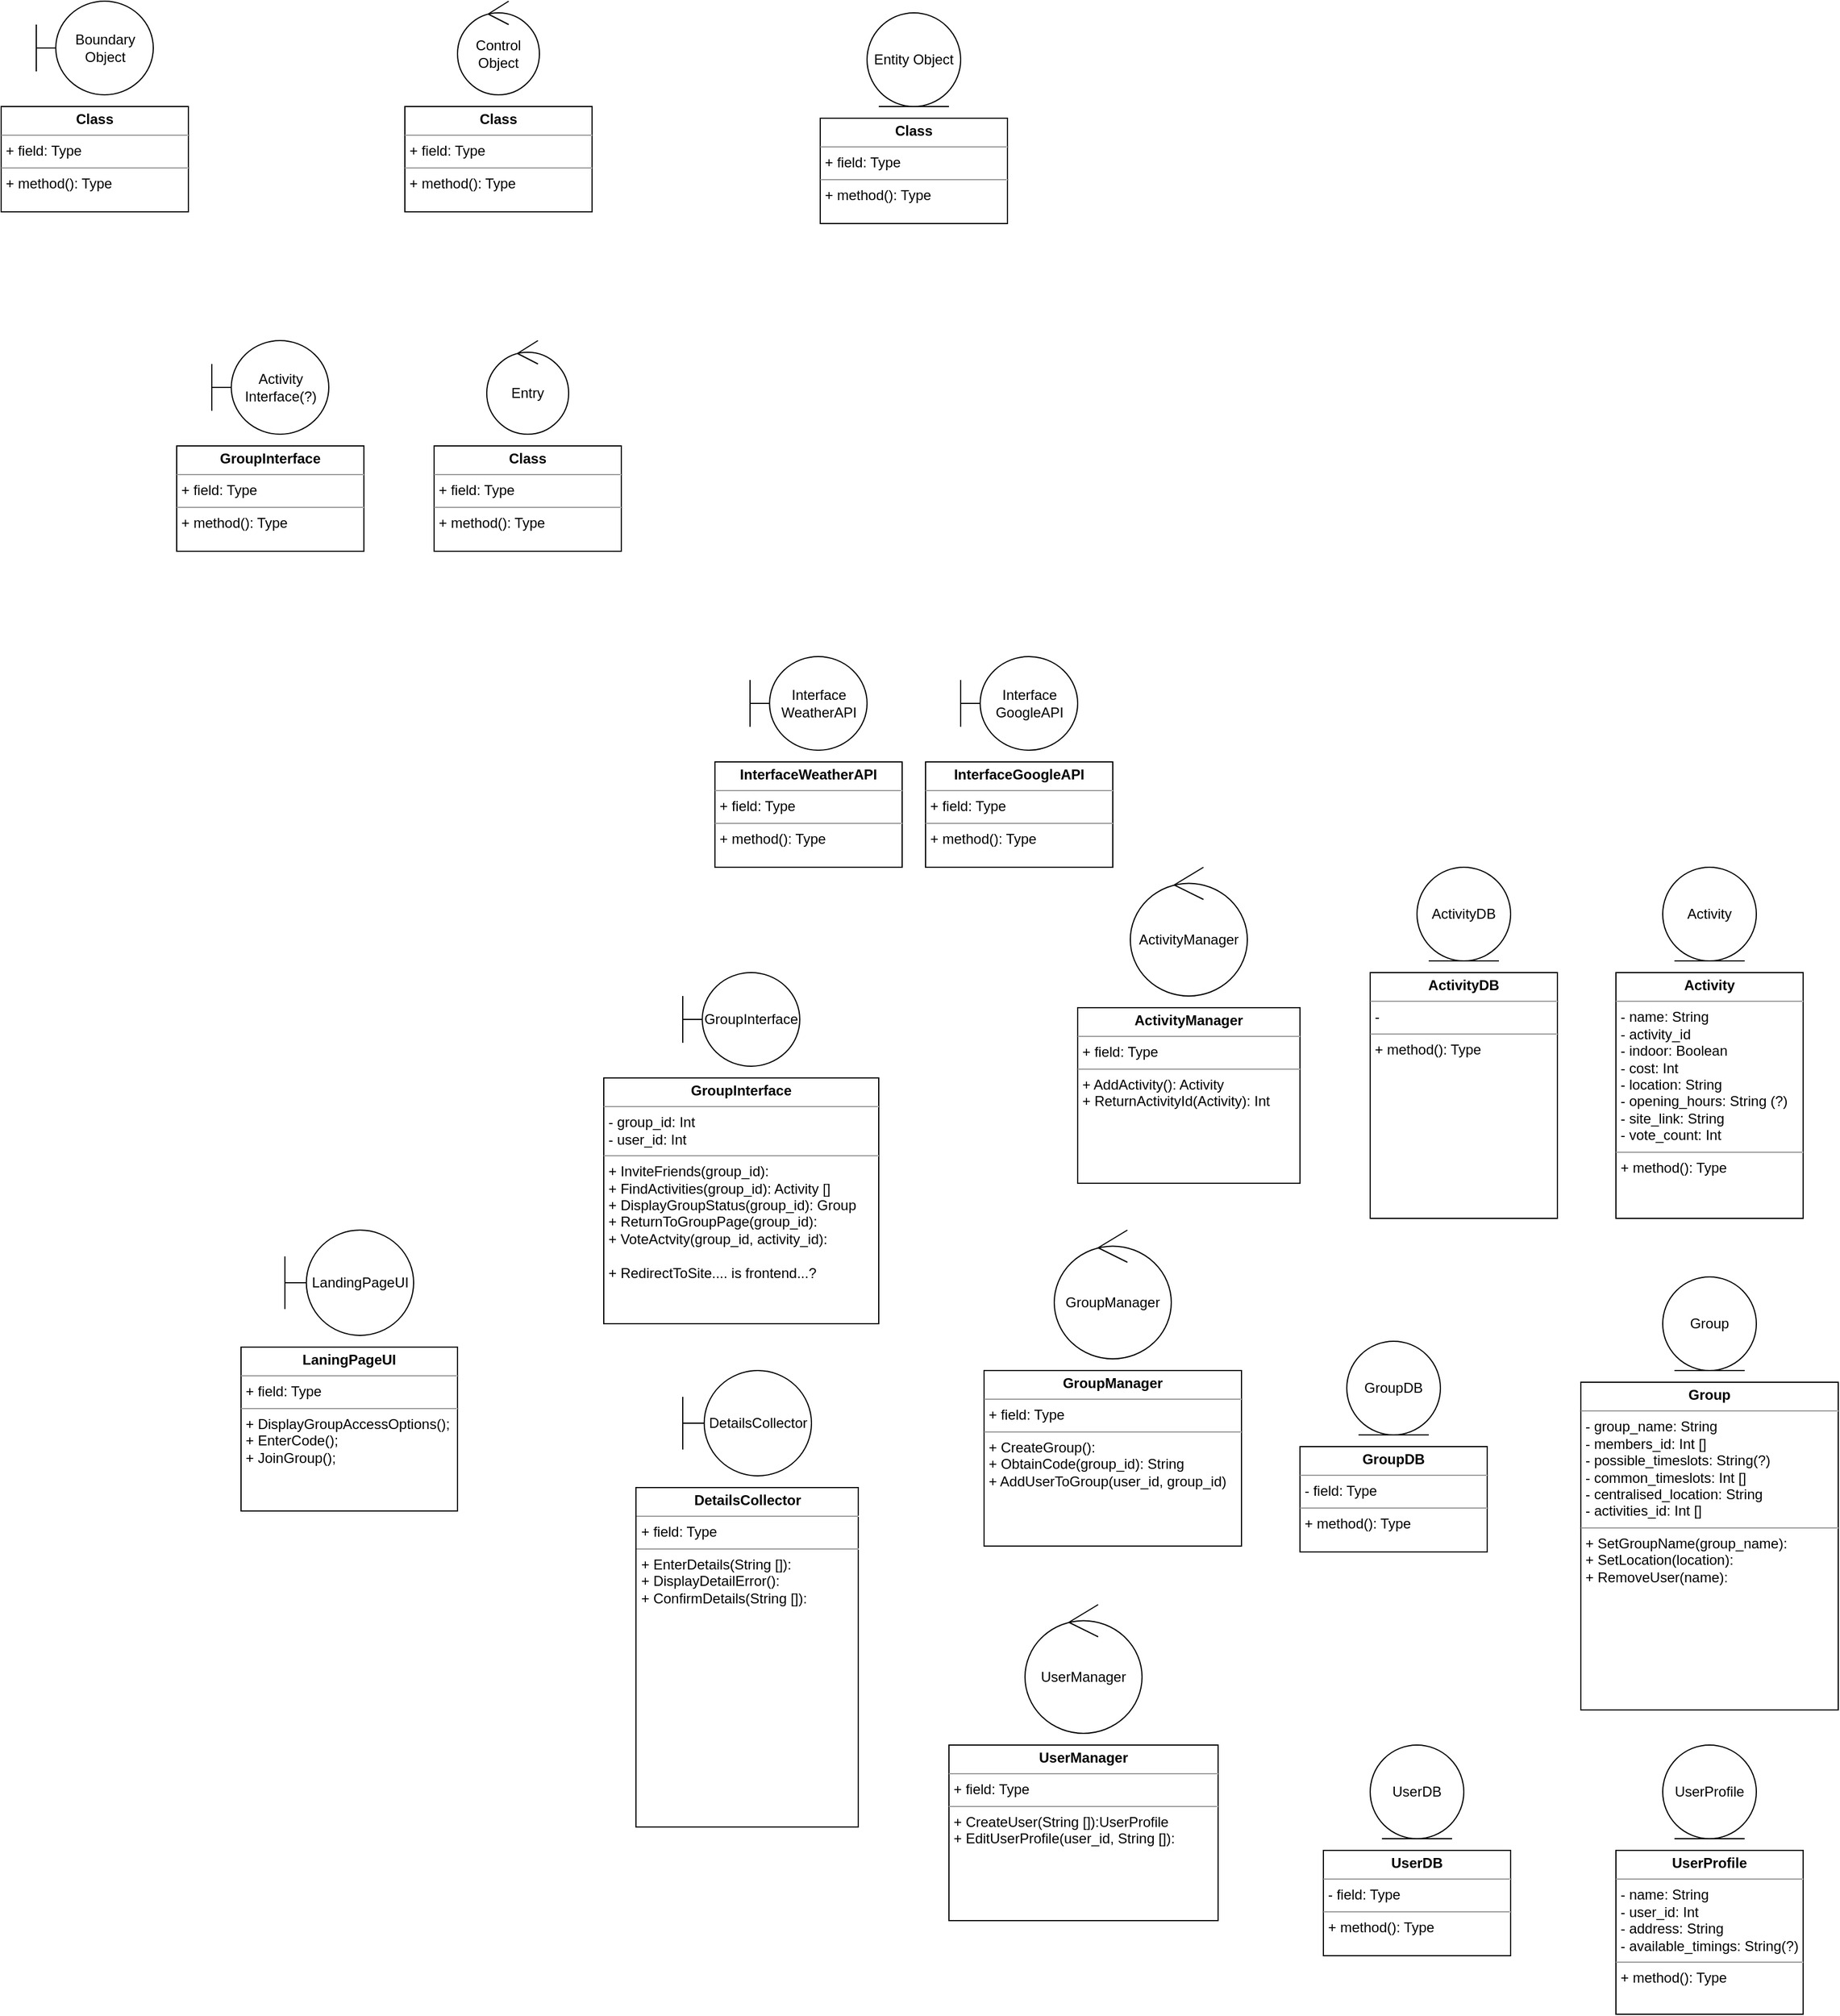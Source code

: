 <mxfile version="21.8.1" type="github" pages="6">
  <diagram name="Page-1" id="aj3PcoPYYAM2H66ipxwN">
    <mxGraphModel dx="1909" dy="1256" grid="1" gridSize="10" guides="1" tooltips="1" connect="1" arrows="1" fold="1" page="1" pageScale="1" pageWidth="850" pageHeight="1100" math="0" shadow="0">
      <root>
        <mxCell id="0" />
        <mxCell id="1" parent="0" />
        <mxCell id="HxwEneT84hMLK_L3we3F-2" value="Boundary Object" style="shape=umlBoundary;whiteSpace=wrap;html=1;" vertex="1" parent="1">
          <mxGeometry x="90" y="70" width="100" height="80" as="geometry" />
        </mxCell>
        <mxCell id="HxwEneT84hMLK_L3we3F-3" value="Entity Object" style="ellipse;shape=umlEntity;whiteSpace=wrap;html=1;" vertex="1" parent="1">
          <mxGeometry x="800" y="80" width="80" height="80" as="geometry" />
        </mxCell>
        <mxCell id="HxwEneT84hMLK_L3we3F-4" value="Control Object" style="ellipse;shape=umlControl;whiteSpace=wrap;html=1;" vertex="1" parent="1">
          <mxGeometry x="450" y="70" width="70" height="80" as="geometry" />
        </mxCell>
        <mxCell id="HxwEneT84hMLK_L3we3F-5" value="&lt;p style=&quot;margin:0px;margin-top:4px;text-align:center;&quot;&gt;&lt;b&gt;Class&lt;/b&gt;&lt;/p&gt;&lt;hr size=&quot;1&quot;/&gt;&lt;p style=&quot;margin:0px;margin-left:4px;&quot;&gt;+ field: Type&lt;/p&gt;&lt;hr size=&quot;1&quot;/&gt;&lt;p style=&quot;margin:0px;margin-left:4px;&quot;&gt;+ method(): Type&lt;/p&gt;" style="verticalAlign=top;align=left;overflow=fill;fontSize=12;fontFamily=Helvetica;html=1;whiteSpace=wrap;" vertex="1" parent="1">
          <mxGeometry x="60" y="160" width="160" height="90" as="geometry" />
        </mxCell>
        <mxCell id="HxwEneT84hMLK_L3we3F-6" value="&lt;p style=&quot;margin:0px;margin-top:4px;text-align:center;&quot;&gt;&lt;b&gt;Class&lt;/b&gt;&lt;/p&gt;&lt;hr size=&quot;1&quot;/&gt;&lt;p style=&quot;margin:0px;margin-left:4px;&quot;&gt;+ field: Type&lt;/p&gt;&lt;hr size=&quot;1&quot;/&gt;&lt;p style=&quot;margin:0px;margin-left:4px;&quot;&gt;+ method(): Type&lt;/p&gt;" style="verticalAlign=top;align=left;overflow=fill;fontSize=12;fontFamily=Helvetica;html=1;whiteSpace=wrap;" vertex="1" parent="1">
          <mxGeometry x="405" y="160" width="160" height="90" as="geometry" />
        </mxCell>
        <mxCell id="HxwEneT84hMLK_L3we3F-7" value="&lt;p style=&quot;margin:0px;margin-top:4px;text-align:center;&quot;&gt;&lt;b&gt;Class&lt;/b&gt;&lt;/p&gt;&lt;hr size=&quot;1&quot;/&gt;&lt;p style=&quot;margin:0px;margin-left:4px;&quot;&gt;+ field: Type&lt;/p&gt;&lt;hr size=&quot;1&quot;/&gt;&lt;p style=&quot;margin:0px;margin-left:4px;&quot;&gt;+ method(): Type&lt;/p&gt;" style="verticalAlign=top;align=left;overflow=fill;fontSize=12;fontFamily=Helvetica;html=1;whiteSpace=wrap;" vertex="1" parent="1">
          <mxGeometry x="760" y="170" width="160" height="90" as="geometry" />
        </mxCell>
        <mxCell id="HxwEneT84hMLK_L3we3F-8" value="DetailsCollector" style="shape=umlBoundary;whiteSpace=wrap;html=1;" vertex="1" parent="1">
          <mxGeometry x="642.5" y="1240" width="110" height="90" as="geometry" />
        </mxCell>
        <mxCell id="HxwEneT84hMLK_L3we3F-9" value="&lt;p style=&quot;margin:0px;margin-top:4px;text-align:center;&quot;&gt;&lt;b&gt;DetailsCollector&lt;/b&gt;&lt;br&gt;&lt;/p&gt;&lt;hr size=&quot;1&quot;&gt;&lt;p style=&quot;margin:0px;margin-left:4px;&quot;&gt;+ field: Type&lt;/p&gt;&lt;hr size=&quot;1&quot;&gt;&lt;p style=&quot;margin:0px;margin-left:4px;&quot;&gt;+ EnterDetails(String []):&lt;/p&gt;&lt;p style=&quot;margin:0px;margin-left:4px;&quot;&gt;+ DisplayDetailError(): &lt;/p&gt;&lt;p style=&quot;margin:0px;margin-left:4px;&quot;&gt;+ ConfirmDetails(String []): &lt;/p&gt;&lt;p style=&quot;margin:0px;margin-left:4px;&quot;&gt;&lt;br&gt;&lt;/p&gt;" style="verticalAlign=top;align=left;overflow=fill;fontSize=12;fontFamily=Helvetica;html=1;whiteSpace=wrap;" vertex="1" parent="1">
          <mxGeometry x="602.5" y="1340" width="190" height="290" as="geometry" />
        </mxCell>
        <mxCell id="HxwEneT84hMLK_L3we3F-10" value="GroupManager" style="ellipse;shape=umlControl;whiteSpace=wrap;html=1;" vertex="1" parent="1">
          <mxGeometry x="960" y="1120" width="100" height="110" as="geometry" />
        </mxCell>
        <mxCell id="HxwEneT84hMLK_L3we3F-11" value="&lt;p style=&quot;margin:0px;margin-top:4px;text-align:center;&quot;&gt;&lt;b&gt;GroupManager&lt;/b&gt;&lt;/p&gt;&lt;hr size=&quot;1&quot;&gt;&lt;p style=&quot;margin:0px;margin-left:4px;&quot;&gt;+ field: Type&lt;/p&gt;&lt;hr size=&quot;1&quot;&gt;&lt;p style=&quot;margin:0px;margin-left:4px;&quot;&gt;+ CreateGroup():&lt;/p&gt;&lt;p style=&quot;margin:0px;margin-left:4px;&quot;&gt;+ ObtainCode(group_id): String&lt;/p&gt;&lt;p style=&quot;margin:0px;margin-left:4px;&quot;&gt;+ AddUserToGroup(user_id, group_id)&lt;/p&gt;" style="verticalAlign=top;align=left;overflow=fill;fontSize=12;fontFamily=Helvetica;html=1;whiteSpace=wrap;" vertex="1" parent="1">
          <mxGeometry x="900" y="1240" width="220" height="150" as="geometry" />
        </mxCell>
        <mxCell id="HxwEneT84hMLK_L3we3F-12" value="LandingPageUI" style="shape=umlBoundary;whiteSpace=wrap;html=1;" vertex="1" parent="1">
          <mxGeometry x="302.5" y="1120" width="110" height="90" as="geometry" />
        </mxCell>
        <mxCell id="HxwEneT84hMLK_L3we3F-13" value="&lt;p style=&quot;margin:0px;margin-top:4px;text-align:center;&quot;&gt;&lt;b&gt;LaningPageUI&lt;/b&gt;&lt;br&gt;&lt;/p&gt;&lt;hr size=&quot;1&quot;&gt;&lt;p style=&quot;margin:0px;margin-left:4px;&quot;&gt;+ field: Type&lt;/p&gt;&lt;hr size=&quot;1&quot;&gt;&lt;p style=&quot;margin:0px;margin-left:4px;&quot;&gt;+ DisplayGroupAccessOptions();&lt;/p&gt;&lt;p style=&quot;margin:0px;margin-left:4px;&quot;&gt;+ EnterCode();&lt;br&gt;&lt;/p&gt;&lt;p style=&quot;margin:0px;margin-left:4px;&quot;&gt;+ JoinGroup();&lt;/p&gt;&lt;p style=&quot;margin:0px;margin-left:4px;&quot;&gt;&lt;br&gt;&lt;/p&gt;" style="verticalAlign=top;align=left;overflow=fill;fontSize=12;fontFamily=Helvetica;html=1;whiteSpace=wrap;" vertex="1" parent="1">
          <mxGeometry x="265" y="1220" width="185" height="140" as="geometry" />
        </mxCell>
        <mxCell id="HxwEneT84hMLK_L3we3F-14" value="Entry" style="ellipse;shape=umlControl;whiteSpace=wrap;html=1;" vertex="1" parent="1">
          <mxGeometry x="475" y="360" width="70" height="80" as="geometry" />
        </mxCell>
        <mxCell id="HxwEneT84hMLK_L3we3F-15" value="&lt;p style=&quot;margin:0px;margin-top:4px;text-align:center;&quot;&gt;&lt;b&gt;Class&lt;/b&gt;&lt;/p&gt;&lt;hr size=&quot;1&quot;/&gt;&lt;p style=&quot;margin:0px;margin-left:4px;&quot;&gt;+ field: Type&lt;/p&gt;&lt;hr size=&quot;1&quot;/&gt;&lt;p style=&quot;margin:0px;margin-left:4px;&quot;&gt;+ method(): Type&lt;/p&gt;" style="verticalAlign=top;align=left;overflow=fill;fontSize=12;fontFamily=Helvetica;html=1;whiteSpace=wrap;" vertex="1" parent="1">
          <mxGeometry x="430" y="450" width="160" height="90" as="geometry" />
        </mxCell>
        <mxCell id="HxwEneT84hMLK_L3we3F-16" value="GroupDB" style="ellipse;shape=umlEntity;whiteSpace=wrap;html=1;" vertex="1" parent="1">
          <mxGeometry x="1210" y="1215" width="80" height="80" as="geometry" />
        </mxCell>
        <mxCell id="HxwEneT84hMLK_L3we3F-17" value="&lt;p style=&quot;margin:0px;margin-top:4px;text-align:center;&quot;&gt;&lt;b&gt;GroupDB&lt;/b&gt;&lt;/p&gt;&lt;hr size=&quot;1&quot;&gt;&lt;p style=&quot;margin:0px;margin-left:4px;&quot;&gt;- field: Type&lt;/p&gt;&lt;hr size=&quot;1&quot;&gt;&lt;p style=&quot;margin:0px;margin-left:4px;&quot;&gt;+ method(): Type&lt;/p&gt;" style="verticalAlign=top;align=left;overflow=fill;fontSize=12;fontFamily=Helvetica;html=1;whiteSpace=wrap;" vertex="1" parent="1">
          <mxGeometry x="1170" y="1305" width="160" height="90" as="geometry" />
        </mxCell>
        <mxCell id="HxwEneT84hMLK_L3we3F-18" value="Group" style="ellipse;shape=umlEntity;whiteSpace=wrap;html=1;" vertex="1" parent="1">
          <mxGeometry x="1480" y="1160" width="80" height="80" as="geometry" />
        </mxCell>
        <mxCell id="HxwEneT84hMLK_L3we3F-19" value="&lt;p style=&quot;margin:0px;margin-top:4px;text-align:center;&quot;&gt;&lt;b&gt;Group&lt;/b&gt;&lt;/p&gt;&lt;hr size=&quot;1&quot;&gt;&lt;p style=&quot;margin:0px;margin-left:4px;&quot;&gt;&lt;span style=&quot;background-color: initial;&quot;&gt;- group_name: String&lt;/span&gt;&lt;/p&gt;&lt;p style=&quot;margin:0px;margin-left:4px;&quot;&gt;&lt;span style=&quot;background-color: initial;&quot;&gt;- members_id: Int []&lt;/span&gt;&lt;br&gt;&lt;/p&gt;&lt;p style=&quot;margin:0px;margin-left:4px;&quot;&gt;- possible_timeslots: String(?)&lt;/p&gt;&lt;p style=&quot;margin:0px;margin-left:4px;&quot;&gt;- common_timeslots: Int []&lt;/p&gt;&lt;p style=&quot;margin:0px;margin-left:4px;&quot;&gt;- centralised_location: String&lt;/p&gt;&lt;p style=&quot;margin:0px;margin-left:4px;&quot;&gt;- activities_id: Int []&lt;/p&gt;&lt;hr size=&quot;1&quot;&gt;&lt;p style=&quot;margin:0px;margin-left:4px;&quot;&gt;+ SetGroupName(group_name): &lt;/p&gt;&lt;p style=&quot;margin:0px;margin-left:4px;&quot;&gt;+ SetLocation(location): &lt;/p&gt;&lt;p style=&quot;margin:0px;margin-left:4px;&quot;&gt;+ RemoveUser(name): &lt;/p&gt;" style="verticalAlign=top;align=left;overflow=fill;fontSize=12;fontFamily=Helvetica;html=1;whiteSpace=wrap;" vertex="1" parent="1">
          <mxGeometry x="1410" y="1250" width="220" height="280" as="geometry" />
        </mxCell>
        <mxCell id="HxwEneT84hMLK_L3we3F-20" value="UserProfile" style="ellipse;shape=umlEntity;whiteSpace=wrap;html=1;" vertex="1" parent="1">
          <mxGeometry x="1480" y="1560" width="80" height="80" as="geometry" />
        </mxCell>
        <mxCell id="HxwEneT84hMLK_L3we3F-21" value="&lt;p style=&quot;margin:0px;margin-top:4px;text-align:center;&quot;&gt;&lt;b&gt;UserProfile&lt;/b&gt;&lt;/p&gt;&lt;hr size=&quot;1&quot;&gt;&lt;p style=&quot;margin:0px;margin-left:4px;&quot;&gt;- name: String&lt;/p&gt;&lt;p style=&quot;margin:0px;margin-left:4px;&quot;&gt;- user_id: Int&lt;/p&gt;&lt;p style=&quot;margin:0px;margin-left:4px;&quot;&gt;- address: String&lt;/p&gt;&lt;p style=&quot;margin:0px;margin-left:4px;&quot;&gt;- available_timings: String(?)&lt;/p&gt;&lt;hr size=&quot;1&quot;&gt;&lt;p style=&quot;margin:0px;margin-left:4px;&quot;&gt;+ method(): Type&lt;/p&gt;" style="verticalAlign=top;align=left;overflow=fill;fontSize=12;fontFamily=Helvetica;html=1;whiteSpace=wrap;" vertex="1" parent="1">
          <mxGeometry x="1440" y="1650" width="160" height="140" as="geometry" />
        </mxCell>
        <mxCell id="HxwEneT84hMLK_L3we3F-22" value="UserManager" style="ellipse;shape=umlControl;whiteSpace=wrap;html=1;" vertex="1" parent="1">
          <mxGeometry x="935" y="1440" width="100" height="110" as="geometry" />
        </mxCell>
        <mxCell id="HxwEneT84hMLK_L3we3F-23" value="&lt;p style=&quot;margin:0px;margin-top:4px;text-align:center;&quot;&gt;&lt;b&gt;UserManager&lt;/b&gt;&lt;/p&gt;&lt;hr size=&quot;1&quot;&gt;&lt;p style=&quot;margin:0px;margin-left:4px;&quot;&gt;+ field: Type&lt;/p&gt;&lt;hr size=&quot;1&quot;&gt;&lt;p style=&quot;margin:0px;margin-left:4px;&quot;&gt;+ CreateUser(String []):UserProfile&lt;/p&gt;&lt;p style=&quot;margin:0px;margin-left:4px;&quot;&gt;+ EditUserProfile(user_id, String []): &lt;/p&gt;" style="verticalAlign=top;align=left;overflow=fill;fontSize=12;fontFamily=Helvetica;html=1;whiteSpace=wrap;" vertex="1" parent="1">
          <mxGeometry x="870" y="1560" width="230" height="150" as="geometry" />
        </mxCell>
        <mxCell id="HxwEneT84hMLK_L3we3F-25" value="Interface&lt;br&gt;GoogleAPI" style="shape=umlBoundary;whiteSpace=wrap;html=1;" vertex="1" parent="1">
          <mxGeometry x="880" y="630" width="100" height="80" as="geometry" />
        </mxCell>
        <mxCell id="HxwEneT84hMLK_L3we3F-26" value="&lt;p style=&quot;margin:0px;margin-top:4px;text-align:center;&quot;&gt;&lt;b&gt;InterfaceGoogleAPI&lt;/b&gt;&lt;/p&gt;&lt;hr size=&quot;1&quot;&gt;&lt;p style=&quot;margin:0px;margin-left:4px;&quot;&gt;+ field: Type&lt;/p&gt;&lt;hr size=&quot;1&quot;&gt;&lt;p style=&quot;margin:0px;margin-left:4px;&quot;&gt;+ method(): Type&lt;/p&gt;" style="verticalAlign=top;align=left;overflow=fill;fontSize=12;fontFamily=Helvetica;html=1;whiteSpace=wrap;" vertex="1" parent="1">
          <mxGeometry x="850" y="720" width="160" height="90" as="geometry" />
        </mxCell>
        <mxCell id="HxwEneT84hMLK_L3we3F-27" value="Interface&lt;br&gt;WeatherAPI" style="shape=umlBoundary;whiteSpace=wrap;html=1;" vertex="1" parent="1">
          <mxGeometry x="700" y="630" width="100" height="80" as="geometry" />
        </mxCell>
        <mxCell id="HxwEneT84hMLK_L3we3F-28" value="&lt;p style=&quot;margin:0px;margin-top:4px;text-align:center;&quot;&gt;&lt;b&gt;InterfaceWeatherAPI&lt;/b&gt;&lt;/p&gt;&lt;hr size=&quot;1&quot;&gt;&lt;p style=&quot;margin:0px;margin-left:4px;&quot;&gt;+ field: Type&lt;/p&gt;&lt;hr size=&quot;1&quot;&gt;&lt;p style=&quot;margin:0px;margin-left:4px;&quot;&gt;+ method(): Type&lt;/p&gt;" style="verticalAlign=top;align=left;overflow=fill;fontSize=12;fontFamily=Helvetica;html=1;whiteSpace=wrap;" vertex="1" parent="1">
          <mxGeometry x="670" y="720" width="160" height="90" as="geometry" />
        </mxCell>
        <mxCell id="HxwEneT84hMLK_L3we3F-29" value="GroupInterface" style="shape=umlBoundary;whiteSpace=wrap;html=1;" vertex="1" parent="1">
          <mxGeometry x="642.5" y="900" width="100" height="80" as="geometry" />
        </mxCell>
        <mxCell id="HxwEneT84hMLK_L3we3F-30" value="&lt;p style=&quot;margin:0px;margin-top:4px;text-align:center;&quot;&gt;&lt;b&gt;GroupInterface&lt;/b&gt;&lt;/p&gt;&lt;hr size=&quot;1&quot;&gt;&lt;p style=&quot;margin:0px;margin-left:4px;&quot;&gt;- group_id: Int&lt;/p&gt;&lt;p style=&quot;margin:0px;margin-left:4px;&quot;&gt;- user_id: Int&lt;/p&gt;&lt;hr size=&quot;1&quot;&gt;&lt;p style=&quot;margin:0px;margin-left:4px;&quot;&gt;+ InviteFriends(group_id): &lt;/p&gt;&lt;p style=&quot;margin:0px;margin-left:4px;&quot;&gt;+ FindActivities(group_id): Activity []&lt;/p&gt;&lt;p style=&quot;margin:0px;margin-left:4px;&quot;&gt;&lt;span style=&quot;background-color: initial;&quot;&gt;+ DisplayGroupStatus(group_id): Group&lt;/span&gt;&lt;br&gt;&lt;/p&gt;&lt;p style=&quot;margin:0px;margin-left:4px;&quot;&gt;+ ReturnToGroupPage(group_id): &lt;br&gt;&lt;/p&gt;&lt;p style=&quot;margin:0px;margin-left:4px;&quot;&gt;+ VoteActvity(group_id, activity_id): &lt;/p&gt;&lt;p style=&quot;margin:0px;margin-left:4px;&quot;&gt;&lt;br&gt;&lt;/p&gt;&lt;p style=&quot;margin:0px;margin-left:4px;&quot;&gt;+ RedirectToSite.... is frontend...?&lt;/p&gt;" style="verticalAlign=top;align=left;overflow=fill;fontSize=12;fontFamily=Helvetica;html=1;whiteSpace=wrap;" vertex="1" parent="1">
          <mxGeometry x="575" y="990" width="235" height="210" as="geometry" />
        </mxCell>
        <mxCell id="HxwEneT84hMLK_L3we3F-31" value="Activity&lt;br&gt;Interface(?)" style="shape=umlBoundary;whiteSpace=wrap;html=1;" vertex="1" parent="1">
          <mxGeometry x="240" y="360" width="100" height="80" as="geometry" />
        </mxCell>
        <mxCell id="HxwEneT84hMLK_L3we3F-32" value="&lt;p style=&quot;margin:0px;margin-top:4px;text-align:center;&quot;&gt;&lt;b&gt;GroupInterface&lt;/b&gt;&lt;/p&gt;&lt;hr size=&quot;1&quot;&gt;&lt;p style=&quot;margin:0px;margin-left:4px;&quot;&gt;+ field: Type&lt;/p&gt;&lt;hr size=&quot;1&quot;&gt;&lt;p style=&quot;margin:0px;margin-left:4px;&quot;&gt;+ method(): Type&lt;/p&gt;" style="verticalAlign=top;align=left;overflow=fill;fontSize=12;fontFamily=Helvetica;html=1;whiteSpace=wrap;" vertex="1" parent="1">
          <mxGeometry x="210" y="450" width="160" height="90" as="geometry" />
        </mxCell>
        <mxCell id="HxwEneT84hMLK_L3we3F-33" value="Activity" style="ellipse;shape=umlEntity;whiteSpace=wrap;html=1;" vertex="1" parent="1">
          <mxGeometry x="1480" y="810" width="80" height="80" as="geometry" />
        </mxCell>
        <mxCell id="HxwEneT84hMLK_L3we3F-34" value="&lt;p style=&quot;margin:0px;margin-top:4px;text-align:center;&quot;&gt;&lt;b&gt;Activity&lt;/b&gt;&lt;/p&gt;&lt;hr size=&quot;1&quot;&gt;&lt;p style=&quot;margin:0px;margin-left:4px;&quot;&gt;- name: String&lt;/p&gt;&lt;p style=&quot;margin:0px;margin-left:4px;&quot;&gt;- activity_id&lt;/p&gt;&lt;p style=&quot;margin:0px;margin-left:4px;&quot;&gt;- indoor: Boolean&lt;/p&gt;&lt;p style=&quot;margin:0px;margin-left:4px;&quot;&gt;- cost: Int&lt;/p&gt;&lt;p style=&quot;margin:0px;margin-left:4px;&quot;&gt;- location: String&lt;/p&gt;&lt;p style=&quot;margin:0px;margin-left:4px;&quot;&gt;- opening_hours: String (?)&lt;/p&gt;&lt;p style=&quot;margin:0px;margin-left:4px;&quot;&gt;- site_link: String&lt;/p&gt;&lt;p style=&quot;margin:0px;margin-left:4px;&quot;&gt;- vote_count: Int&lt;/p&gt;&lt;hr size=&quot;1&quot;&gt;&lt;p style=&quot;margin:0px;margin-left:4px;&quot;&gt;+ method(): Type&lt;/p&gt;" style="verticalAlign=top;align=left;overflow=fill;fontSize=12;fontFamily=Helvetica;html=1;whiteSpace=wrap;" vertex="1" parent="1">
          <mxGeometry x="1440" y="900" width="160" height="210" as="geometry" />
        </mxCell>
        <mxCell id="HxwEneT84hMLK_L3we3F-35" value="ActivityDB" style="ellipse;shape=umlEntity;whiteSpace=wrap;html=1;" vertex="1" parent="1">
          <mxGeometry x="1270" y="810" width="80" height="80" as="geometry" />
        </mxCell>
        <mxCell id="HxwEneT84hMLK_L3we3F-36" value="&lt;p style=&quot;margin:0px;margin-top:4px;text-align:center;&quot;&gt;&lt;b&gt;ActivityDB&lt;/b&gt;&lt;/p&gt;&lt;hr size=&quot;1&quot;&gt;&lt;p style=&quot;margin:0px;margin-left:4px;&quot;&gt;-&amp;nbsp;&lt;br&gt;&lt;/p&gt;&lt;hr size=&quot;1&quot;&gt;&lt;p style=&quot;margin:0px;margin-left:4px;&quot;&gt;+ method(): Type&lt;/p&gt;" style="verticalAlign=top;align=left;overflow=fill;fontSize=12;fontFamily=Helvetica;html=1;whiteSpace=wrap;" vertex="1" parent="1">
          <mxGeometry x="1230" y="900" width="160" height="210" as="geometry" />
        </mxCell>
        <mxCell id="HxwEneT84hMLK_L3we3F-37" value="ActivityManager" style="ellipse;shape=umlControl;whiteSpace=wrap;html=1;" vertex="1" parent="1">
          <mxGeometry x="1025" y="810" width="100" height="110" as="geometry" />
        </mxCell>
        <mxCell id="HxwEneT84hMLK_L3we3F-38" value="&lt;p style=&quot;margin:0px;margin-top:4px;text-align:center;&quot;&gt;&lt;b&gt;ActivityManager&lt;/b&gt;&lt;/p&gt;&lt;hr size=&quot;1&quot;&gt;&lt;p style=&quot;margin:0px;margin-left:4px;&quot;&gt;+ field: Type&lt;/p&gt;&lt;hr size=&quot;1&quot;&gt;&lt;p style=&quot;margin:0px;margin-left:4px;&quot;&gt;+ AddActivity(): Activity&lt;/p&gt;&lt;p style=&quot;margin:0px;margin-left:4px;&quot;&gt;+ ReturnActivityId(Activity): Int&lt;/p&gt;" style="verticalAlign=top;align=left;overflow=fill;fontSize=12;fontFamily=Helvetica;html=1;whiteSpace=wrap;" vertex="1" parent="1">
          <mxGeometry x="980" y="930" width="190" height="150" as="geometry" />
        </mxCell>
        <mxCell id="HxwEneT84hMLK_L3we3F-39" value="UserDB" style="ellipse;shape=umlEntity;whiteSpace=wrap;html=1;" vertex="1" parent="1">
          <mxGeometry x="1230" y="1560" width="80" height="80" as="geometry" />
        </mxCell>
        <mxCell id="HxwEneT84hMLK_L3we3F-40" value="&lt;p style=&quot;margin:0px;margin-top:4px;text-align:center;&quot;&gt;&lt;b&gt;UserDB&lt;/b&gt;&lt;/p&gt;&lt;hr size=&quot;1&quot;&gt;&lt;p style=&quot;margin:0px;margin-left:4px;&quot;&gt;- field: Type&lt;/p&gt;&lt;hr size=&quot;1&quot;&gt;&lt;p style=&quot;margin:0px;margin-left:4px;&quot;&gt;+ method(): Type&lt;/p&gt;" style="verticalAlign=top;align=left;overflow=fill;fontSize=12;fontFamily=Helvetica;html=1;whiteSpace=wrap;" vertex="1" parent="1">
          <mxGeometry x="1190" y="1650" width="160" height="90" as="geometry" />
        </mxCell>
      </root>
    </mxGraphModel>
  </diagram>
  <diagram id="LD3oDTKwdMwfCb4k-z1U" name="Horizontal">
    <mxGraphModel dx="2100" dy="1382" grid="1" gridSize="10" guides="1" tooltips="1" connect="1" arrows="1" fold="1" page="1" pageScale="1" pageWidth="850" pageHeight="1100" math="0" shadow="0">
      <root>
        <mxCell id="0" />
        <mxCell id="1" parent="0" />
        <mxCell id="LcsdKUqogC82w9xO-rKa-1" value="DetailsCollector" style="shape=umlBoundary;whiteSpace=wrap;html=1;" vertex="1" parent="1">
          <mxGeometry x="537.5" y="1220" width="110" height="90" as="geometry" />
        </mxCell>
        <mxCell id="LcsdKUqogC82w9xO-rKa-2" value="&lt;p style=&quot;margin:0px;margin-top:4px;text-align:center;&quot;&gt;&lt;b&gt;DetailsCollector&lt;/b&gt;&lt;br&gt;&lt;/p&gt;&lt;hr size=&quot;1&quot;&gt;&lt;p style=&quot;margin:0px;margin-left:4px;&quot;&gt;+ field: Type&lt;/p&gt;&lt;hr size=&quot;1&quot;&gt;&lt;p style=&quot;margin:0px;margin-left:4px;&quot;&gt;+ EnterDetails(String []):&lt;/p&gt;&lt;p style=&quot;margin:0px;margin-left:4px;&quot;&gt;+ DisplayDetailError(): &lt;/p&gt;&lt;p style=&quot;margin:0px;margin-left:4px;&quot;&gt;+ ConfirmDetails(String []): &lt;/p&gt;&lt;p style=&quot;margin:0px;margin-left:4px;&quot;&gt;&lt;br&gt;&lt;/p&gt;" style="verticalAlign=top;align=left;overflow=fill;fontSize=12;fontFamily=Helvetica;html=1;whiteSpace=wrap;" vertex="1" parent="1">
          <mxGeometry x="497.5" y="1320" width="190" height="290" as="geometry" />
        </mxCell>
        <mxCell id="LcsdKUqogC82w9xO-rKa-3" value="GroupManager" style="ellipse;shape=umlControl;whiteSpace=wrap;html=1;" vertex="1" parent="1">
          <mxGeometry x="855" y="1100" width="100" height="110" as="geometry" />
        </mxCell>
        <mxCell id="LcsdKUqogC82w9xO-rKa-4" value="&lt;p style=&quot;margin:0px;margin-top:4px;text-align:center;&quot;&gt;&lt;b&gt;GroupManager&lt;/b&gt;&lt;/p&gt;&lt;hr size=&quot;1&quot;&gt;&lt;p style=&quot;margin:0px;margin-left:4px;&quot;&gt;+ field: Type&lt;/p&gt;&lt;hr size=&quot;1&quot;&gt;&lt;p style=&quot;margin:0px;margin-left:4px;&quot;&gt;+ CreateGroup():&lt;/p&gt;&lt;p style=&quot;margin:0px;margin-left:4px;&quot;&gt;+ ObtainCode(group_id): String&lt;/p&gt;&lt;p style=&quot;margin:0px;margin-left:4px;&quot;&gt;+ AddUserToGroup(user_id, group_id)&lt;/p&gt;" style="verticalAlign=top;align=left;overflow=fill;fontSize=12;fontFamily=Helvetica;html=1;whiteSpace=wrap;" vertex="1" parent="1">
          <mxGeometry x="795" y="1220" width="220" height="150" as="geometry" />
        </mxCell>
        <mxCell id="LcsdKUqogC82w9xO-rKa-5" value="LandingPageUI" style="shape=umlBoundary;whiteSpace=wrap;html=1;" vertex="1" parent="1">
          <mxGeometry x="197.5" y="1100" width="110" height="90" as="geometry" />
        </mxCell>
        <mxCell id="LcsdKUqogC82w9xO-rKa-6" value="&lt;p style=&quot;margin:0px;margin-top:4px;text-align:center;&quot;&gt;&lt;b&gt;LaningPageUI&lt;/b&gt;&lt;br&gt;&lt;/p&gt;&lt;hr size=&quot;1&quot;&gt;&lt;p style=&quot;margin:0px;margin-left:4px;&quot;&gt;+ field: Type&lt;/p&gt;&lt;hr size=&quot;1&quot;&gt;&lt;p style=&quot;margin:0px;margin-left:4px;&quot;&gt;+ DisplayGroupAccessOptions();&lt;/p&gt;&lt;p style=&quot;margin:0px;margin-left:4px;&quot;&gt;+ EnterCode();&lt;br&gt;&lt;/p&gt;&lt;p style=&quot;margin:0px;margin-left:4px;&quot;&gt;+ JoinGroup();&lt;/p&gt;&lt;p style=&quot;margin:0px;margin-left:4px;&quot;&gt;&lt;br&gt;&lt;/p&gt;" style="verticalAlign=top;align=left;overflow=fill;fontSize=12;fontFamily=Helvetica;html=1;whiteSpace=wrap;" vertex="1" parent="1">
          <mxGeometry x="160" y="1200" width="185" height="140" as="geometry" />
        </mxCell>
        <mxCell id="LcsdKUqogC82w9xO-rKa-7" value="GroupDB" style="ellipse;shape=umlEntity;whiteSpace=wrap;html=1;" vertex="1" parent="1">
          <mxGeometry x="1105" y="1195" width="80" height="80" as="geometry" />
        </mxCell>
        <mxCell id="LcsdKUqogC82w9xO-rKa-8" value="&lt;p style=&quot;margin:0px;margin-top:4px;text-align:center;&quot;&gt;&lt;b&gt;GroupDB&lt;/b&gt;&lt;/p&gt;&lt;hr size=&quot;1&quot;&gt;&lt;p style=&quot;margin:0px;margin-left:4px;&quot;&gt;- field: Type&lt;/p&gt;&lt;hr size=&quot;1&quot;&gt;&lt;p style=&quot;margin:0px;margin-left:4px;&quot;&gt;+ method(): Type&lt;/p&gt;" style="verticalAlign=top;align=left;overflow=fill;fontSize=12;fontFamily=Helvetica;html=1;whiteSpace=wrap;" vertex="1" parent="1">
          <mxGeometry x="1065" y="1285" width="160" height="90" as="geometry" />
        </mxCell>
        <mxCell id="LcsdKUqogC82w9xO-rKa-9" value="Group" style="ellipse;shape=umlEntity;whiteSpace=wrap;html=1;" vertex="1" parent="1">
          <mxGeometry x="1375" y="1140" width="80" height="80" as="geometry" />
        </mxCell>
        <mxCell id="LcsdKUqogC82w9xO-rKa-10" value="&lt;p style=&quot;margin:0px;margin-top:4px;text-align:center;&quot;&gt;&lt;b&gt;Group&lt;/b&gt;&lt;/p&gt;&lt;hr size=&quot;1&quot;&gt;&lt;p style=&quot;margin:0px;margin-left:4px;&quot;&gt;&lt;span style=&quot;background-color: initial;&quot;&gt;- group_name: String&lt;/span&gt;&lt;/p&gt;&lt;p style=&quot;margin:0px;margin-left:4px;&quot;&gt;&lt;span style=&quot;background-color: initial;&quot;&gt;- members_id: Int []&lt;/span&gt;&lt;br&gt;&lt;/p&gt;&lt;p style=&quot;margin:0px;margin-left:4px;&quot;&gt;- possible_timeslots: String(?)&lt;/p&gt;&lt;p style=&quot;margin:0px;margin-left:4px;&quot;&gt;- common_timeslots: Int []&lt;/p&gt;&lt;p style=&quot;margin:0px;margin-left:4px;&quot;&gt;- centralised_location: String&lt;/p&gt;&lt;p style=&quot;margin:0px;margin-left:4px;&quot;&gt;- activities_id: Int []&lt;/p&gt;&lt;hr size=&quot;1&quot;&gt;&lt;p style=&quot;margin:0px;margin-left:4px;&quot;&gt;+ SetGroupName(group_name): &lt;/p&gt;&lt;p style=&quot;margin:0px;margin-left:4px;&quot;&gt;+ SetLocation(location): &lt;/p&gt;&lt;p style=&quot;margin:0px;margin-left:4px;&quot;&gt;+ RemoveUser(name): &lt;/p&gt;" style="verticalAlign=top;align=left;overflow=fill;fontSize=12;fontFamily=Helvetica;html=1;whiteSpace=wrap;" vertex="1" parent="1">
          <mxGeometry x="1305" y="1230" width="220" height="280" as="geometry" />
        </mxCell>
        <mxCell id="LcsdKUqogC82w9xO-rKa-11" value="UserProfile" style="ellipse;shape=umlEntity;whiteSpace=wrap;html=1;" vertex="1" parent="1">
          <mxGeometry x="1375" y="1540" width="80" height="80" as="geometry" />
        </mxCell>
        <mxCell id="LcsdKUqogC82w9xO-rKa-12" value="&lt;p style=&quot;margin:0px;margin-top:4px;text-align:center;&quot;&gt;&lt;b&gt;UserProfile&lt;/b&gt;&lt;/p&gt;&lt;hr size=&quot;1&quot;&gt;&lt;p style=&quot;margin:0px;margin-left:4px;&quot;&gt;- name: String&lt;/p&gt;&lt;p style=&quot;margin:0px;margin-left:4px;&quot;&gt;- user_id: Int&lt;/p&gt;&lt;p style=&quot;margin:0px;margin-left:4px;&quot;&gt;- address: String&lt;/p&gt;&lt;p style=&quot;margin:0px;margin-left:4px;&quot;&gt;- available_timings: String(?)&lt;/p&gt;&lt;hr size=&quot;1&quot;&gt;&lt;p style=&quot;margin:0px;margin-left:4px;&quot;&gt;+ method(): Type&lt;/p&gt;" style="verticalAlign=top;align=left;overflow=fill;fontSize=12;fontFamily=Helvetica;html=1;whiteSpace=wrap;" vertex="1" parent="1">
          <mxGeometry x="1335" y="1630" width="160" height="140" as="geometry" />
        </mxCell>
        <mxCell id="LcsdKUqogC82w9xO-rKa-13" value="UserManager" style="ellipse;shape=umlControl;whiteSpace=wrap;html=1;" vertex="1" parent="1">
          <mxGeometry x="830" y="1420" width="100" height="110" as="geometry" />
        </mxCell>
        <mxCell id="LcsdKUqogC82w9xO-rKa-14" value="&lt;p style=&quot;margin:0px;margin-top:4px;text-align:center;&quot;&gt;&lt;b&gt;UserManager&lt;/b&gt;&lt;/p&gt;&lt;hr size=&quot;1&quot;&gt;&lt;p style=&quot;margin:0px;margin-left:4px;&quot;&gt;+ field: Type&lt;/p&gt;&lt;hr size=&quot;1&quot;&gt;&lt;p style=&quot;margin:0px;margin-left:4px;&quot;&gt;+ CreateUser(String []):UserProfile&lt;/p&gt;&lt;p style=&quot;margin:0px;margin-left:4px;&quot;&gt;+ EditUserProfile(user_id, String []): &lt;/p&gt;" style="verticalAlign=top;align=left;overflow=fill;fontSize=12;fontFamily=Helvetica;html=1;whiteSpace=wrap;" vertex="1" parent="1">
          <mxGeometry x="765" y="1540" width="230" height="150" as="geometry" />
        </mxCell>
        <mxCell id="LcsdKUqogC82w9xO-rKa-15" value="Interface&lt;br&gt;GoogleAPI" style="shape=umlBoundary;whiteSpace=wrap;html=1;" vertex="1" parent="1">
          <mxGeometry x="775" y="610" width="100" height="80" as="geometry" />
        </mxCell>
        <mxCell id="LcsdKUqogC82w9xO-rKa-16" value="&lt;p style=&quot;margin:0px;margin-top:4px;text-align:center;&quot;&gt;&lt;b&gt;InterfaceGoogleAPI&lt;/b&gt;&lt;/p&gt;&lt;hr size=&quot;1&quot;&gt;&lt;p style=&quot;margin:0px;margin-left:4px;&quot;&gt;+ field: Type&lt;/p&gt;&lt;hr size=&quot;1&quot;&gt;&lt;p style=&quot;margin:0px;margin-left:4px;&quot;&gt;+ method(): Type&lt;/p&gt;" style="verticalAlign=top;align=left;overflow=fill;fontSize=12;fontFamily=Helvetica;html=1;whiteSpace=wrap;" vertex="1" parent="1">
          <mxGeometry x="745" y="700" width="160" height="90" as="geometry" />
        </mxCell>
        <mxCell id="LcsdKUqogC82w9xO-rKa-17" value="Interface&lt;br&gt;WeatherAPI" style="shape=umlBoundary;whiteSpace=wrap;html=1;" vertex="1" parent="1">
          <mxGeometry x="595" y="610" width="100" height="80" as="geometry" />
        </mxCell>
        <mxCell id="LcsdKUqogC82w9xO-rKa-18" value="&lt;p style=&quot;margin:0px;margin-top:4px;text-align:center;&quot;&gt;&lt;b&gt;InterfaceWeatherAPI&lt;/b&gt;&lt;/p&gt;&lt;hr size=&quot;1&quot;&gt;&lt;p style=&quot;margin:0px;margin-left:4px;&quot;&gt;+ field: Type&lt;/p&gt;&lt;hr size=&quot;1&quot;&gt;&lt;p style=&quot;margin:0px;margin-left:4px;&quot;&gt;+ method(): Type&lt;/p&gt;" style="verticalAlign=top;align=left;overflow=fill;fontSize=12;fontFamily=Helvetica;html=1;whiteSpace=wrap;" vertex="1" parent="1">
          <mxGeometry x="565" y="700" width="160" height="90" as="geometry" />
        </mxCell>
        <mxCell id="LcsdKUqogC82w9xO-rKa-19" value="GroupInterface" style="shape=umlBoundary;whiteSpace=wrap;html=1;" vertex="1" parent="1">
          <mxGeometry x="537.5" y="880" width="100" height="80" as="geometry" />
        </mxCell>
        <mxCell id="LcsdKUqogC82w9xO-rKa-20" value="&lt;p style=&quot;margin:0px;margin-top:4px;text-align:center;&quot;&gt;&lt;b&gt;GroupInterface&lt;/b&gt;&lt;/p&gt;&lt;hr size=&quot;1&quot;&gt;&lt;p style=&quot;margin:0px;margin-left:4px;&quot;&gt;- group_id: Int&lt;/p&gt;&lt;p style=&quot;margin:0px;margin-left:4px;&quot;&gt;- user_id: Int&lt;/p&gt;&lt;hr size=&quot;1&quot;&gt;&lt;p style=&quot;margin:0px;margin-left:4px;&quot;&gt;+ InviteFriends(group_id): &lt;/p&gt;&lt;p style=&quot;margin:0px;margin-left:4px;&quot;&gt;+ FindActivities(group_id): Activity []&lt;/p&gt;&lt;p style=&quot;margin:0px;margin-left:4px;&quot;&gt;&lt;span style=&quot;background-color: initial;&quot;&gt;+ DisplayGroupStatus(group_id): Group&lt;/span&gt;&lt;br&gt;&lt;/p&gt;&lt;p style=&quot;margin:0px;margin-left:4px;&quot;&gt;+ ReturnToGroupPage(group_id): &lt;br&gt;&lt;/p&gt;&lt;p style=&quot;margin:0px;margin-left:4px;&quot;&gt;+ VoteActvity(group_id, activity_id): &lt;/p&gt;&lt;p style=&quot;margin:0px;margin-left:4px;&quot;&gt;&lt;br&gt;&lt;/p&gt;&lt;p style=&quot;margin:0px;margin-left:4px;&quot;&gt;+ RedirectToSite.... is frontend...?&lt;/p&gt;" style="verticalAlign=top;align=left;overflow=fill;fontSize=12;fontFamily=Helvetica;html=1;whiteSpace=wrap;" vertex="1" parent="1">
          <mxGeometry x="470" y="970" width="235" height="210" as="geometry" />
        </mxCell>
        <mxCell id="LcsdKUqogC82w9xO-rKa-21" value="Activity" style="ellipse;shape=umlEntity;whiteSpace=wrap;html=1;" vertex="1" parent="1">
          <mxGeometry x="1375" y="790" width="80" height="80" as="geometry" />
        </mxCell>
        <mxCell id="LcsdKUqogC82w9xO-rKa-22" value="&lt;p style=&quot;margin:0px;margin-top:4px;text-align:center;&quot;&gt;&lt;b&gt;Activity&lt;/b&gt;&lt;/p&gt;&lt;hr size=&quot;1&quot;&gt;&lt;p style=&quot;margin:0px;margin-left:4px;&quot;&gt;- name: String&lt;/p&gt;&lt;p style=&quot;margin:0px;margin-left:4px;&quot;&gt;- activity_id&lt;/p&gt;&lt;p style=&quot;margin:0px;margin-left:4px;&quot;&gt;- indoor: Boolean&lt;/p&gt;&lt;p style=&quot;margin:0px;margin-left:4px;&quot;&gt;- cost: Int&lt;/p&gt;&lt;p style=&quot;margin:0px;margin-left:4px;&quot;&gt;- location: String&lt;/p&gt;&lt;p style=&quot;margin:0px;margin-left:4px;&quot;&gt;- opening_hours: String (?)&lt;/p&gt;&lt;p style=&quot;margin:0px;margin-left:4px;&quot;&gt;- site_link: String&lt;/p&gt;&lt;p style=&quot;margin:0px;margin-left:4px;&quot;&gt;- vote_count: Int&lt;/p&gt;&lt;hr size=&quot;1&quot;&gt;&lt;p style=&quot;margin:0px;margin-left:4px;&quot;&gt;+ method(): Type&lt;/p&gt;" style="verticalAlign=top;align=left;overflow=fill;fontSize=12;fontFamily=Helvetica;html=1;whiteSpace=wrap;" vertex="1" parent="1">
          <mxGeometry x="1335" y="880" width="160" height="210" as="geometry" />
        </mxCell>
        <mxCell id="LcsdKUqogC82w9xO-rKa-23" value="ActivityDB" style="ellipse;shape=umlEntity;whiteSpace=wrap;html=1;" vertex="1" parent="1">
          <mxGeometry x="1165" y="790" width="80" height="80" as="geometry" />
        </mxCell>
        <mxCell id="LcsdKUqogC82w9xO-rKa-24" value="&lt;p style=&quot;margin:0px;margin-top:4px;text-align:center;&quot;&gt;&lt;b&gt;ActivityDB&lt;/b&gt;&lt;/p&gt;&lt;hr size=&quot;1&quot;&gt;&lt;p style=&quot;margin:0px;margin-left:4px;&quot;&gt;-&amp;nbsp;&lt;br&gt;&lt;/p&gt;&lt;hr size=&quot;1&quot;&gt;&lt;p style=&quot;margin:0px;margin-left:4px;&quot;&gt;+ method(): Type&lt;/p&gt;" style="verticalAlign=top;align=left;overflow=fill;fontSize=12;fontFamily=Helvetica;html=1;whiteSpace=wrap;" vertex="1" parent="1">
          <mxGeometry x="1125" y="880" width="160" height="210" as="geometry" />
        </mxCell>
        <mxCell id="LcsdKUqogC82w9xO-rKa-25" value="ActivityManager" style="ellipse;shape=umlControl;whiteSpace=wrap;html=1;" vertex="1" parent="1">
          <mxGeometry x="920" y="790" width="100" height="110" as="geometry" />
        </mxCell>
        <mxCell id="LcsdKUqogC82w9xO-rKa-26" value="&lt;p style=&quot;margin:0px;margin-top:4px;text-align:center;&quot;&gt;&lt;b&gt;ActivityManager&lt;/b&gt;&lt;/p&gt;&lt;hr size=&quot;1&quot;&gt;&lt;p style=&quot;margin:0px;margin-left:4px;&quot;&gt;+ field: Type&lt;/p&gt;&lt;hr size=&quot;1&quot;&gt;&lt;p style=&quot;margin:0px;margin-left:4px;&quot;&gt;+ AddActivity(): Activity&lt;/p&gt;&lt;p style=&quot;margin:0px;margin-left:4px;&quot;&gt;+ ReturnActivityId(Activity): Int&lt;/p&gt;" style="verticalAlign=top;align=left;overflow=fill;fontSize=12;fontFamily=Helvetica;html=1;whiteSpace=wrap;" vertex="1" parent="1">
          <mxGeometry x="875" y="910" width="190" height="150" as="geometry" />
        </mxCell>
        <mxCell id="LcsdKUqogC82w9xO-rKa-27" value="UserDB" style="ellipse;shape=umlEntity;whiteSpace=wrap;html=1;" vertex="1" parent="1">
          <mxGeometry x="1125" y="1540" width="80" height="80" as="geometry" />
        </mxCell>
        <mxCell id="LcsdKUqogC82w9xO-rKa-28" value="&lt;p style=&quot;margin:0px;margin-top:4px;text-align:center;&quot;&gt;&lt;b&gt;UserDB&lt;/b&gt;&lt;/p&gt;&lt;hr size=&quot;1&quot;&gt;&lt;p style=&quot;margin:0px;margin-left:4px;&quot;&gt;- field: Type&lt;/p&gt;&lt;hr size=&quot;1&quot;&gt;&lt;p style=&quot;margin:0px;margin-left:4px;&quot;&gt;+ method(): Type&lt;/p&gt;" style="verticalAlign=top;align=left;overflow=fill;fontSize=12;fontFamily=Helvetica;html=1;whiteSpace=wrap;" vertex="1" parent="1">
          <mxGeometry x="1085" y="1630" width="160" height="90" as="geometry" />
        </mxCell>
      </root>
    </mxGraphModel>
  </diagram>
  <diagram id="FBAVp68AWL7ScAHFbugV" name="Vertical">
    <mxGraphModel dx="3183" dy="1187" grid="1" gridSize="10" guides="1" tooltips="1" connect="1" arrows="1" fold="1" page="1" pageScale="1" pageWidth="850" pageHeight="1100" math="0" shadow="0">
      <root>
        <mxCell id="0" />
        <mxCell id="1" parent="0" />
        <mxCell id="vzRnimBPFyL9gfu6-vL4-1" value="DetailsCollector" style="shape=umlBoundary;whiteSpace=wrap;html=1;" vertex="1" parent="1">
          <mxGeometry x="625" y="30" width="110" height="90" as="geometry" />
        </mxCell>
        <mxCell id="vzRnimBPFyL9gfu6-vL4-2" value="&lt;p style=&quot;margin:0px;margin-top:4px;text-align:center;&quot;&gt;&lt;b&gt;DetailsCollector&lt;/b&gt;&lt;br&gt;&lt;/p&gt;&lt;hr size=&quot;1&quot;&gt;&lt;p style=&quot;margin:0px;margin-left:4px;&quot;&gt;+ field: Type&lt;/p&gt;&lt;hr size=&quot;1&quot;&gt;&lt;p style=&quot;margin:0px;margin-left:4px;&quot;&gt;+ EnterDetails(String []):&lt;/p&gt;&lt;p style=&quot;margin:0px;margin-left:4px;&quot;&gt;+ DisplayDetailError(): &lt;/p&gt;&lt;p style=&quot;margin:0px;margin-left:4px;&quot;&gt;+ ConfirmDetails(String []): &lt;/p&gt;&lt;p style=&quot;margin:0px;margin-left:4px;&quot;&gt;&lt;br&gt;&lt;/p&gt;" style="verticalAlign=top;align=left;overflow=fill;fontSize=12;fontFamily=Helvetica;html=1;whiteSpace=wrap;" vertex="1" parent="1">
          <mxGeometry x="585" y="130" width="190" height="290" as="geometry" />
        </mxCell>
        <mxCell id="vzRnimBPFyL9gfu6-vL4-3" value="GroupController" style="ellipse;shape=umlControl;whiteSpace=wrap;html=1;" vertex="1" parent="1">
          <mxGeometry x="747.5" y="1070" width="100" height="110" as="geometry" />
        </mxCell>
        <mxCell id="vzRnimBPFyL9gfu6-vL4-4" value="&lt;p style=&quot;margin:0px;margin-top:4px;text-align:center;&quot;&gt;&lt;b&gt;GroupController&lt;/b&gt;&lt;/p&gt;&lt;hr size=&quot;1&quot;&gt;&lt;p style=&quot;margin:0px;margin-left:4px;&quot;&gt;-&amp;nbsp;&lt;/p&gt;&lt;hr size=&quot;1&quot;&gt;&lt;p style=&quot;margin:0px;margin-left:4px;&quot;&gt;+ CreateGroup(group_name, possible_timeslots): Group&lt;/p&gt;&lt;p style=&quot;margin:0px;margin-left:4px;&quot;&gt;+ GetGroupInfo(group_info): Group&lt;br&gt;&lt;/p&gt;&lt;p style=&quot;margin:0px;margin-left:4px;&quot;&gt;+ ObtainCode(group_id): String&lt;/p&gt;&lt;p style=&quot;margin:0px;margin-left:4px;&quot;&gt;+ ObtainLink(group_id): String&lt;/p&gt;&lt;p style=&quot;margin:0px;margin-left:4px;&quot;&gt;+ JoinGroup(code): Group&amp;nbsp;&lt;/p&gt;&lt;p style=&quot;margin:0px;margin-left:4px;&quot;&gt;+ NewJoinGroup(user_id, group_id):&lt;br&gt;&lt;/p&gt;&lt;p style=&quot;margin:0px;margin-left:4px;&quot;&gt;+ EditGroup(group_id, user_id, centralised_location, possible_timeslots):&amp;nbsp;&lt;/p&gt;&lt;p style=&quot;margin:0px;margin-left:4px;&quot;&gt;+ FindCentralisedLocation(group_id): String&lt;/p&gt;" style="verticalAlign=top;align=left;overflow=fill;fontSize=12;fontFamily=Helvetica;html=1;whiteSpace=wrap;" vertex="1" parent="1">
          <mxGeometry x="680" y="1190" width="250" height="210" as="geometry" />
        </mxCell>
        <mxCell id="vzRnimBPFyL9gfu6-vL4-5" value="LandingPageUI" style="shape=umlBoundary;whiteSpace=wrap;html=1;" vertex="1" parent="1">
          <mxGeometry x="687.5" y="670" width="110" height="90" as="geometry" />
        </mxCell>
        <mxCell id="vzRnimBPFyL9gfu6-vL4-6" value="&lt;p style=&quot;margin:0px;margin-top:4px;text-align:center;&quot;&gt;&lt;b&gt;LaningPageUI&lt;/b&gt;&lt;br&gt;&lt;/p&gt;&lt;hr size=&quot;1&quot;&gt;&lt;p style=&quot;margin:0px;margin-left:4px;&quot;&gt;-&lt;/p&gt;&lt;hr size=&quot;1&quot;&gt;&lt;p style=&quot;margin:0px;margin-left:4px;&quot;&gt;+ DisplayGroupAccessOptions():&lt;/p&gt;&lt;p style=&quot;margin:0px;margin-left:4px;&quot;&gt;+ DisplayDetailsError():&lt;/p&gt;" style="verticalAlign=top;align=left;overflow=fill;fontSize=12;fontFamily=Helvetica;html=1;whiteSpace=wrap;" vertex="1" parent="1">
          <mxGeometry x="650" y="770" width="185" height="140" as="geometry" />
        </mxCell>
        <mxCell id="vzRnimBPFyL9gfu6-vL4-7" value="GroupTable" style="ellipse;shape=umlEntity;whiteSpace=wrap;html=1;" vertex="1" parent="1">
          <mxGeometry x="867.5" y="1690" width="80" height="80" as="geometry" />
        </mxCell>
        <mxCell id="vzRnimBPFyL9gfu6-vL4-8" value="&lt;p style=&quot;margin:0px;margin-top:4px;text-align:center;&quot;&gt;&lt;b&gt;GroupTable&lt;/b&gt;&lt;/p&gt;&lt;hr size=&quot;1&quot;&gt;&lt;p style=&quot;margin:0px;margin-left:4px;&quot;&gt;-&lt;/p&gt;&lt;hr size=&quot;1&quot;&gt;&lt;p style=&quot;margin:0px;margin-left:4px;&quot;&gt;+ AddGroup(Group):&lt;br&gt;&lt;/p&gt;&lt;p style=&quot;margin:0px;margin-left:4px;&quot;&gt;+ FindGroup(code): Group&lt;/p&gt;&lt;p style=&quot;margin:0px;margin-left:4px;&quot;&gt;+ FindGroup(group_id): Group&lt;/p&gt;&lt;p style=&quot;margin:0px;margin-left:4px;&quot;&gt;+ RemoveGroup(group_id): Group&lt;/p&gt;&lt;p style=&quot;margin:0px;margin-left:4px;&quot;&gt;+ UpdateGroup(Group):&lt;/p&gt;" style="verticalAlign=top;align=left;overflow=fill;fontSize=12;fontFamily=Helvetica;html=1;whiteSpace=wrap;" vertex="1" parent="1">
          <mxGeometry x="810" y="1780" width="200" height="250" as="geometry" />
        </mxCell>
        <mxCell id="vzRnimBPFyL9gfu6-vL4-9" value="Group" style="ellipse;shape=umlEntity;whiteSpace=wrap;html=1;" vertex="1" parent="1">
          <mxGeometry x="643.75" y="1690" width="80" height="80" as="geometry" />
        </mxCell>
        <mxCell id="vzRnimBPFyL9gfu6-vL4-10" value="&lt;p style=&quot;margin:0px;margin-top:4px;text-align:center;&quot;&gt;&lt;b&gt;Group&lt;/b&gt;&lt;/p&gt;&lt;hr size=&quot;1&quot;&gt;&lt;p style=&quot;margin:0px;margin-left:4px;&quot;&gt;&lt;span style=&quot;background-color: initial;&quot;&gt;- group_name: String&lt;/span&gt;&lt;/p&gt;&lt;p style=&quot;margin:0px;margin-left:4px;&quot;&gt;&lt;span style=&quot;background-color: initial;&quot;&gt;- group_id: Int&lt;/span&gt;&lt;/p&gt;&lt;p style=&quot;margin:0px;margin-left:4px;&quot;&gt;&lt;span style=&quot;background-color: initial;&quot;&gt;- users_id: Int []&lt;/span&gt;&lt;br&gt;&lt;/p&gt;&lt;p style=&quot;margin:0px;margin-left:4px;&quot;&gt;- activities_id: Int []&lt;span style=&quot;background-color: initial;&quot;&gt;&lt;br&gt;&lt;/span&gt;&lt;/p&gt;&lt;p style=&quot;margin:0px;margin-left:4px;&quot;&gt;- possible_timeslots: String(?)&lt;/p&gt;&lt;p style=&quot;margin:0px;margin-left:4px;&quot;&gt;- common_timeslots: Int []&lt;/p&gt;&lt;p style=&quot;margin:0px;margin-left:4px;&quot;&gt;- centralised_location: String&lt;/p&gt;&lt;p style=&quot;margin:0px;margin-left:4px;&quot;&gt;- code: String&lt;/p&gt;&lt;hr size=&quot;1&quot;&gt;&lt;p style=&quot;margin:0px;margin-left:4px;&quot;&gt;+ SetGroupName(group_name): &lt;/p&gt;&lt;p style=&quot;margin:0px;margin-left:4px;&quot;&gt;+ GetGroupName(): String&lt;/p&gt;&lt;p style=&quot;margin:0px;margin-left:4px;&quot;&gt;+ GetGroupId(): Int&lt;/p&gt;&lt;p style=&quot;margin:0px;margin-left:4px;&quot;&gt;+ SetLocation(location): &lt;/p&gt;&lt;p style=&quot;margin:0px;margin-left:4px;&quot;&gt;+ GetLocation(): String&lt;/p&gt;&lt;p style=&quot;margin:0px;margin-left:4px;&quot;&gt;+ AddUser(user_id):&lt;/p&gt;&lt;p style=&quot;margin:0px;margin-left:4px;&quot;&gt;&lt;span style=&quot;background-color: initial;&quot;&gt;+ RemoveUser(user_id):&lt;/span&gt;&lt;br&gt;&lt;/p&gt;&lt;p style=&quot;margin:0px;margin-left:4px;&quot;&gt;+ GetUsers(): Int []&lt;span style=&quot;background-color: initial;&quot;&gt;&lt;br&gt;&lt;/span&gt;&lt;/p&gt;&lt;p style=&quot;margin:0px;margin-left:4px;&quot;&gt;+ AddActivitiesId(activities_id []):&lt;/p&gt;&lt;p style=&quot;margin:0px;margin-left:4px;&quot;&gt;+ GetActivitiesId(): Int []&lt;/p&gt;&lt;p style=&quot;margin:0px;margin-left:4px;&quot;&gt;+ GetCommonTimeslot(): String, &lt;span style=&quot;background-color: rgb(0, 94, 255);&quot;&gt;Int??&lt;/span&gt;&lt;/p&gt;&lt;p style=&quot;margin:0px;margin-left:4px;&quot;&gt;+ UpdateCommonTimeSlot(UserProfile):&amp;nbsp;&lt;/p&gt;&lt;p style=&quot;margin:0px;margin-left:4px;&quot;&gt;+ GetPossibleTimeslots(): String&lt;br&gt;&lt;/p&gt;&lt;p style=&quot;margin:0px;margin-left:4px;&quot;&gt;+ EditPossibleTimeslots(String):&lt;/p&gt;" style="verticalAlign=top;align=left;overflow=fill;fontSize=12;fontFamily=Helvetica;html=1;whiteSpace=wrap;" vertex="1" parent="1">
          <mxGeometry x="570" y="1780" width="227.5" height="380" as="geometry" />
        </mxCell>
        <mxCell id="vzRnimBPFyL9gfu6-vL4-11" value="UserProfile" style="ellipse;shape=umlEntity;whiteSpace=wrap;html=1;" vertex="1" parent="1">
          <mxGeometry x="160" y="1690" width="80" height="80" as="geometry" />
        </mxCell>
        <mxCell id="vzRnimBPFyL9gfu6-vL4-12" value="&lt;p style=&quot;margin:0px;margin-top:4px;text-align:center;&quot;&gt;&lt;b&gt;UserProfile&lt;/b&gt;&lt;/p&gt;&lt;hr size=&quot;1&quot;&gt;&lt;p style=&quot;margin:0px;margin-left:4px;&quot;&gt;- name: String&lt;/p&gt;&lt;p style=&quot;margin:0px;margin-left:4px;&quot;&gt;- user_id: Int&lt;/p&gt;&lt;p style=&quot;margin:0px;margin-left:4px;&quot;&gt;- address: String&lt;/p&gt;&lt;p style=&quot;margin:0px;margin-left:4px;&quot;&gt;- available_timings: String(?)&lt;/p&gt;&lt;hr size=&quot;1&quot;&gt;&lt;p style=&quot;margin:0px;margin-left:4px;&quot;&gt;&lt;span style=&quot;background-color: initial;&quot;&gt;+ GetUserName(): String&lt;/span&gt;&lt;br&gt;&lt;/p&gt;&lt;p style=&quot;margin:0px;margin-left:4px;&quot;&gt;&lt;span style=&quot;background-color: initial;&quot;&gt;+ GetUserId(): Int&lt;/span&gt;&lt;/p&gt;&lt;p style=&quot;margin:0px;margin-left:4px;&quot;&gt;&lt;span style=&quot;background-color: initial;&quot;&gt;+ EditAddress(address):&lt;/span&gt;&lt;/p&gt;&lt;p style=&quot;margin:0px;margin-left:4px;&quot;&gt;&lt;span style=&quot;background-color: initial;&quot;&gt;+ GetAddress():&lt;/span&gt;&lt;/p&gt;&lt;p style=&quot;margin:0px;margin-left:4px;&quot;&gt;+ EditTimings(available_timings):&lt;/p&gt;&lt;p style=&quot;margin:0px;margin-left:4px;&quot;&gt;+ GetTimings(): String&lt;/p&gt;" style="verticalAlign=top;align=left;overflow=fill;fontSize=12;fontFamily=Helvetica;html=1;whiteSpace=wrap;" vertex="1" parent="1">
          <mxGeometry x="110" y="1780" width="180" height="230" as="geometry" />
        </mxCell>
        <mxCell id="vzRnimBPFyL9gfu6-vL4-13" value="UserController" style="ellipse;shape=umlControl;whiteSpace=wrap;html=1;" vertex="1" parent="1">
          <mxGeometry x="315" y="1060" width="100" height="110" as="geometry" />
        </mxCell>
        <mxCell id="vzRnimBPFyL9gfu6-vL4-14" value="&lt;p style=&quot;margin:0px;margin-top:4px;text-align:center;&quot;&gt;&lt;b&gt;UserController&lt;/b&gt;&lt;/p&gt;&lt;hr size=&quot;1&quot;&gt;&lt;p style=&quot;margin:0px;margin-left:4px;&quot;&gt;-&lt;/p&gt;&lt;hr size=&quot;1&quot;&gt;&lt;p style=&quot;margin:0px;margin-left:4px;&quot;&gt;+ CreateUser(name, address, available_timings): UserProfile&lt;/p&gt;&lt;p style=&quot;margin:0px;margin-left:4px;&quot;&gt;+ GetUserInfo(user_id): UserProfile&lt;br&gt;&lt;/p&gt;&lt;p style=&quot;margin:0px;margin-left:4px;&quot;&gt;+ GetGroupUsers(user_id []): UserProfile []&lt;br&gt;&lt;/p&gt;&lt;p style=&quot;margin:0px;margin-left:4px;&quot;&gt;+ EditUserProfile(user_id, name, address, available_timings): UserProfile&lt;/p&gt;&lt;p style=&quot;margin:0px;margin-left:4px;&quot;&gt;&lt;span style=&quot;background-color: initial;&quot;&gt;+ RemoveGroupUser(user_id): UserProfile&amp;nbsp;&lt;/span&gt;&lt;/p&gt;" style="verticalAlign=top;align=left;overflow=fill;fontSize=12;fontFamily=Helvetica;html=1;whiteSpace=wrap;" vertex="1" parent="1">
          <mxGeometry x="240" y="1180" width="250" height="180" as="geometry" />
        </mxCell>
        <mxCell id="vzRnimBPFyL9gfu6-vL4-15" value="Interface&lt;br&gt;GoogleAPI" style="shape=umlBoundary;whiteSpace=wrap;html=1;" vertex="1" parent="1">
          <mxGeometry x="435" y="680" width="100" height="80" as="geometry" />
        </mxCell>
        <mxCell id="vzRnimBPFyL9gfu6-vL4-16" value="&lt;p style=&quot;margin:0px;margin-top:4px;text-align:center;&quot;&gt;&lt;b&gt;InterfaceGoogleAPI&lt;/b&gt;&lt;/p&gt;&lt;hr size=&quot;1&quot;&gt;&lt;p style=&quot;margin:0px;margin-left:4px;&quot;&gt;-&lt;/p&gt;&lt;hr size=&quot;1&quot;&gt;&lt;p style=&quot;margin:0px;margin-left:4px;&quot;&gt;+ FindLocation(address_input): String&lt;/p&gt;&lt;p style=&quot;margin:0px;margin-left:4px;&quot;&gt;+ FindLocation(centralised_address): String&lt;/p&gt;" style="verticalAlign=top;align=left;overflow=fill;fontSize=12;fontFamily=Helvetica;html=1;whiteSpace=wrap;" vertex="1" parent="1">
          <mxGeometry x="360" y="770" width="250" height="90" as="geometry" />
        </mxCell>
        <mxCell id="vzRnimBPFyL9gfu6-vL4-17" value="Interface&lt;br&gt;WeatherAPI" style="shape=umlBoundary;whiteSpace=wrap;html=1;" vertex="1" parent="1">
          <mxGeometry x="1261.25" y="810" width="100" height="80" as="geometry" />
        </mxCell>
        <mxCell id="vzRnimBPFyL9gfu6-vL4-18" value="&lt;p style=&quot;margin:0px;margin-top:4px;text-align:center;&quot;&gt;&lt;b&gt;InterfaceWeatherAPI&lt;/b&gt;&lt;/p&gt;&lt;hr size=&quot;1&quot;&gt;&lt;p style=&quot;margin:0px;margin-left:4px;&quot;&gt;-&lt;/p&gt;&lt;hr size=&quot;1&quot;&gt;&lt;p style=&quot;margin:0px;margin-left:4px;&quot;&gt;+ CheckWeather(String): String&lt;/p&gt;" style="verticalAlign=top;align=left;overflow=fill;fontSize=12;fontFamily=Helvetica;html=1;whiteSpace=wrap;" vertex="1" parent="1">
          <mxGeometry x="1222.5" y="900" width="177.5" height="90" as="geometry" />
        </mxCell>
        <mxCell id="vzRnimBPFyL9gfu6-vL4-19" value="GroupInterface" style="shape=umlBoundary;whiteSpace=wrap;html=1;" vertex="1" parent="1">
          <mxGeometry x="962.5" y="680" width="100" height="80" as="geometry" />
        </mxCell>
        <mxCell id="vzRnimBPFyL9gfu6-vL4-20" value="&lt;p style=&quot;margin:0px;margin-top:4px;text-align:center;&quot;&gt;&lt;b&gt;GroupInterface&lt;/b&gt;&lt;/p&gt;&lt;hr size=&quot;1&quot;&gt;&lt;p style=&quot;margin:0px;margin-left:4px;&quot;&gt;- group_id: Int&lt;/p&gt;&lt;p style=&quot;margin:0px;margin-left:4px;&quot;&gt;- user_id: Int&lt;/p&gt;&lt;hr size=&quot;1&quot;&gt;&lt;p style=&quot;margin:0px;margin-left:4px;&quot;&gt;&lt;span style=&quot;background-color: initial;&quot;&gt;&lt;br&gt;&lt;/span&gt;&lt;/p&gt;&lt;p style=&quot;margin:0px;margin-left:4px;&quot;&gt;&lt;span style=&quot;background-color: initial;&quot;&gt;+ DisplayGroupStatus(group_id): Group&lt;/span&gt;&lt;br&gt;&lt;/p&gt;&lt;p style=&quot;margin:0px;margin-left:4px;&quot;&gt;+ DisplayUserInfo(user_id): UserProfile&lt;span style=&quot;background-color: initial;&quot;&gt;&lt;br&gt;&lt;/span&gt;&lt;/p&gt;&lt;p style=&quot;margin:0px;margin-left:4px;&quot;&gt;&lt;span style=&quot;background-color: initial;&quot;&gt;+ DisplayError():&lt;/span&gt;&lt;/p&gt;&lt;p style=&quot;margin:0px;margin-left:4px;&quot;&gt;&lt;br&gt;&lt;/p&gt;" style="verticalAlign=top;align=left;overflow=fill;fontSize=12;fontFamily=Helvetica;html=1;whiteSpace=wrap;" vertex="1" parent="1">
          <mxGeometry x="895" y="770" width="235" height="210" as="geometry" />
        </mxCell>
        <mxCell id="vzRnimBPFyL9gfu6-vL4-21" value="Activity" style="ellipse;shape=umlEntity;whiteSpace=wrap;html=1;" vertex="1" parent="1">
          <mxGeometry x="1135" y="1680" width="80" height="80" as="geometry" />
        </mxCell>
        <mxCell id="vzRnimBPFyL9gfu6-vL4-22" value="&lt;p style=&quot;margin:0px;margin-top:4px;text-align:center;&quot;&gt;&lt;b&gt;Activity&lt;/b&gt;&lt;/p&gt;&lt;hr size=&quot;1&quot;&gt;&lt;p style=&quot;margin:0px;margin-left:4px;&quot;&gt;- name: String&lt;/p&gt;&lt;p style=&quot;margin:0px;margin-left:4px;&quot;&gt;- group_id: Int&lt;/p&gt;&lt;p style=&quot;margin:0px;margin-left:4px;&quot;&gt;- activity_id: Int&lt;/p&gt;&lt;p style=&quot;margin:0px;margin-left:4px;&quot;&gt;- indoor: Boolean&lt;/p&gt;&lt;p style=&quot;margin:0px;margin-left:4px;&quot;&gt;- cost: Int&lt;/p&gt;&lt;p style=&quot;margin:0px;margin-left:4px;&quot;&gt;- location: String&lt;/p&gt;&lt;p style=&quot;margin:0px;margin-left:4px;&quot;&gt;- opening_hours: String (?)&lt;/p&gt;&lt;p style=&quot;margin:0px;margin-left:4px;&quot;&gt;- site_link: String&lt;/p&gt;&lt;p style=&quot;margin:0px;margin-left:4px;&quot;&gt;- vote_count: Int&lt;/p&gt;&lt;hr size=&quot;1&quot;&gt;&lt;p style=&quot;margin:0px;margin-left:4px;&quot;&gt;+ GetActivityName(): String&lt;/p&gt;&lt;p style=&quot;margin:0px;margin-left:4px;&quot;&gt;+ GetActivityId(): Int&lt;/p&gt;&lt;p style=&quot;margin:0px;margin-left:4px;&quot;&gt;+ GetIndoor(): Boolean&lt;/p&gt;&lt;p style=&quot;margin:0px;margin-left:4px;&quot;&gt;+ GetCost(): Int&lt;/p&gt;&lt;p style=&quot;margin:0px;margin-left:4px;&quot;&gt;+ GetLocation(): String&lt;/p&gt;&lt;p style=&quot;margin:0px;margin-left:4px;&quot;&gt;+ GetOpeningHours(): String&lt;/p&gt;&lt;p style=&quot;margin:0px;margin-left:4px;&quot;&gt;+ GetSiteLink(): String&lt;/p&gt;&lt;p style=&quot;margin:0px;margin-left:4px;&quot;&gt;+ GetVoteCount(): Int&lt;/p&gt;&lt;p style=&quot;margin:0px;margin-left:4px;&quot;&gt;+ IncreaseVote():&amp;nbsp;&lt;br&gt;&lt;/p&gt;" style="verticalAlign=top;align=left;overflow=fill;fontSize=12;fontFamily=Helvetica;html=1;whiteSpace=wrap;" vertex="1" parent="1">
          <mxGeometry x="1090" y="1770" width="170" height="370" as="geometry" />
        </mxCell>
        <mxCell id="vzRnimBPFyL9gfu6-vL4-23" value="ActivityTable" style="ellipse;shape=umlEntity;whiteSpace=wrap;html=1;" vertex="1" parent="1">
          <mxGeometry x="1365" y="1680" width="80" height="80" as="geometry" />
        </mxCell>
        <mxCell id="vzRnimBPFyL9gfu6-vL4-24" value="&lt;p style=&quot;margin:0px;margin-top:4px;text-align:center;&quot;&gt;&lt;b&gt;ActivityTable&lt;/b&gt;&lt;/p&gt;&lt;hr size=&quot;1&quot;&gt;&lt;p style=&quot;margin:0px;margin-left:4px;&quot;&gt;-&amp;nbsp;&lt;br&gt;&lt;/p&gt;&lt;hr size=&quot;1&quot;&gt;&lt;p style=&quot;margin:0px;margin-left:4px;&quot;&gt;+ AddActivity(Activity):&lt;br&gt;&lt;/p&gt;&lt;p style=&quot;margin:0px;margin-left:4px;&quot;&gt;+ FindActivity(group_id, activity_id): Activity&lt;/p&gt;&lt;p style=&quot;margin:0px;margin-left:4px;&quot;&gt;+ RemoveActivity(group_id, activity_id): Activity&lt;br&gt;&lt;/p&gt;&lt;p style=&quot;margin:0px;margin-left:4px;&quot;&gt;+ UpdateActivity(Activity):&lt;/p&gt;&lt;p style=&quot;margin:0px;margin-left:4px;&quot;&gt;&lt;br&gt;&lt;/p&gt;" style="verticalAlign=top;align=left;overflow=fill;fontSize=12;fontFamily=Helvetica;html=1;whiteSpace=wrap;" vertex="1" parent="1">
          <mxGeometry x="1270" y="1770" width="270" height="260" as="geometry" />
        </mxCell>
        <mxCell id="vzRnimBPFyL9gfu6-vL4-25" value="ActivityController" style="ellipse;shape=umlControl;whiteSpace=wrap;html=1;" vertex="1" parent="1">
          <mxGeometry x="1220.63" y="1070" width="100" height="110" as="geometry" />
        </mxCell>
        <mxCell id="vzRnimBPFyL9gfu6-vL4-26" value="&lt;p style=&quot;margin:0px;margin-top:4px;text-align:center;&quot;&gt;&lt;b&gt;ActivityController&lt;/b&gt;&lt;/p&gt;&lt;hr size=&quot;1&quot;&gt;&lt;p style=&quot;margin:0px;margin-left:4px;&quot;&gt;-&lt;/p&gt;&lt;hr size=&quot;1&quot;&gt;&lt;p style=&quot;margin:0px;margin-left:4px;&quot;&gt;+ CreateActivity(name, group_id, indoor, &lt;span style=&quot;background-color: rgb(0, 85, 255);&quot;&gt;...etc...&lt;/span&gt;): Activity&lt;/p&gt;&lt;p style=&quot;margin:0px;margin-left:4px;&quot;&gt;+ GetActivityInfo(group_id, activity_id): Activity&lt;br&gt;&lt;/p&gt;&lt;p style=&quot;margin:0px;margin-left:4px;&quot;&gt;+ GetGroupActivities(group_id): Activity []&lt;/p&gt;&lt;p style=&quot;margin:0px;margin-left:4px;&quot;&gt;&lt;span style=&quot;text-align: center; background-color: initial;&quot;&gt;+ IncreaseActivityVoteCount(group_id, activity_id): Int&lt;/span&gt;&lt;/p&gt;&lt;p style=&quot;margin:0px;margin-left:4px;&quot;&gt;&lt;span style=&quot;text-align: center; background-color: initial;&quot;&gt;+ RemoveGroupActivity(group_id, activity_id): Activity&lt;/span&gt;&lt;/p&gt;&lt;p style=&quot;margin:0px;margin-left:4px;&quot;&gt;&lt;br&gt;&lt;/p&gt;" style="verticalAlign=top;align=left;overflow=fill;fontSize=12;fontFamily=Helvetica;html=1;whiteSpace=wrap;" vertex="1" parent="1">
          <mxGeometry x="1121.25" y="1190" width="298.75" height="160" as="geometry" />
        </mxCell>
        <mxCell id="vzRnimBPFyL9gfu6-vL4-27" value="UserTable" style="ellipse;shape=umlEntity;whiteSpace=wrap;html=1;" vertex="1" parent="1">
          <mxGeometry x="387.5" y="1690" width="80" height="80" as="geometry" />
        </mxCell>
        <mxCell id="vzRnimBPFyL9gfu6-vL4-28" value="&lt;p style=&quot;margin:0px;margin-top:4px;text-align:center;&quot;&gt;&lt;b&gt;UserTable&lt;/b&gt;&lt;/p&gt;&lt;hr size=&quot;1&quot;&gt;&lt;p style=&quot;margin:0px;margin-left:4px;&quot;&gt;-&lt;/p&gt;&lt;hr size=&quot;1&quot;&gt;&lt;p style=&quot;margin:0px;margin-left:4px;&quot;&gt;&lt;span style=&quot;background-color: initial;&quot;&gt;+ AddUser(UserProfile):&amp;nbsp;&lt;/span&gt;&lt;br&gt;&lt;/p&gt;&lt;p style=&quot;margin:0px;margin-left:4px;&quot;&gt;+ FindUser(user_id)&lt;/p&gt;&lt;p style=&quot;margin:0px;margin-left:4px;&quot;&gt;&lt;span style=&quot;background-color: initial;&quot;&gt;+ RemoveUser(user_id): UserProfile&lt;/span&gt;&lt;br&gt;&lt;/p&gt;&lt;p style=&quot;margin:0px;margin-left:4px;&quot;&gt;+ UpdateUser(UserProfile):&lt;/p&gt;" style="verticalAlign=top;align=left;overflow=fill;fontSize=12;fontFamily=Helvetica;html=1;whiteSpace=wrap;" vertex="1" parent="1">
          <mxGeometry x="305" y="1780" width="245" height="210" as="geometry" />
        </mxCell>
        <mxCell id="vzRnimBPFyL9gfu6-vL4-29" value="Code&lt;br&gt;To&lt;br&gt;GroupID&lt;br&gt;Table" style="ellipse;shape=umlEntity;whiteSpace=wrap;html=1;" vertex="1" parent="1">
          <mxGeometry x="942.5" y="120" width="80" height="80" as="geometry" />
        </mxCell>
        <mxCell id="vzRnimBPFyL9gfu6-vL4-30" value="&lt;p style=&quot;margin:0px;margin-top:4px;text-align:center;&quot;&gt;&lt;b&gt;CodeToGroupIDTable&lt;/b&gt;&lt;/p&gt;&lt;hr size=&quot;1&quot;&gt;&lt;p style=&quot;margin:0px;margin-left:4px;&quot;&gt;- field: Type&lt;/p&gt;&lt;hr size=&quot;1&quot;&gt;&lt;p style=&quot;margin:0px;margin-left:4px;&quot;&gt;+ method(): Type&lt;/p&gt;&lt;p style=&quot;margin:0px;margin-left:4px;&quot;&gt;&lt;br&gt;&lt;/p&gt;&lt;p style=&quot;margin:0px;margin-left:4px;&quot;&gt;NEED?????&lt;/p&gt;" style="verticalAlign=top;align=left;overflow=fill;fontSize=12;fontFamily=Helvetica;html=1;whiteSpace=wrap;" vertex="1" parent="1">
          <mxGeometry x="902.5" y="210" width="160" height="120" as="geometry" />
        </mxCell>
        <mxCell id="vzRnimBPFyL9gfu6-vL4-32" value="// also can be used to verify code of group, maybe name as VerifyGroup" style="html=1;dropTarget=0;whiteSpace=wrap;" vertex="1" parent="1">
          <mxGeometry x="930" y="1300" width="182.5" height="70" as="geometry" />
        </mxCell>
        <mxCell id="vzRnimBPFyL9gfu6-vL4-34" value="// dont need remove/delete user right? since remove from table = gones!!, need to make again already!!, but to make user controller call the removeuser, need to call it so need like a delete method!! like RemoveGroupUser?&lt;br&gt;&lt;br&gt;Then edit user will use like, find user, then modify etc etc then call the updateuser method in usertable, so like call multiple usertable function in the user table!!&lt;br&gt;&lt;br&gt;also like find group users method, is just calling a lot of find user methods on usertable&lt;br&gt;&lt;br&gt;so no need pass group_id like&lt;br&gt;&lt;br&gt;&quot;+ FindGroupUsers(group_id): UserProfile []&quot;&lt;br&gt;OR&lt;br&gt;&quot;+ GetGroupUsers(group_id): UserProfile []&quot;&lt;br style=&quot;border-color: var(--border-color);&quot;&gt;&lt;br&gt;&amp;nbsp;since user dont need a group_id... BUT CAN HAVE... but right now, no need?, unless efficiency of DB, then have group_id to find all at once?... maybe...&lt;br&gt;isnt it more efficient too? but this way i do can see the separation of functions i guess... or else then how? one is GetGroupUsers, and one us FindGroupUsers? then is just directly calling the other and returning?? a bit sad but is it like that? like GetGroupUsers method on controller then all it does it call FindGroupUsers method of the UserTable... then return what it returns... a bit sad... but yea...." style="html=1;dropTarget=0;whiteSpace=wrap;" vertex="1" parent="1">
          <mxGeometry x="-50" y="920" width="290" height="450" as="geometry" />
        </mxCell>
        <mxCell id="vzRnimBPFyL9gfu6-vL4-35" value="// dont need remove/delete activity right? since remove from table = gones!!, need to make again already!!" style="html=1;dropTarget=0;whiteSpace=wrap;" vertex="1" parent="1">
          <mxGeometry x="1420" y="1280" width="182.5" height="70" as="geometry" />
        </mxCell>
        <mxCell id="vzRnimBPFyL9gfu6-vL4-36" value="Take Find user/group/activity then edit its details using its methods then update the details in table in DB using the new modified user/group/activity!!" style="html=1;whiteSpace=wrap;" vertex="1" parent="1">
          <mxGeometry x="760" y="2170" width="180" height="100" as="geometry" />
        </mxCell>
        <mxCell id="vzRnimBPFyL9gfu6-vL4-37" value="timings use string? or date/time class? new class? or how/what??" style="html=1;whiteSpace=wrap;" vertex="1" parent="1">
          <mxGeometry x="507.5" y="2180" width="180" height="100" as="geometry" />
        </mxCell>
        <mxCell id="vzRnimBPFyL9gfu6-vL4-38" value="maybe edit i just pass id and then the modified UserProfile! also can!! ?? or not?? or need the edit to be done by usercontroller so to have an editted/modified UserProfile, is like need to obtain from usercontroller, so cannot obtain!! so need the edit to be pure details to be editted, so the usercontroller can do the editting!!" style="html=1;whiteSpace=wrap;" vertex="1" parent="1">
          <mxGeometry x="490" y="1190" width="170" height="190" as="geometry" />
        </mxCell>
        <mxCell id="vzRnimBPFyL9gfu6-vL4-39" value="&lt;p style=&quot;border-color: var(--border-color); margin: 0px 0px 0px 4px;&quot;&gt;+ EditActivityInfo(activity_id)&lt;/p&gt;&lt;p style=&quot;border-color: var(--border-color); margin: 0px 0px 0px 4px;&quot;&gt;change to&amp;nbsp;&lt;/p&gt;&lt;p style=&quot;border-color: var(--border-color); margin: 0px 0px 0px 4px;&quot;&gt;+ IncreaseActivityVoteCount(activity_id): Int&lt;/p&gt;&lt;p style=&quot;border-color: var(--border-color); margin: 0px 0px 0px 4px;&quot;&gt;since the only activity update is actually just this detail only... unless want to update the others... like googlemaps api then just create new one then remove old one and add ah... idk... see ah!! but transfer vote_count if needed!!!, but this project dont need so much specs for now... so no need update so much, just update vote can already!!&lt;/p&gt;" style="html=1;whiteSpace=wrap;" vertex="1" parent="1">
          <mxGeometry x="1420" y="1100" width="300" height="160" as="geometry" />
        </mxCell>
        <mxCell id="vzRnimBPFyL9gfu6-vL4-41" value="UpdateActivity is most likely just for votecount for now since other details not updatable... in this project one at least... in the future if i work on it myself then yeaa i add more to it!! then update more details!!" style="html=1;dropTarget=0;whiteSpace=wrap;" vertex="1" parent="1">
          <mxGeometry x="1540" y="1850" width="252.5" height="90" as="geometry" />
        </mxCell>
        <mxCell id="vzRnimBPFyL9gfu6-vL4-42" value="String, the date and time!!" style="html=1;whiteSpace=wrap;" vertex="1" parent="1">
          <mxGeometry x="1400" y="930" width="100" height="50" as="geometry" />
        </mxCell>
        <mxCell id="vzRnimBPFyL9gfu6-vL4-43" value="Dont need group_id actually if all activities got unique activity_id then can just pick activity based on their ids... hmmmmm??" style="html=1;dropTarget=0;whiteSpace=wrap;" vertex="1" parent="1">
          <mxGeometry x="1602.5" y="1300" width="182.5" height="70" as="geometry" />
        </mxCell>
      </root>
    </mxGraphModel>
  </diagram>
  <diagram name="Copy of Vertical" id="chbx1a1i7-geirljEwB9">
    <mxGraphModel dx="2600" dy="1152" grid="1" gridSize="10" guides="1" tooltips="1" connect="1" arrows="1" fold="1" page="1" pageScale="1" pageWidth="850" pageHeight="1100" math="0" shadow="0">
      <root>
        <mxCell id="M6RTT4_xi2lhxUyfAPuT-0" />
        <mxCell id="M6RTT4_xi2lhxUyfAPuT-1" parent="M6RTT4_xi2lhxUyfAPuT-0" />
        <mxCell id="M6RTT4_xi2lhxUyfAPuT-2" value="DetailsCollector" style="shape=umlBoundary;whiteSpace=wrap;html=1;" vertex="1" parent="M6RTT4_xi2lhxUyfAPuT-1">
          <mxGeometry x="625" y="30" width="110" height="90" as="geometry" />
        </mxCell>
        <mxCell id="M6RTT4_xi2lhxUyfAPuT-3" value="&lt;p style=&quot;margin:0px;margin-top:4px;text-align:center;&quot;&gt;&lt;b&gt;DetailsCollector&lt;/b&gt;&lt;br&gt;&lt;/p&gt;&lt;hr size=&quot;1&quot;&gt;&lt;p style=&quot;margin:0px;margin-left:4px;&quot;&gt;+ field: Type&lt;/p&gt;&lt;hr size=&quot;1&quot;&gt;&lt;p style=&quot;margin:0px;margin-left:4px;&quot;&gt;+ EnterDetails(String []):&lt;/p&gt;&lt;p style=&quot;margin:0px;margin-left:4px;&quot;&gt;+ DisplayDetailError(): &lt;/p&gt;&lt;p style=&quot;margin:0px;margin-left:4px;&quot;&gt;+ ConfirmDetails(String []): &lt;/p&gt;&lt;p style=&quot;margin:0px;margin-left:4px;&quot;&gt;&lt;br&gt;&lt;/p&gt;" style="verticalAlign=top;align=left;overflow=fill;fontSize=12;fontFamily=Helvetica;html=1;whiteSpace=wrap;" vertex="1" parent="M6RTT4_xi2lhxUyfAPuT-1">
          <mxGeometry x="585" y="130" width="190" height="290" as="geometry" />
        </mxCell>
        <mxCell id="M6RTT4_xi2lhxUyfAPuT-4" value="GroupController" style="ellipse;shape=umlControl;whiteSpace=wrap;html=1;" vertex="1" parent="M6RTT4_xi2lhxUyfAPuT-1">
          <mxGeometry x="747.5" y="1070" width="100" height="110" as="geometry" />
        </mxCell>
        <mxCell id="M6RTT4_xi2lhxUyfAPuT-5" value="&lt;p style=&quot;margin:0px;margin-top:4px;text-align:center;&quot;&gt;&lt;b&gt;GroupController&lt;/b&gt;&lt;/p&gt;&lt;hr size=&quot;1&quot;&gt;&lt;p style=&quot;margin:0px;margin-left:4px;&quot;&gt;-&amp;nbsp;&lt;/p&gt;&lt;hr size=&quot;1&quot;&gt;&lt;p style=&quot;margin:0px;margin-left:4px;&quot;&gt;+ CreateGroup(group_name, possible_timeslots): Group&lt;/p&gt;&lt;p style=&quot;margin:0px;margin-left:4px;&quot;&gt;+ GetGroupInfo(group_info): Group&lt;br&gt;&lt;/p&gt;&lt;p style=&quot;margin:0px;margin-left:4px;&quot;&gt;+ ObtainCode(group_id): String&lt;/p&gt;&lt;p style=&quot;margin:0px;margin-left:4px;&quot;&gt;+ ObtainLink(group_id): String&lt;/p&gt;&lt;p style=&quot;margin:0px;margin-left:4px;&quot;&gt;+ JoinGroup(code): Group&amp;nbsp;&lt;/p&gt;&lt;p style=&quot;margin:0px;margin-left:4px;&quot;&gt;+ NewJoinGroup(user_id, group_id):&lt;br&gt;&lt;/p&gt;&lt;p style=&quot;margin:0px;margin-left:4px;&quot;&gt;+ EditGroup(group_id, user_id, centralised_location, possible_timeslots):&amp;nbsp;&lt;/p&gt;&lt;p style=&quot;margin:0px;margin-left:4px;&quot;&gt;+ FindCentralisedLocation(group_id): String&lt;/p&gt;" style="verticalAlign=top;align=left;overflow=fill;fontSize=12;fontFamily=Helvetica;html=1;whiteSpace=wrap;" vertex="1" parent="M6RTT4_xi2lhxUyfAPuT-1">
          <mxGeometry x="680" y="1190" width="250" height="210" as="geometry" />
        </mxCell>
        <mxCell id="M6RTT4_xi2lhxUyfAPuT-6" value="LandingPageUI" style="shape=umlBoundary;whiteSpace=wrap;html=1;" vertex="1" parent="M6RTT4_xi2lhxUyfAPuT-1">
          <mxGeometry x="662.5" y="620" width="110" height="90" as="geometry" />
        </mxCell>
        <mxCell id="M6RTT4_xi2lhxUyfAPuT-7" value="&lt;p style=&quot;margin:0px;margin-top:4px;text-align:center;&quot;&gt;&lt;b&gt;LaningPageUI&lt;/b&gt;&lt;br&gt;&lt;/p&gt;&lt;hr size=&quot;1&quot;&gt;&lt;p style=&quot;margin:0px;margin-left:4px;&quot;&gt;-&lt;/p&gt;&lt;hr size=&quot;1&quot;&gt;&lt;p style=&quot;margin:0px;margin-left:4px;&quot;&gt;+ DisplayGroupAccessOptions():&lt;/p&gt;&lt;p style=&quot;margin:0px;margin-left:4px;&quot;&gt;+ DisplayDetailsError():&lt;/p&gt;" style="verticalAlign=top;align=left;overflow=fill;fontSize=12;fontFamily=Helvetica;html=1;whiteSpace=wrap;" vertex="1" parent="M6RTT4_xi2lhxUyfAPuT-1">
          <mxGeometry x="625" y="720" width="185" height="140" as="geometry" />
        </mxCell>
        <mxCell id="M6RTT4_xi2lhxUyfAPuT-8" value="GroupTable" style="ellipse;shape=umlEntity;whiteSpace=wrap;html=1;" vertex="1" parent="M6RTT4_xi2lhxUyfAPuT-1">
          <mxGeometry x="867.5" y="1690" width="80" height="80" as="geometry" />
        </mxCell>
        <mxCell id="M6RTT4_xi2lhxUyfAPuT-9" value="&lt;p style=&quot;margin:0px;margin-top:4px;text-align:center;&quot;&gt;&lt;b&gt;GroupTable&lt;/b&gt;&lt;/p&gt;&lt;hr size=&quot;1&quot;&gt;&lt;p style=&quot;margin:0px;margin-left:4px;&quot;&gt;-&lt;/p&gt;&lt;hr size=&quot;1&quot;&gt;&lt;p style=&quot;margin:0px;margin-left:4px;&quot;&gt;+ AddGroup(Group):&lt;br&gt;&lt;/p&gt;&lt;p style=&quot;margin:0px;margin-left:4px;&quot;&gt;+ FindGroup(code): Group&lt;/p&gt;&lt;p style=&quot;margin:0px;margin-left:4px;&quot;&gt;+ FindGroup(group_id): Group&lt;/p&gt;&lt;p style=&quot;margin:0px;margin-left:4px;&quot;&gt;+ RemoveGroup(group_id): Group&lt;/p&gt;&lt;p style=&quot;margin:0px;margin-left:4px;&quot;&gt;+ UpdateGroup(Group):&lt;/p&gt;" style="verticalAlign=top;align=left;overflow=fill;fontSize=12;fontFamily=Helvetica;html=1;whiteSpace=wrap;" vertex="1" parent="M6RTT4_xi2lhxUyfAPuT-1">
          <mxGeometry x="810" y="1780" width="200" height="250" as="geometry" />
        </mxCell>
        <mxCell id="M6RTT4_xi2lhxUyfAPuT-10" value="Group" style="ellipse;shape=umlEntity;whiteSpace=wrap;html=1;" vertex="1" parent="M6RTT4_xi2lhxUyfAPuT-1">
          <mxGeometry x="643.75" y="1690" width="80" height="80" as="geometry" />
        </mxCell>
        <mxCell id="M6RTT4_xi2lhxUyfAPuT-11" value="&lt;p style=&quot;margin:0px;margin-top:4px;text-align:center;&quot;&gt;&lt;b&gt;Group&lt;/b&gt;&lt;/p&gt;&lt;hr size=&quot;1&quot;&gt;&lt;p style=&quot;margin:0px;margin-left:4px;&quot;&gt;&lt;span style=&quot;background-color: initial;&quot;&gt;- group_name: String&lt;/span&gt;&lt;/p&gt;&lt;p style=&quot;margin:0px;margin-left:4px;&quot;&gt;&lt;span style=&quot;background-color: initial;&quot;&gt;- group_id: Int&lt;/span&gt;&lt;/p&gt;&lt;p style=&quot;margin:0px;margin-left:4px;&quot;&gt;&lt;span style=&quot;background-color: initial;&quot;&gt;- users_id: Int []&lt;/span&gt;&lt;br&gt;&lt;/p&gt;&lt;p style=&quot;margin:0px;margin-left:4px;&quot;&gt;- activities_id: Int []&lt;span style=&quot;background-color: initial;&quot;&gt;&lt;br&gt;&lt;/span&gt;&lt;/p&gt;&lt;p style=&quot;margin:0px;margin-left:4px;&quot;&gt;- possible_timeslots: String(?)&lt;/p&gt;&lt;p style=&quot;margin:0px;margin-left:4px;&quot;&gt;- common_timeslots: Int []&lt;/p&gt;&lt;p style=&quot;margin:0px;margin-left:4px;&quot;&gt;- centralised_location: String&lt;/p&gt;&lt;p style=&quot;margin:0px;margin-left:4px;&quot;&gt;- code: String&lt;/p&gt;&lt;hr size=&quot;1&quot;&gt;&lt;p style=&quot;margin:0px;margin-left:4px;&quot;&gt;+ SetGroupName(group_name): &lt;/p&gt;&lt;p style=&quot;margin:0px;margin-left:4px;&quot;&gt;+ GetGroupName(): String&lt;/p&gt;&lt;p style=&quot;margin:0px;margin-left:4px;&quot;&gt;+ GetGroupId(): Int&lt;/p&gt;&lt;p style=&quot;margin:0px;margin-left:4px;&quot;&gt;+ SetLocation(location): &lt;/p&gt;&lt;p style=&quot;margin:0px;margin-left:4px;&quot;&gt;+ GetLocation(): String&lt;/p&gt;&lt;p style=&quot;margin:0px;margin-left:4px;&quot;&gt;+ AddUser(user_id):&lt;/p&gt;&lt;p style=&quot;margin:0px;margin-left:4px;&quot;&gt;&lt;span style=&quot;background-color: initial;&quot;&gt;+ RemoveUser(user_id):&lt;/span&gt;&lt;br&gt;&lt;/p&gt;&lt;p style=&quot;margin:0px;margin-left:4px;&quot;&gt;+ GetUsers(): Int []&lt;span style=&quot;background-color: initial;&quot;&gt;&lt;br&gt;&lt;/span&gt;&lt;/p&gt;&lt;p style=&quot;margin:0px;margin-left:4px;&quot;&gt;+ AddActivitiesId(activities_id []):&lt;/p&gt;&lt;p style=&quot;margin:0px;margin-left:4px;&quot;&gt;+ GetActivitiesId(): Int []&lt;/p&gt;&lt;p style=&quot;margin:0px;margin-left:4px;&quot;&gt;+ GetCommonTimeslot(): String, &lt;span style=&quot;background-color: rgb(0, 94, 255);&quot;&gt;Int??&lt;/span&gt;&lt;/p&gt;&lt;p style=&quot;margin:0px;margin-left:4px;&quot;&gt;+ UpdateCommonTimeSlot(UserProfile):&amp;nbsp;&lt;/p&gt;&lt;p style=&quot;margin:0px;margin-left:4px;&quot;&gt;+ GetPossibleTimeslots(): String&lt;br&gt;&lt;/p&gt;&lt;p style=&quot;margin:0px;margin-left:4px;&quot;&gt;+ EditPossibleTimeslots(String):&lt;/p&gt;" style="verticalAlign=top;align=left;overflow=fill;fontSize=12;fontFamily=Helvetica;html=1;whiteSpace=wrap;" vertex="1" parent="M6RTT4_xi2lhxUyfAPuT-1">
          <mxGeometry x="570" y="1780" width="227.5" height="380" as="geometry" />
        </mxCell>
        <mxCell id="M6RTT4_xi2lhxUyfAPuT-12" value="UserProfile" style="ellipse;shape=umlEntity;whiteSpace=wrap;html=1;" vertex="1" parent="M6RTT4_xi2lhxUyfAPuT-1">
          <mxGeometry x="160" y="1690" width="80" height="80" as="geometry" />
        </mxCell>
        <mxCell id="M6RTT4_xi2lhxUyfAPuT-13" value="&lt;p style=&quot;margin:0px;margin-top:4px;text-align:center;&quot;&gt;&lt;b&gt;UserProfile&lt;/b&gt;&lt;/p&gt;&lt;hr size=&quot;1&quot;&gt;&lt;p style=&quot;margin:0px;margin-left:4px;&quot;&gt;- name: String&lt;/p&gt;&lt;p style=&quot;margin:0px;margin-left:4px;&quot;&gt;- user_id: Int&lt;/p&gt;&lt;p style=&quot;margin:0px;margin-left:4px;&quot;&gt;- address: String&lt;/p&gt;&lt;p style=&quot;margin:0px;margin-left:4px;&quot;&gt;- available_timings: String(?)&lt;/p&gt;&lt;hr size=&quot;1&quot;&gt;&lt;p style=&quot;margin:0px;margin-left:4px;&quot;&gt;&lt;span style=&quot;background-color: initial;&quot;&gt;+ GetUserName(): String&lt;/span&gt;&lt;br&gt;&lt;/p&gt;&lt;p style=&quot;margin:0px;margin-left:4px;&quot;&gt;&lt;span style=&quot;background-color: initial;&quot;&gt;+ GetUserId(): Int&lt;/span&gt;&lt;/p&gt;&lt;p style=&quot;margin:0px;margin-left:4px;&quot;&gt;&lt;span style=&quot;background-color: initial;&quot;&gt;+ EditAddress(address):&lt;/span&gt;&lt;/p&gt;&lt;p style=&quot;margin:0px;margin-left:4px;&quot;&gt;&lt;span style=&quot;background-color: initial;&quot;&gt;+ GetAddress():&lt;/span&gt;&lt;/p&gt;&lt;p style=&quot;margin:0px;margin-left:4px;&quot;&gt;+ EditTimings(available_timings):&lt;/p&gt;&lt;p style=&quot;margin:0px;margin-left:4px;&quot;&gt;+ GetTimings(): String&lt;/p&gt;" style="verticalAlign=top;align=left;overflow=fill;fontSize=12;fontFamily=Helvetica;html=1;whiteSpace=wrap;" vertex="1" parent="M6RTT4_xi2lhxUyfAPuT-1">
          <mxGeometry x="110" y="1780" width="180" height="230" as="geometry" />
        </mxCell>
        <mxCell id="M6RTT4_xi2lhxUyfAPuT-14" value="UserController" style="ellipse;shape=umlControl;whiteSpace=wrap;html=1;" vertex="1" parent="M6RTT4_xi2lhxUyfAPuT-1">
          <mxGeometry x="315" y="1060" width="100" height="110" as="geometry" />
        </mxCell>
        <mxCell id="M6RTT4_xi2lhxUyfAPuT-15" value="&lt;p style=&quot;margin:0px;margin-top:4px;text-align:center;&quot;&gt;&lt;b&gt;UserController&lt;/b&gt;&lt;/p&gt;&lt;hr size=&quot;1&quot;&gt;&lt;p style=&quot;margin:0px;margin-left:4px;&quot;&gt;-&lt;/p&gt;&lt;hr size=&quot;1&quot;&gt;&lt;p style=&quot;margin:0px;margin-left:4px;&quot;&gt;+ CreateUser(name, address, available_timings): UserProfile&lt;/p&gt;&lt;p style=&quot;margin:0px;margin-left:4px;&quot;&gt;+ GetUserInfo(user_id): UserProfile&lt;br&gt;&lt;/p&gt;&lt;p style=&quot;margin:0px;margin-left:4px;&quot;&gt;+ GetGroupUsers(user_id []): UserProfile []&lt;br&gt;&lt;/p&gt;&lt;p style=&quot;margin:0px;margin-left:4px;&quot;&gt;+ EditUserProfile(user_id, name, address, available_timings): UserProfile&lt;/p&gt;&lt;p style=&quot;margin:0px;margin-left:4px;&quot;&gt;&lt;span style=&quot;background-color: initial;&quot;&gt;+ RemoveGroupUser(user_id): UserProfile&amp;nbsp;&lt;/span&gt;&lt;/p&gt;" style="verticalAlign=top;align=left;overflow=fill;fontSize=12;fontFamily=Helvetica;html=1;whiteSpace=wrap;" vertex="1" parent="M6RTT4_xi2lhxUyfAPuT-1">
          <mxGeometry x="240" y="1180" width="250" height="180" as="geometry" />
        </mxCell>
        <mxCell id="M6RTT4_xi2lhxUyfAPuT-16" value="Interface&lt;br&gt;GoogleAPI" style="shape=umlBoundary;whiteSpace=wrap;html=1;" vertex="1" parent="M6RTT4_xi2lhxUyfAPuT-1">
          <mxGeometry x="355" y="630" width="100" height="80" as="geometry" />
        </mxCell>
        <mxCell id="M6RTT4_xi2lhxUyfAPuT-17" value="&lt;p style=&quot;margin:0px;margin-top:4px;text-align:center;&quot;&gt;&lt;b&gt;InterfaceGoogleAPI&lt;/b&gt;&lt;/p&gt;&lt;hr size=&quot;1&quot;&gt;&lt;p style=&quot;margin:0px;margin-left:4px;&quot;&gt;-&lt;/p&gt;&lt;hr size=&quot;1&quot;&gt;&lt;p style=&quot;margin:0px;margin-left:4px;&quot;&gt;+ FindLocation(address_input): String&lt;/p&gt;&lt;p style=&quot;margin:0px;margin-left:4px;&quot;&gt;+ FindLocation(centralised_address): String&lt;/p&gt;" style="verticalAlign=top;align=left;overflow=fill;fontSize=12;fontFamily=Helvetica;html=1;whiteSpace=wrap;" vertex="1" parent="M6RTT4_xi2lhxUyfAPuT-1">
          <mxGeometry x="280" y="720" width="250" height="90" as="geometry" />
        </mxCell>
        <mxCell id="M6RTT4_xi2lhxUyfAPuT-18" value="Interface&lt;br&gt;WeatherAPI" style="shape=umlBoundary;whiteSpace=wrap;html=1;" vertex="1" parent="M6RTT4_xi2lhxUyfAPuT-1">
          <mxGeometry x="1253.75" y="740" width="100" height="80" as="geometry" />
        </mxCell>
        <mxCell id="M6RTT4_xi2lhxUyfAPuT-19" value="&lt;p style=&quot;margin:0px;margin-top:4px;text-align:center;&quot;&gt;&lt;b&gt;InterfaceWeatherAPI&lt;/b&gt;&lt;/p&gt;&lt;hr size=&quot;1&quot;&gt;&lt;p style=&quot;margin:0px;margin-left:4px;&quot;&gt;-&lt;/p&gt;&lt;hr size=&quot;1&quot;&gt;&lt;p style=&quot;margin:0px;margin-left:4px;&quot;&gt;+ CheckWeather(String): String&lt;/p&gt;" style="verticalAlign=top;align=left;overflow=fill;fontSize=12;fontFamily=Helvetica;html=1;whiteSpace=wrap;" vertex="1" parent="M6RTT4_xi2lhxUyfAPuT-1">
          <mxGeometry x="1215" y="830" width="177.5" height="90" as="geometry" />
        </mxCell>
        <mxCell id="M6RTT4_xi2lhxUyfAPuT-20" value="GroupInterface" style="shape=umlBoundary;whiteSpace=wrap;html=1;" vertex="1" parent="M6RTT4_xi2lhxUyfAPuT-1">
          <mxGeometry x="977.5" y="630" width="100" height="80" as="geometry" />
        </mxCell>
        <mxCell id="M6RTT4_xi2lhxUyfAPuT-21" value="&lt;p style=&quot;margin:0px;margin-top:4px;text-align:center;&quot;&gt;&lt;b&gt;GroupInterface&lt;/b&gt;&lt;/p&gt;&lt;hr size=&quot;1&quot;&gt;&lt;p style=&quot;margin:0px;margin-left:4px;&quot;&gt;- group_id: Int&lt;/p&gt;&lt;p style=&quot;margin:0px;margin-left:4px;&quot;&gt;- user_id: Int&lt;/p&gt;&lt;hr size=&quot;1&quot;&gt;&lt;p style=&quot;margin:0px;margin-left:4px;&quot;&gt;&lt;span style=&quot;background-color: initial;&quot;&gt;&lt;br&gt;&lt;/span&gt;&lt;/p&gt;&lt;p style=&quot;margin:0px;margin-left:4px;&quot;&gt;&lt;span style=&quot;background-color: initial;&quot;&gt;+ DisplayGroupStatus(group_id): Group&lt;/span&gt;&lt;br&gt;&lt;/p&gt;&lt;p style=&quot;margin:0px;margin-left:4px;&quot;&gt;+ DisplayUserInfo(user_id): UserProfile&lt;span style=&quot;background-color: initial;&quot;&gt;&lt;br&gt;&lt;/span&gt;&lt;/p&gt;&lt;p style=&quot;margin:0px;margin-left:4px;&quot;&gt;&lt;span style=&quot;background-color: initial;&quot;&gt;+ DisplayError():&lt;/span&gt;&lt;/p&gt;&lt;p style=&quot;margin:0px;margin-left:4px;&quot;&gt;&lt;br&gt;&lt;/p&gt;" style="verticalAlign=top;align=left;overflow=fill;fontSize=12;fontFamily=Helvetica;html=1;whiteSpace=wrap;" vertex="1" parent="M6RTT4_xi2lhxUyfAPuT-1">
          <mxGeometry x="910" y="720" width="235" height="210" as="geometry" />
        </mxCell>
        <mxCell id="M6RTT4_xi2lhxUyfAPuT-22" value="Activity" style="ellipse;shape=umlEntity;whiteSpace=wrap;html=1;" vertex="1" parent="M6RTT4_xi2lhxUyfAPuT-1">
          <mxGeometry x="1135" y="1680" width="80" height="80" as="geometry" />
        </mxCell>
        <mxCell id="M6RTT4_xi2lhxUyfAPuT-23" value="&lt;p style=&quot;margin:0px;margin-top:4px;text-align:center;&quot;&gt;&lt;b&gt;Activity&lt;/b&gt;&lt;/p&gt;&lt;hr size=&quot;1&quot;&gt;&lt;p style=&quot;margin:0px;margin-left:4px;&quot;&gt;- name: String&lt;/p&gt;&lt;p style=&quot;margin:0px;margin-left:4px;&quot;&gt;- group_id: Int&lt;/p&gt;&lt;p style=&quot;margin:0px;margin-left:4px;&quot;&gt;- activity_id: Int&lt;/p&gt;&lt;p style=&quot;margin:0px;margin-left:4px;&quot;&gt;- indoor: Boolean&lt;/p&gt;&lt;p style=&quot;margin:0px;margin-left:4px;&quot;&gt;- cost: Int&lt;/p&gt;&lt;p style=&quot;margin:0px;margin-left:4px;&quot;&gt;- location: String&lt;/p&gt;&lt;p style=&quot;margin:0px;margin-left:4px;&quot;&gt;- opening_hours: String (?)&lt;/p&gt;&lt;p style=&quot;margin:0px;margin-left:4px;&quot;&gt;- site_link: String&lt;/p&gt;&lt;p style=&quot;margin:0px;margin-left:4px;&quot;&gt;- vote_count: Int&lt;/p&gt;&lt;hr size=&quot;1&quot;&gt;&lt;p style=&quot;margin:0px;margin-left:4px;&quot;&gt;+ GetActivityName(): String&lt;/p&gt;&lt;p style=&quot;margin:0px;margin-left:4px;&quot;&gt;+ GetActivityId(): Int&lt;/p&gt;&lt;p style=&quot;margin:0px;margin-left:4px;&quot;&gt;+ GetIndoor(): Boolean&lt;/p&gt;&lt;p style=&quot;margin:0px;margin-left:4px;&quot;&gt;+ GetCost(): Int&lt;/p&gt;&lt;p style=&quot;margin:0px;margin-left:4px;&quot;&gt;+ GetLocation(): String&lt;/p&gt;&lt;p style=&quot;margin:0px;margin-left:4px;&quot;&gt;+ GetOpeningHours(): String&lt;/p&gt;&lt;p style=&quot;margin:0px;margin-left:4px;&quot;&gt;+ GetSiteLink(): String&lt;/p&gt;&lt;p style=&quot;margin:0px;margin-left:4px;&quot;&gt;+ GetVoteCount(): Int&lt;/p&gt;&lt;p style=&quot;margin:0px;margin-left:4px;&quot;&gt;+ IncreaseVote():&amp;nbsp;&lt;br&gt;&lt;/p&gt;" style="verticalAlign=top;align=left;overflow=fill;fontSize=12;fontFamily=Helvetica;html=1;whiteSpace=wrap;" vertex="1" parent="M6RTT4_xi2lhxUyfAPuT-1">
          <mxGeometry x="1090" y="1770" width="170" height="370" as="geometry" />
        </mxCell>
        <mxCell id="M6RTT4_xi2lhxUyfAPuT-24" value="ActivityTable" style="ellipse;shape=umlEntity;whiteSpace=wrap;html=1;" vertex="1" parent="M6RTT4_xi2lhxUyfAPuT-1">
          <mxGeometry x="1365" y="1680" width="80" height="80" as="geometry" />
        </mxCell>
        <mxCell id="M6RTT4_xi2lhxUyfAPuT-25" value="&lt;p style=&quot;margin:0px;margin-top:4px;text-align:center;&quot;&gt;&lt;b&gt;ActivityTable&lt;/b&gt;&lt;/p&gt;&lt;hr size=&quot;1&quot;&gt;&lt;p style=&quot;margin:0px;margin-left:4px;&quot;&gt;-&amp;nbsp;&lt;br&gt;&lt;/p&gt;&lt;hr size=&quot;1&quot;&gt;&lt;p style=&quot;margin:0px;margin-left:4px;&quot;&gt;+ AddActivity(Activity):&lt;br&gt;&lt;/p&gt;&lt;p style=&quot;margin:0px;margin-left:4px;&quot;&gt;+ FindActivity(group_id, activity_id): Activity&lt;/p&gt;&lt;p style=&quot;margin:0px;margin-left:4px;&quot;&gt;+ RemoveActivity(group_id, activity_id): Activity&lt;br&gt;&lt;/p&gt;&lt;p style=&quot;margin:0px;margin-left:4px;&quot;&gt;+ UpdateActivity(Activity):&lt;/p&gt;&lt;p style=&quot;margin:0px;margin-left:4px;&quot;&gt;&lt;br&gt;&lt;/p&gt;" style="verticalAlign=top;align=left;overflow=fill;fontSize=12;fontFamily=Helvetica;html=1;whiteSpace=wrap;" vertex="1" parent="M6RTT4_xi2lhxUyfAPuT-1">
          <mxGeometry x="1270" y="1770" width="270" height="260" as="geometry" />
        </mxCell>
        <mxCell id="M6RTT4_xi2lhxUyfAPuT-26" value="ActivityController" style="ellipse;shape=umlControl;whiteSpace=wrap;html=1;" vertex="1" parent="M6RTT4_xi2lhxUyfAPuT-1">
          <mxGeometry x="1220.63" y="1070" width="100" height="110" as="geometry" />
        </mxCell>
        <mxCell id="M6RTT4_xi2lhxUyfAPuT-27" value="&lt;p style=&quot;margin:0px;margin-top:4px;text-align:center;&quot;&gt;&lt;b&gt;ActivityController&lt;/b&gt;&lt;/p&gt;&lt;hr size=&quot;1&quot;&gt;&lt;p style=&quot;margin:0px;margin-left:4px;&quot;&gt;-&lt;/p&gt;&lt;hr size=&quot;1&quot;&gt;&lt;p style=&quot;margin:0px;margin-left:4px;&quot;&gt;+ CreateActivity(name, group_id, indoor, &lt;span style=&quot;background-color: rgb(0, 85, 255);&quot;&gt;...etc...&lt;/span&gt;): Activity&lt;/p&gt;&lt;p style=&quot;margin:0px;margin-left:4px;&quot;&gt;+ GetActivityInfo(group_id, activity_id): Activity&lt;br&gt;&lt;/p&gt;&lt;p style=&quot;margin:0px;margin-left:4px;&quot;&gt;+ GetGroupActivities(group_id): Activity []&lt;/p&gt;&lt;p style=&quot;margin:0px;margin-left:4px;&quot;&gt;&lt;span style=&quot;text-align: center; background-color: initial;&quot;&gt;+ IncreaseActivityVoteCount(group_id, activity_id): Int&lt;/span&gt;&lt;/p&gt;&lt;p style=&quot;margin:0px;margin-left:4px;&quot;&gt;&lt;span style=&quot;text-align: center; background-color: initial;&quot;&gt;+ RemoveGroupActivity(group_id, activity_id): Activity&lt;/span&gt;&lt;/p&gt;&lt;p style=&quot;margin:0px;margin-left:4px;&quot;&gt;&lt;br&gt;&lt;/p&gt;" style="verticalAlign=top;align=left;overflow=fill;fontSize=12;fontFamily=Helvetica;html=1;whiteSpace=wrap;" vertex="1" parent="M6RTT4_xi2lhxUyfAPuT-1">
          <mxGeometry x="1121.25" y="1190" width="298.75" height="160" as="geometry" />
        </mxCell>
        <mxCell id="M6RTT4_xi2lhxUyfAPuT-28" value="UserTable" style="ellipse;shape=umlEntity;whiteSpace=wrap;html=1;" vertex="1" parent="M6RTT4_xi2lhxUyfAPuT-1">
          <mxGeometry x="387.5" y="1690" width="80" height="80" as="geometry" />
        </mxCell>
        <mxCell id="M6RTT4_xi2lhxUyfAPuT-29" value="&lt;p style=&quot;margin:0px;margin-top:4px;text-align:center;&quot;&gt;&lt;b&gt;UserTable&lt;/b&gt;&lt;/p&gt;&lt;hr size=&quot;1&quot;&gt;&lt;p style=&quot;margin:0px;margin-left:4px;&quot;&gt;-&lt;/p&gt;&lt;hr size=&quot;1&quot;&gt;&lt;p style=&quot;margin:0px;margin-left:4px;&quot;&gt;&lt;span style=&quot;background-color: initial;&quot;&gt;+ AddUser(UserProfile):&amp;nbsp;&lt;/span&gt;&lt;br&gt;&lt;/p&gt;&lt;p style=&quot;margin:0px;margin-left:4px;&quot;&gt;+ FindUser(user_id)&lt;/p&gt;&lt;p style=&quot;margin:0px;margin-left:4px;&quot;&gt;&lt;span style=&quot;background-color: initial;&quot;&gt;+ RemoveUser(user_id): UserProfile&lt;/span&gt;&lt;br&gt;&lt;/p&gt;&lt;p style=&quot;margin:0px;margin-left:4px;&quot;&gt;+ UpdateUser(UserProfile):&lt;/p&gt;" style="verticalAlign=top;align=left;overflow=fill;fontSize=12;fontFamily=Helvetica;html=1;whiteSpace=wrap;" vertex="1" parent="M6RTT4_xi2lhxUyfAPuT-1">
          <mxGeometry x="305" y="1780" width="245" height="210" as="geometry" />
        </mxCell>
        <mxCell id="M6RTT4_xi2lhxUyfAPuT-30" value="Code&lt;br&gt;To&lt;br&gt;GroupID&lt;br&gt;Table" style="ellipse;shape=umlEntity;whiteSpace=wrap;html=1;" vertex="1" parent="M6RTT4_xi2lhxUyfAPuT-1">
          <mxGeometry x="942.5" y="120" width="80" height="80" as="geometry" />
        </mxCell>
        <mxCell id="M6RTT4_xi2lhxUyfAPuT-31" value="&lt;p style=&quot;margin:0px;margin-top:4px;text-align:center;&quot;&gt;&lt;b&gt;CodeToGroupIDTable&lt;/b&gt;&lt;/p&gt;&lt;hr size=&quot;1&quot;&gt;&lt;p style=&quot;margin:0px;margin-left:4px;&quot;&gt;- field: Type&lt;/p&gt;&lt;hr size=&quot;1&quot;&gt;&lt;p style=&quot;margin:0px;margin-left:4px;&quot;&gt;+ method(): Type&lt;/p&gt;&lt;p style=&quot;margin:0px;margin-left:4px;&quot;&gt;&lt;br&gt;&lt;/p&gt;&lt;p style=&quot;margin:0px;margin-left:4px;&quot;&gt;NEED?????&lt;/p&gt;" style="verticalAlign=top;align=left;overflow=fill;fontSize=12;fontFamily=Helvetica;html=1;whiteSpace=wrap;" vertex="1" parent="M6RTT4_xi2lhxUyfAPuT-1">
          <mxGeometry x="902.5" y="210" width="160" height="120" as="geometry" />
        </mxCell>
        <mxCell id="M6RTT4_xi2lhxUyfAPuT-32" value="// also can be used to verify code of group, maybe name as VerifyGroup" style="html=1;dropTarget=0;whiteSpace=wrap;" vertex="1" parent="M6RTT4_xi2lhxUyfAPuT-1">
          <mxGeometry x="930" y="1300" width="182.5" height="70" as="geometry" />
        </mxCell>
        <mxCell id="M6RTT4_xi2lhxUyfAPuT-33" value="// dont need remove/delete user right? since remove from table = gones!!, need to make again already!!, but to make user controller call the removeuser, need to call it so need like a delete method!! like RemoveGroupUser?&lt;br&gt;&lt;br&gt;Then edit user will use like, find user, then modify etc etc then call the updateuser method in usertable, so like call multiple usertable function in the user table!!&lt;br&gt;&lt;br&gt;also like find group users method, is just calling a lot of find user methods on usertable&lt;br&gt;&lt;br&gt;so no need pass group_id like&lt;br&gt;&lt;br&gt;&quot;+ FindGroupUsers(group_id): UserProfile []&quot;&lt;br&gt;OR&lt;br&gt;&quot;+ GetGroupUsers(group_id): UserProfile []&quot;&lt;br style=&quot;border-color: var(--border-color);&quot;&gt;&lt;br&gt;&amp;nbsp;since user dont need a group_id... BUT CAN HAVE... but right now, no need?, unless efficiency of DB, then have group_id to find all at once?... maybe...&lt;br&gt;isnt it more efficient too? but this way i do can see the separation of functions i guess... or else then how? one is GetGroupUsers, and one us FindGroupUsers? then is just directly calling the other and returning?? a bit sad but is it like that? like GetGroupUsers method on controller then all it does it call FindGroupUsers method of the UserTable... then return what it returns... a bit sad... but yea...." style="html=1;dropTarget=0;whiteSpace=wrap;" vertex="1" parent="M6RTT4_xi2lhxUyfAPuT-1">
          <mxGeometry x="-50" y="920" width="290" height="450" as="geometry" />
        </mxCell>
        <mxCell id="M6RTT4_xi2lhxUyfAPuT-34" value="// dont need remove/delete activity right? since remove from table = gones!!, need to make again already!!" style="html=1;dropTarget=0;whiteSpace=wrap;" vertex="1" parent="M6RTT4_xi2lhxUyfAPuT-1">
          <mxGeometry x="1420" y="1280" width="182.5" height="70" as="geometry" />
        </mxCell>
        <mxCell id="M6RTT4_xi2lhxUyfAPuT-35" value="Take Find user/group/activity then edit its details using its methods then update the details in table in DB using the new modified user/group/activity!!" style="html=1;whiteSpace=wrap;" vertex="1" parent="M6RTT4_xi2lhxUyfAPuT-1">
          <mxGeometry x="760" y="2170" width="180" height="100" as="geometry" />
        </mxCell>
        <mxCell id="M6RTT4_xi2lhxUyfAPuT-36" value="timings use string? or date/time class? new class? or how/what??" style="html=1;whiteSpace=wrap;" vertex="1" parent="M6RTT4_xi2lhxUyfAPuT-1">
          <mxGeometry x="507.5" y="2180" width="180" height="100" as="geometry" />
        </mxCell>
        <mxCell id="M6RTT4_xi2lhxUyfAPuT-37" value="maybe edit i just pass id and then the modified UserProfile! also can!! ?? or not?? or need the edit to be done by usercontroller so to have an editted/modified UserProfile, is like need to obtain from usercontroller, so cannot obtain!! so need the edit to be pure details to be editted, so the usercontroller can do the editting!!" style="html=1;whiteSpace=wrap;" vertex="1" parent="M6RTT4_xi2lhxUyfAPuT-1">
          <mxGeometry x="490" y="1190" width="170" height="190" as="geometry" />
        </mxCell>
        <mxCell id="M6RTT4_xi2lhxUyfAPuT-38" value="&lt;p style=&quot;border-color: var(--border-color); margin: 0px 0px 0px 4px;&quot;&gt;+ EditActivityInfo(activity_id)&lt;/p&gt;&lt;p style=&quot;border-color: var(--border-color); margin: 0px 0px 0px 4px;&quot;&gt;change to&amp;nbsp;&lt;/p&gt;&lt;p style=&quot;border-color: var(--border-color); margin: 0px 0px 0px 4px;&quot;&gt;+ IncreaseActivityVoteCount(activity_id): Int&lt;/p&gt;&lt;p style=&quot;border-color: var(--border-color); margin: 0px 0px 0px 4px;&quot;&gt;since the only activity update is actually just this detail only... unless want to update the others... like googlemaps api then just create new one then remove old one and add ah... idk... see ah!! but transfer vote_count if needed!!!, but this project dont need so much specs for now... so no need update so much, just update vote can already!!&lt;/p&gt;" style="html=1;whiteSpace=wrap;" vertex="1" parent="M6RTT4_xi2lhxUyfAPuT-1">
          <mxGeometry x="1420" y="1100" width="300" height="160" as="geometry" />
        </mxCell>
        <mxCell id="M6RTT4_xi2lhxUyfAPuT-39" value="UpdateActivity is most likely just for votecount for now since other details not updatable... in this project one at least... in the future if i work on it myself then yeaa i add more to it!! then update more details!!" style="html=1;dropTarget=0;whiteSpace=wrap;" vertex="1" parent="M6RTT4_xi2lhxUyfAPuT-1">
          <mxGeometry x="1540" y="1850" width="252.5" height="90" as="geometry" />
        </mxCell>
        <mxCell id="M6RTT4_xi2lhxUyfAPuT-40" value="String, the date and time!!" style="html=1;whiteSpace=wrap;" vertex="1" parent="M6RTT4_xi2lhxUyfAPuT-1">
          <mxGeometry x="1392.5" y="860" width="100" height="50" as="geometry" />
        </mxCell>
        <mxCell id="M6RTT4_xi2lhxUyfAPuT-41" value="Dont need group_id actually if all activities got unique activity_id then can just pick activity based on their ids... hmmmmm??" style="html=1;dropTarget=0;whiteSpace=wrap;" vertex="1" parent="M6RTT4_xi2lhxUyfAPuT-1">
          <mxGeometry x="1602.5" y="1300" width="182.5" height="70" as="geometry" />
        </mxCell>
        <mxCell id="V2Zp6SxibR2OEzSWh4u9-2" value="Use" style="endArrow=open;endSize=12;dashed=1;html=1;rounded=0;entryX=1;entryY=0.446;entryDx=0;entryDy=0;entryPerimeter=0;exitX=0.5;exitY=1;exitDx=0;exitDy=0;" edge="1" parent="M6RTT4_xi2lhxUyfAPuT-1" source="M6RTT4_xi2lhxUyfAPuT-21" target="M6RTT4_xi2lhxUyfAPuT-4">
          <mxGeometry width="160" relative="1" as="geometry">
            <mxPoint x="1030" y="970" as="sourcePoint" />
            <mxPoint x="803.75" y="990" as="targetPoint" />
          </mxGeometry>
        </mxCell>
        <mxCell id="V2Zp6SxibR2OEzSWh4u9-3" value="Use" style="endArrow=open;endSize=12;dashed=1;html=1;rounded=0;entryX=0.972;entryY=0.453;entryDx=0;entryDy=0;entryPerimeter=0;exitX=0.5;exitY=1;exitDx=0;exitDy=0;" edge="1" parent="M6RTT4_xi2lhxUyfAPuT-1" source="M6RTT4_xi2lhxUyfAPuT-21">
          <mxGeometry width="160" relative="1" as="geometry">
            <mxPoint x="947.5" y="950" as="sourcePoint" />
            <mxPoint x="329.7" y="1129.83" as="targetPoint" />
          </mxGeometry>
        </mxCell>
        <mxCell id="V2Zp6SxibR2OEzSWh4u9-4" value="Use" style="endArrow=open;endSize=12;dashed=1;html=1;rounded=0;entryX=-0.009;entryY=0.431;entryDx=0;entryDy=0;entryPerimeter=0;exitX=0.5;exitY=1;exitDx=0;exitDy=0;" edge="1" parent="M6RTT4_xi2lhxUyfAPuT-1" source="M6RTT4_xi2lhxUyfAPuT-21" target="M6RTT4_xi2lhxUyfAPuT-26">
          <mxGeometry width="160" relative="1" as="geometry">
            <mxPoint x="1030" y="930" as="sourcePoint" />
            <mxPoint x="868" y="1139" as="targetPoint" />
          </mxGeometry>
        </mxCell>
        <mxCell id="V2Zp6SxibR2OEzSWh4u9-5" value="Use" style="endArrow=open;endSize=12;dashed=1;html=1;rounded=0;exitX=0.461;exitY=1.016;exitDx=0;exitDy=0;exitPerimeter=0;entryX=0.074;entryY=0.316;entryDx=0;entryDy=0;entryPerimeter=0;" edge="1" parent="M6RTT4_xi2lhxUyfAPuT-1" source="M6RTT4_xi2lhxUyfAPuT-7" target="M6RTT4_xi2lhxUyfAPuT-4">
          <mxGeometry width="160" relative="1" as="geometry">
            <mxPoint x="550" y="930" as="sourcePoint" />
            <mxPoint x="710" y="930" as="targetPoint" />
          </mxGeometry>
        </mxCell>
        <mxCell id="V2Zp6SxibR2OEzSWh4u9-6" value="Use" style="endArrow=open;endSize=12;dashed=1;html=1;rounded=0;exitX=0.443;exitY=1.004;exitDx=0;exitDy=0;exitPerimeter=0;" edge="1" parent="M6RTT4_xi2lhxUyfAPuT-1" source="M6RTT4_xi2lhxUyfAPuT-7">
          <mxGeometry width="160" relative="1" as="geometry">
            <mxPoint x="550" y="930" as="sourcePoint" />
            <mxPoint x="400" y="1090" as="targetPoint" />
          </mxGeometry>
        </mxCell>
        <mxCell id="V2Zp6SxibR2OEzSWh4u9-7" value="Use" style="endArrow=open;endSize=12;dashed=1;html=1;rounded=0;exitX=0.197;exitY=0.223;exitDx=0;exitDy=0;exitPerimeter=0;entryX=0.468;entryY=1.029;entryDx=0;entryDy=0;entryPerimeter=0;" edge="1" parent="M6RTT4_xi2lhxUyfAPuT-1" source="M6RTT4_xi2lhxUyfAPuT-14" target="M6RTT4_xi2lhxUyfAPuT-17">
          <mxGeometry width="160" relative="1" as="geometry">
            <mxPoint x="550" y="1040" as="sourcePoint" />
            <mxPoint x="710" y="1040" as="targetPoint" />
          </mxGeometry>
        </mxCell>
        <mxCell id="V2Zp6SxibR2OEzSWh4u9-8" value="Use" style="endArrow=open;endSize=12;dashed=1;html=1;rounded=0;entryX=0.539;entryY=1.019;entryDx=0;entryDy=0;entryPerimeter=0;exitX=0.015;exitY=0.469;exitDx=0;exitDy=0;exitPerimeter=0;" edge="1" parent="M6RTT4_xi2lhxUyfAPuT-1" source="M6RTT4_xi2lhxUyfAPuT-4" target="M6RTT4_xi2lhxUyfAPuT-17">
          <mxGeometry width="160" relative="1" as="geometry">
            <mxPoint x="550" y="1040" as="sourcePoint" />
            <mxPoint x="710" y="1040" as="targetPoint" />
          </mxGeometry>
        </mxCell>
        <mxCell id="V2Zp6SxibR2OEzSWh4u9-9" value="Use" style="endArrow=open;endSize=12;dashed=1;html=1;rounded=0;entryX=0.25;entryY=1;entryDx=0;entryDy=0;exitX=0.967;exitY=0.73;exitDx=0;exitDy=0;exitPerimeter=0;" edge="1" parent="M6RTT4_xi2lhxUyfAPuT-1" source="M6RTT4_xi2lhxUyfAPuT-4" target="M6RTT4_xi2lhxUyfAPuT-19">
          <mxGeometry width="160" relative="1" as="geometry">
            <mxPoint x="850" y="1140" as="sourcePoint" />
            <mxPoint x="1200" y="1040" as="targetPoint" />
          </mxGeometry>
        </mxCell>
        <mxCell id="V2Zp6SxibR2OEzSWh4u9-14" value="" style="endArrow=diamondThin;endFill=1;endSize=24;html=1;rounded=0;entryX=0;entryY=0.5;entryDx=0;entryDy=0;exitX=1;exitY=0.5;exitDx=0;exitDy=0;" edge="1" parent="M6RTT4_xi2lhxUyfAPuT-1" source="M6RTT4_xi2lhxUyfAPuT-10" target="M6RTT4_xi2lhxUyfAPuT-8">
          <mxGeometry width="160" relative="1" as="geometry">
            <mxPoint x="790" y="1590" as="sourcePoint" />
            <mxPoint x="950" y="1590" as="targetPoint" />
          </mxGeometry>
        </mxCell>
        <mxCell id="V2Zp6SxibR2OEzSWh4u9-15" value="&lt;font style=&quot;font-size: 18px;&quot;&gt;*&lt;/font&gt;" style="text;html=1;align=center;verticalAlign=middle;resizable=0;points=[];autosize=1;strokeColor=none;fillColor=none;fontStyle=0" vertex="1" parent="M6RTT4_xi2lhxUyfAPuT-1">
          <mxGeometry x="718" y="1704" width="30" height="40" as="geometry" />
        </mxCell>
        <mxCell id="V2Zp6SxibR2OEzSWh4u9-16" value="1" style="text;html=1;align=center;verticalAlign=middle;resizable=0;points=[];autosize=1;strokeColor=none;fillColor=none;" vertex="1" parent="M6RTT4_xi2lhxUyfAPuT-1">
          <mxGeometry x="838" y="1697" width="30" height="30" as="geometry" />
        </mxCell>
        <mxCell id="V2Zp6SxibR2OEzSWh4u9-17" value="" style="endArrow=diamondThin;endFill=1;endSize=24;html=1;rounded=0;entryX=0;entryY=0.5;entryDx=0;entryDy=0;exitX=1;exitY=0.5;exitDx=0;exitDy=0;" edge="1" parent="M6RTT4_xi2lhxUyfAPuT-1" target="M6RTT4_xi2lhxUyfAPuT-24">
          <mxGeometry width="160" relative="1" as="geometry">
            <mxPoint x="1216" y="1721.5" as="sourcePoint" />
            <mxPoint x="1360" y="1721.5" as="targetPoint" />
          </mxGeometry>
        </mxCell>
        <mxCell id="V2Zp6SxibR2OEzSWh4u9-18" value="&lt;font style=&quot;font-size: 18px;&quot;&gt;*&lt;/font&gt;" style="text;html=1;align=center;verticalAlign=middle;resizable=0;points=[];autosize=1;strokeColor=none;fillColor=none;fontStyle=0" vertex="1" parent="M6RTT4_xi2lhxUyfAPuT-1">
          <mxGeometry x="1210" y="1695.5" width="30" height="40" as="geometry" />
        </mxCell>
        <mxCell id="V2Zp6SxibR2OEzSWh4u9-19" value="1" style="text;html=1;align=center;verticalAlign=middle;resizable=0;points=[];autosize=1;strokeColor=none;fillColor=none;" vertex="1" parent="M6RTT4_xi2lhxUyfAPuT-1">
          <mxGeometry x="1330" y="1688.5" width="30" height="30" as="geometry" />
        </mxCell>
        <mxCell id="V2Zp6SxibR2OEzSWh4u9-20" value="" style="endArrow=diamondThin;endFill=1;endSize=24;html=1;rounded=0;entryX=0;entryY=0.5;entryDx=0;entryDy=0;exitX=1;exitY=0.5;exitDx=0;exitDy=0;" edge="1" parent="M6RTT4_xi2lhxUyfAPuT-1" target="M6RTT4_xi2lhxUyfAPuT-28">
          <mxGeometry width="160" relative="1" as="geometry">
            <mxPoint x="240.5" y="1730" as="sourcePoint" />
            <mxPoint x="384.5" y="1730" as="targetPoint" />
          </mxGeometry>
        </mxCell>
        <mxCell id="V2Zp6SxibR2OEzSWh4u9-21" value="&lt;font style=&quot;font-size: 18px;&quot;&gt;*&lt;/font&gt;" style="text;html=1;align=center;verticalAlign=middle;resizable=0;points=[];autosize=1;strokeColor=none;fillColor=none;fontStyle=0" vertex="1" parent="M6RTT4_xi2lhxUyfAPuT-1">
          <mxGeometry x="234.5" y="1704" width="30" height="40" as="geometry" />
        </mxCell>
        <mxCell id="V2Zp6SxibR2OEzSWh4u9-22" value="1" style="text;html=1;align=center;verticalAlign=middle;resizable=0;points=[];autosize=1;strokeColor=none;fillColor=none;" vertex="1" parent="M6RTT4_xi2lhxUyfAPuT-1">
          <mxGeometry x="358.5" y="1697" width="30" height="30" as="geometry" />
        </mxCell>
        <mxCell id="V2Zp6SxibR2OEzSWh4u9-23" value="Use" style="endArrow=open;endSize=12;dashed=1;html=1;rounded=0;exitX=0.5;exitY=1;exitDx=0;exitDy=0;entryX=0.5;entryY=0;entryDx=0;entryDy=0;" edge="1" parent="M6RTT4_xi2lhxUyfAPuT-1" source="M6RTT4_xi2lhxUyfAPuT-5" target="M6RTT4_xi2lhxUyfAPuT-10">
          <mxGeometry width="160" relative="1" as="geometry">
            <mxPoint x="720" y="1590" as="sourcePoint" />
            <mxPoint x="880" y="1590" as="targetPoint" />
          </mxGeometry>
        </mxCell>
        <mxCell id="V2Zp6SxibR2OEzSWh4u9-24" value="Use" style="endArrow=open;endSize=12;dashed=1;html=1;rounded=0;exitX=0.5;exitY=1;exitDx=0;exitDy=0;entryX=0.5;entryY=0;entryDx=0;entryDy=0;" edge="1" parent="M6RTT4_xi2lhxUyfAPuT-1" source="M6RTT4_xi2lhxUyfAPuT-5" target="M6RTT4_xi2lhxUyfAPuT-8">
          <mxGeometry width="160" relative="1" as="geometry">
            <mxPoint x="815" y="1410" as="sourcePoint" />
            <mxPoint x="694" y="1700" as="targetPoint" />
          </mxGeometry>
        </mxCell>
        <mxCell id="V2Zp6SxibR2OEzSWh4u9-25" value="Use" style="endArrow=open;endSize=12;dashed=1;html=1;rounded=0;exitX=0.5;exitY=1;exitDx=0;exitDy=0;entryX=0.5;entryY=0;entryDx=0;entryDy=0;" edge="1" parent="M6RTT4_xi2lhxUyfAPuT-1" source="M6RTT4_xi2lhxUyfAPuT-15" target="M6RTT4_xi2lhxUyfAPuT-28">
          <mxGeometry width="160" relative="1" as="geometry">
            <mxPoint x="540" y="1590" as="sourcePoint" />
            <mxPoint x="700" y="1590" as="targetPoint" />
          </mxGeometry>
        </mxCell>
        <mxCell id="V2Zp6SxibR2OEzSWh4u9-26" value="Use" style="endArrow=open;endSize=12;dashed=1;html=1;rounded=0;exitX=0.5;exitY=1;exitDx=0;exitDy=0;entryX=0.5;entryY=0;entryDx=0;entryDy=0;" edge="1" parent="M6RTT4_xi2lhxUyfAPuT-1" source="M6RTT4_xi2lhxUyfAPuT-15" target="M6RTT4_xi2lhxUyfAPuT-12">
          <mxGeometry width="160" relative="1" as="geometry">
            <mxPoint x="540" y="1590" as="sourcePoint" />
            <mxPoint x="700" y="1590" as="targetPoint" />
          </mxGeometry>
        </mxCell>
        <mxCell id="V2Zp6SxibR2OEzSWh4u9-27" value="Use" style="endArrow=open;endSize=12;dashed=1;html=1;rounded=0;exitX=0.5;exitY=1;exitDx=0;exitDy=0;entryX=0.5;entryY=0;entryDx=0;entryDy=0;" edge="1" parent="M6RTT4_xi2lhxUyfAPuT-1" source="M6RTT4_xi2lhxUyfAPuT-27" target="M6RTT4_xi2lhxUyfAPuT-24">
          <mxGeometry width="160" relative="1" as="geometry">
            <mxPoint x="1330" y="1590" as="sourcePoint" />
            <mxPoint x="1490" y="1590" as="targetPoint" />
          </mxGeometry>
        </mxCell>
        <mxCell id="V2Zp6SxibR2OEzSWh4u9-28" value="Use" style="endArrow=open;endSize=12;dashed=1;html=1;rounded=0;exitX=0.5;exitY=1;exitDx=0;exitDy=0;entryX=0.5;entryY=0;entryDx=0;entryDy=0;" edge="1" parent="M6RTT4_xi2lhxUyfAPuT-1" source="M6RTT4_xi2lhxUyfAPuT-27" target="M6RTT4_xi2lhxUyfAPuT-22">
          <mxGeometry width="160" relative="1" as="geometry">
            <mxPoint x="1330" y="1590" as="sourcePoint" />
            <mxPoint x="1490" y="1590" as="targetPoint" />
          </mxGeometry>
        </mxCell>
      </root>
    </mxGraphModel>
  </diagram>
  <diagram name="Copy of Copy of Vertical" id="XtCpNW5KohNpB2ea6f3l">
    <mxGraphModel dx="2600" dy="1152" grid="1" gridSize="10" guides="1" tooltips="1" connect="1" arrows="1" fold="1" page="1" pageScale="1" pageWidth="850" pageHeight="1100" math="0" shadow="0">
      <root>
        <mxCell id="2L_AOiq8F59LRuWGUDT6-0" />
        <mxCell id="2L_AOiq8F59LRuWGUDT6-1" parent="2L_AOiq8F59LRuWGUDT6-0" />
        <mxCell id="2L_AOiq8F59LRuWGUDT6-2" value="DetailsCollector" style="shape=umlBoundary;whiteSpace=wrap;html=1;" vertex="1" parent="2L_AOiq8F59LRuWGUDT6-1">
          <mxGeometry x="625" y="30" width="110" height="90" as="geometry" />
        </mxCell>
        <mxCell id="2L_AOiq8F59LRuWGUDT6-3" value="&lt;p style=&quot;margin:0px;margin-top:4px;text-align:center;&quot;&gt;&lt;b&gt;DetailsCollector&lt;/b&gt;&lt;br&gt;&lt;/p&gt;&lt;hr size=&quot;1&quot;&gt;&lt;p style=&quot;margin:0px;margin-left:4px;&quot;&gt;+ field: Type&lt;/p&gt;&lt;hr size=&quot;1&quot;&gt;&lt;p style=&quot;margin:0px;margin-left:4px;&quot;&gt;+ EnterDetails(String []):&lt;/p&gt;&lt;p style=&quot;margin:0px;margin-left:4px;&quot;&gt;+ DisplayDetailError(): &lt;/p&gt;&lt;p style=&quot;margin:0px;margin-left:4px;&quot;&gt;+ ConfirmDetails(String []): &lt;/p&gt;&lt;p style=&quot;margin:0px;margin-left:4px;&quot;&gt;&lt;br&gt;&lt;/p&gt;" style="verticalAlign=top;align=left;overflow=fill;fontSize=12;fontFamily=Helvetica;html=1;whiteSpace=wrap;" vertex="1" parent="2L_AOiq8F59LRuWGUDT6-1">
          <mxGeometry x="585" y="130" width="190" height="290" as="geometry" />
        </mxCell>
        <mxCell id="2L_AOiq8F59LRuWGUDT6-4" value="GroupController" style="ellipse;shape=umlControl;whiteSpace=wrap;html=1;" vertex="1" parent="2L_AOiq8F59LRuWGUDT6-1">
          <mxGeometry x="747.5" y="1070" width="100" height="110" as="geometry" />
        </mxCell>
        <mxCell id="2L_AOiq8F59LRuWGUDT6-5" value="&lt;p style=&quot;margin:0px;margin-top:4px;text-align:center;&quot;&gt;&lt;b&gt;GroupController&lt;/b&gt;&lt;/p&gt;&lt;hr size=&quot;1&quot;&gt;&lt;p style=&quot;margin:0px;margin-left:4px;&quot;&gt;-&amp;nbsp;&lt;/p&gt;&lt;hr size=&quot;1&quot;&gt;&lt;p style=&quot;margin:0px;margin-left:4px;&quot;&gt;+ CreateGroup(group_name, possible_timeslots): Group&lt;/p&gt;&lt;p style=&quot;margin:0px;margin-left:4px;&quot;&gt;+ GetGroupInfo(group_info): Group&lt;br&gt;&lt;/p&gt;&lt;p style=&quot;margin:0px;margin-left:4px;&quot;&gt;+ ObtainCode(group_id): String&lt;/p&gt;&lt;p style=&quot;margin:0px;margin-left:4px;&quot;&gt;+ ObtainLink(group_id): String&lt;/p&gt;&lt;p style=&quot;margin:0px;margin-left:4px;&quot;&gt;+ JoinGroup(code): Group&amp;nbsp;&lt;/p&gt;&lt;p style=&quot;margin:0px;margin-left:4px;&quot;&gt;+ NewJoinGroup(user_id, group_id):&lt;br&gt;&lt;/p&gt;&lt;p style=&quot;margin:0px;margin-left:4px;&quot;&gt;+ EditGroup(group_id, user_id, centralised_location, possible_timeslots):&amp;nbsp;&lt;/p&gt;&lt;p style=&quot;margin:0px;margin-left:4px;&quot;&gt;+ FindCentralisedLocation(group_id): String&lt;/p&gt;" style="verticalAlign=top;align=left;overflow=fill;fontSize=12;fontFamily=Helvetica;html=1;whiteSpace=wrap;" vertex="1" parent="2L_AOiq8F59LRuWGUDT6-1">
          <mxGeometry x="680" y="1190" width="250" height="210" as="geometry" />
        </mxCell>
        <mxCell id="2L_AOiq8F59LRuWGUDT6-6" value="LandingPageUI" style="shape=umlBoundary;whiteSpace=wrap;html=1;" vertex="1" parent="2L_AOiq8F59LRuWGUDT6-1">
          <mxGeometry x="662.5" y="620" width="110" height="90" as="geometry" />
        </mxCell>
        <mxCell id="2L_AOiq8F59LRuWGUDT6-7" value="&lt;p style=&quot;margin:0px;margin-top:4px;text-align:center;&quot;&gt;&lt;b&gt;LaningPageUI&lt;/b&gt;&lt;br&gt;&lt;/p&gt;&lt;hr size=&quot;1&quot;&gt;&lt;p style=&quot;margin:0px;margin-left:4px;&quot;&gt;-&lt;/p&gt;&lt;hr size=&quot;1&quot;&gt;&lt;p style=&quot;margin:0px;margin-left:4px;&quot;&gt;+ DisplayGroupAccessOptions():&lt;/p&gt;&lt;p style=&quot;margin:0px;margin-left:4px;&quot;&gt;+ DisplayDetailsError():&lt;/p&gt;" style="verticalAlign=top;align=left;overflow=fill;fontSize=12;fontFamily=Helvetica;html=1;whiteSpace=wrap;" vertex="1" parent="2L_AOiq8F59LRuWGUDT6-1">
          <mxGeometry x="625" y="720" width="185" height="140" as="geometry" />
        </mxCell>
        <mxCell id="2L_AOiq8F59LRuWGUDT6-8" value="GroupTable" style="ellipse;shape=umlEntity;whiteSpace=wrap;html=1;" vertex="1" parent="2L_AOiq8F59LRuWGUDT6-1">
          <mxGeometry x="917.5" y="1780" width="80" height="80" as="geometry" />
        </mxCell>
        <mxCell id="2L_AOiq8F59LRuWGUDT6-9" value="&lt;p style=&quot;margin:0px;margin-top:4px;text-align:center;&quot;&gt;&lt;b&gt;GroupTable&lt;/b&gt;&lt;/p&gt;&lt;hr size=&quot;1&quot;&gt;&lt;p style=&quot;margin:0px;margin-left:4px;&quot;&gt;-&lt;/p&gt;&lt;hr size=&quot;1&quot;&gt;&lt;p style=&quot;margin:0px;margin-left:4px;&quot;&gt;+ AddGroup(Group):&lt;br&gt;&lt;/p&gt;&lt;p style=&quot;margin:0px;margin-left:4px;&quot;&gt;+ FindGroup(code): Group&lt;/p&gt;&lt;p style=&quot;margin:0px;margin-left:4px;&quot;&gt;+ FindGroup(group_id): Group&lt;/p&gt;&lt;p style=&quot;margin:0px;margin-left:4px;&quot;&gt;+ RemoveGroup(group_id): Group&lt;/p&gt;&lt;p style=&quot;margin:0px;margin-left:4px;&quot;&gt;+ UpdateGroup(Group):&lt;/p&gt;" style="verticalAlign=top;align=left;overflow=fill;fontSize=12;fontFamily=Helvetica;html=1;whiteSpace=wrap;" vertex="1" parent="2L_AOiq8F59LRuWGUDT6-1">
          <mxGeometry x="860" y="1870" width="200" height="250" as="geometry" />
        </mxCell>
        <mxCell id="2L_AOiq8F59LRuWGUDT6-10" value="Group" style="ellipse;shape=umlEntity;whiteSpace=wrap;html=1;" vertex="1" parent="2L_AOiq8F59LRuWGUDT6-1">
          <mxGeometry x="643.75" y="1690" width="80" height="80" as="geometry" />
        </mxCell>
        <mxCell id="2L_AOiq8F59LRuWGUDT6-11" value="&lt;p style=&quot;margin:0px;margin-top:4px;text-align:center;&quot;&gt;&lt;b&gt;Group&lt;/b&gt;&lt;/p&gt;&lt;hr size=&quot;1&quot;&gt;&lt;p style=&quot;margin:0px;margin-left:4px;&quot;&gt;&lt;span style=&quot;background-color: initial;&quot;&gt;- group_name: String&lt;/span&gt;&lt;/p&gt;&lt;p style=&quot;margin:0px;margin-left:4px;&quot;&gt;&lt;span style=&quot;background-color: initial;&quot;&gt;- group_id: Int&lt;/span&gt;&lt;/p&gt;&lt;p style=&quot;margin:0px;margin-left:4px;&quot;&gt;&lt;span style=&quot;background-color: initial;&quot;&gt;- users_id: Int []&lt;/span&gt;&lt;br&gt;&lt;/p&gt;&lt;p style=&quot;margin:0px;margin-left:4px;&quot;&gt;- activities_id: Int []&lt;span style=&quot;background-color: initial;&quot;&gt;&lt;br&gt;&lt;/span&gt;&lt;/p&gt;&lt;p style=&quot;margin:0px;margin-left:4px;&quot;&gt;- possible_timeslots: String(?)&lt;/p&gt;&lt;p style=&quot;margin:0px;margin-left:4px;&quot;&gt;- common_timeslots: Int []&lt;/p&gt;&lt;p style=&quot;margin:0px;margin-left:4px;&quot;&gt;- centralised_location: String&lt;/p&gt;&lt;p style=&quot;margin:0px;margin-left:4px;&quot;&gt;- code: String&lt;/p&gt;&lt;hr size=&quot;1&quot;&gt;&lt;p style=&quot;margin:0px;margin-left:4px;&quot;&gt;+ SetGroupName(group_name): &lt;/p&gt;&lt;p style=&quot;margin:0px;margin-left:4px;&quot;&gt;+ GetGroupName(): String&lt;/p&gt;&lt;p style=&quot;margin:0px;margin-left:4px;&quot;&gt;+ GetGroupId(): Int&lt;/p&gt;&lt;p style=&quot;margin:0px;margin-left:4px;&quot;&gt;+ SetLocation(location): &lt;/p&gt;&lt;p style=&quot;margin:0px;margin-left:4px;&quot;&gt;+ GetLocation(): String&lt;/p&gt;&lt;p style=&quot;margin:0px;margin-left:4px;&quot;&gt;+ AddUser(user_id):&lt;/p&gt;&lt;p style=&quot;margin:0px;margin-left:4px;&quot;&gt;&lt;span style=&quot;background-color: initial;&quot;&gt;+ RemoveUser(user_id):&lt;/span&gt;&lt;br&gt;&lt;/p&gt;&lt;p style=&quot;margin:0px;margin-left:4px;&quot;&gt;+ GetUsers(): Int []&lt;span style=&quot;background-color: initial;&quot;&gt;&lt;br&gt;&lt;/span&gt;&lt;/p&gt;&lt;p style=&quot;margin:0px;margin-left:4px;&quot;&gt;+ AddActivitiesId(activities_id []):&lt;/p&gt;&lt;p style=&quot;margin:0px;margin-left:4px;&quot;&gt;+ GetActivitiesId(): Int []&lt;/p&gt;&lt;p style=&quot;margin:0px;margin-left:4px;&quot;&gt;+ GetCommonTimeslot(): String, &lt;span style=&quot;background-color: rgb(0, 94, 255);&quot;&gt;Int??&lt;/span&gt;&lt;/p&gt;&lt;p style=&quot;margin:0px;margin-left:4px;&quot;&gt;+ UpdateCommonTimeSlot(UserProfile):&amp;nbsp;&lt;/p&gt;&lt;p style=&quot;margin:0px;margin-left:4px;&quot;&gt;+ GetPossibleTimeslots(): String&lt;br&gt;&lt;/p&gt;&lt;p style=&quot;margin:0px;margin-left:4px;&quot;&gt;+ EditPossibleTimeslots(String):&lt;/p&gt;" style="verticalAlign=top;align=left;overflow=fill;fontSize=12;fontFamily=Helvetica;html=1;whiteSpace=wrap;" vertex="1" parent="2L_AOiq8F59LRuWGUDT6-1">
          <mxGeometry x="570" y="1780" width="227.5" height="380" as="geometry" />
        </mxCell>
        <mxCell id="2L_AOiq8F59LRuWGUDT6-12" value="UserProfile" style="ellipse;shape=umlEntity;whiteSpace=wrap;html=1;" vertex="1" parent="2L_AOiq8F59LRuWGUDT6-1">
          <mxGeometry x="160" y="1690" width="80" height="80" as="geometry" />
        </mxCell>
        <mxCell id="2L_AOiq8F59LRuWGUDT6-13" value="&lt;p style=&quot;margin:0px;margin-top:4px;text-align:center;&quot;&gt;&lt;b&gt;UserProfile&lt;/b&gt;&lt;/p&gt;&lt;hr size=&quot;1&quot;&gt;&lt;p style=&quot;margin:0px;margin-left:4px;&quot;&gt;- name: String&lt;/p&gt;&lt;p style=&quot;margin:0px;margin-left:4px;&quot;&gt;- user_id: Int&lt;/p&gt;&lt;p style=&quot;margin:0px;margin-left:4px;&quot;&gt;- address: String&lt;/p&gt;&lt;p style=&quot;margin:0px;margin-left:4px;&quot;&gt;- available_timings: String(?)&lt;/p&gt;&lt;hr size=&quot;1&quot;&gt;&lt;p style=&quot;margin:0px;margin-left:4px;&quot;&gt;&lt;span style=&quot;background-color: initial;&quot;&gt;+ GetUserName(): String&lt;/span&gt;&lt;br&gt;&lt;/p&gt;&lt;p style=&quot;margin:0px;margin-left:4px;&quot;&gt;&lt;span style=&quot;background-color: initial;&quot;&gt;+ GetUserId(): Int&lt;/span&gt;&lt;/p&gt;&lt;p style=&quot;margin:0px;margin-left:4px;&quot;&gt;&lt;span style=&quot;background-color: initial;&quot;&gt;+ EditAddress(address):&lt;/span&gt;&lt;/p&gt;&lt;p style=&quot;margin:0px;margin-left:4px;&quot;&gt;&lt;span style=&quot;background-color: initial;&quot;&gt;+ GetAddress():&lt;/span&gt;&lt;/p&gt;&lt;p style=&quot;margin:0px;margin-left:4px;&quot;&gt;+ EditTimings(available_timings):&lt;/p&gt;&lt;p style=&quot;margin:0px;margin-left:4px;&quot;&gt;+ GetTimings(): String&lt;/p&gt;" style="verticalAlign=top;align=left;overflow=fill;fontSize=12;fontFamily=Helvetica;html=1;whiteSpace=wrap;" vertex="1" parent="2L_AOiq8F59LRuWGUDT6-1">
          <mxGeometry x="110" y="1780" width="180" height="230" as="geometry" />
        </mxCell>
        <mxCell id="2L_AOiq8F59LRuWGUDT6-14" value="UserController" style="ellipse;shape=umlControl;whiteSpace=wrap;html=1;" vertex="1" parent="2L_AOiq8F59LRuWGUDT6-1">
          <mxGeometry x="315" y="1060" width="100" height="110" as="geometry" />
        </mxCell>
        <mxCell id="2L_AOiq8F59LRuWGUDT6-15" value="&lt;p style=&quot;margin:0px;margin-top:4px;text-align:center;&quot;&gt;&lt;b&gt;UserController&lt;/b&gt;&lt;/p&gt;&lt;hr size=&quot;1&quot;&gt;&lt;p style=&quot;margin:0px;margin-left:4px;&quot;&gt;-&lt;/p&gt;&lt;hr size=&quot;1&quot;&gt;&lt;p style=&quot;margin:0px;margin-left:4px;&quot;&gt;+ CreateUser(name, address, available_timings): UserProfile&lt;/p&gt;&lt;p style=&quot;margin:0px;margin-left:4px;&quot;&gt;+ GetUserInfo(user_id): UserProfile&lt;br&gt;&lt;/p&gt;&lt;p style=&quot;margin:0px;margin-left:4px;&quot;&gt;+ GetGroupUsers(user_id []): UserProfile []&lt;br&gt;&lt;/p&gt;&lt;p style=&quot;margin:0px;margin-left:4px;&quot;&gt;+ EditUserProfile(user_id, name, address, available_timings): UserProfile&lt;/p&gt;&lt;p style=&quot;margin:0px;margin-left:4px;&quot;&gt;&lt;span style=&quot;background-color: initial;&quot;&gt;+ RemoveGroupUser(user_id): UserProfile&amp;nbsp;&lt;/span&gt;&lt;/p&gt;" style="verticalAlign=top;align=left;overflow=fill;fontSize=12;fontFamily=Helvetica;html=1;whiteSpace=wrap;" vertex="1" parent="2L_AOiq8F59LRuWGUDT6-1">
          <mxGeometry x="240" y="1180" width="250" height="180" as="geometry" />
        </mxCell>
        <mxCell id="2L_AOiq8F59LRuWGUDT6-16" value="Interface&lt;br&gt;GoogleAPI" style="shape=umlBoundary;whiteSpace=wrap;html=1;" vertex="1" parent="2L_AOiq8F59LRuWGUDT6-1">
          <mxGeometry x="355" y="630" width="100" height="80" as="geometry" />
        </mxCell>
        <mxCell id="2L_AOiq8F59LRuWGUDT6-17" value="&lt;p style=&quot;margin:0px;margin-top:4px;text-align:center;&quot;&gt;&lt;b&gt;InterfaceGoogleAPI&lt;/b&gt;&lt;/p&gt;&lt;hr size=&quot;1&quot;&gt;&lt;p style=&quot;margin:0px;margin-left:4px;&quot;&gt;-&lt;/p&gt;&lt;hr size=&quot;1&quot;&gt;&lt;p style=&quot;margin:0px;margin-left:4px;&quot;&gt;+ FindLocation(address_input): String&lt;/p&gt;&lt;p style=&quot;margin:0px;margin-left:4px;&quot;&gt;+ FindLocation(centralised_address): String&lt;/p&gt;" style="verticalAlign=top;align=left;overflow=fill;fontSize=12;fontFamily=Helvetica;html=1;whiteSpace=wrap;" vertex="1" parent="2L_AOiq8F59LRuWGUDT6-1">
          <mxGeometry x="280" y="720" width="250" height="90" as="geometry" />
        </mxCell>
        <mxCell id="2L_AOiq8F59LRuWGUDT6-18" value="Interface&lt;br&gt;WeatherAPI" style="shape=umlBoundary;whiteSpace=wrap;html=1;" vertex="1" parent="2L_AOiq8F59LRuWGUDT6-1">
          <mxGeometry x="1253.75" y="740" width="100" height="80" as="geometry" />
        </mxCell>
        <mxCell id="2L_AOiq8F59LRuWGUDT6-19" value="&lt;p style=&quot;margin:0px;margin-top:4px;text-align:center;&quot;&gt;&lt;b&gt;InterfaceWeatherAPI&lt;/b&gt;&lt;/p&gt;&lt;hr size=&quot;1&quot;&gt;&lt;p style=&quot;margin:0px;margin-left:4px;&quot;&gt;-&lt;/p&gt;&lt;hr size=&quot;1&quot;&gt;&lt;p style=&quot;margin:0px;margin-left:4px;&quot;&gt;+ CheckWeather(String): String&lt;/p&gt;" style="verticalAlign=top;align=left;overflow=fill;fontSize=12;fontFamily=Helvetica;html=1;whiteSpace=wrap;" vertex="1" parent="2L_AOiq8F59LRuWGUDT6-1">
          <mxGeometry x="1215" y="830" width="177.5" height="90" as="geometry" />
        </mxCell>
        <mxCell id="2L_AOiq8F59LRuWGUDT6-20" value="GroupInterface" style="shape=umlBoundary;whiteSpace=wrap;html=1;" vertex="1" parent="2L_AOiq8F59LRuWGUDT6-1">
          <mxGeometry x="977.5" y="630" width="100" height="80" as="geometry" />
        </mxCell>
        <mxCell id="2L_AOiq8F59LRuWGUDT6-21" value="&lt;p style=&quot;margin:0px;margin-top:4px;text-align:center;&quot;&gt;&lt;b&gt;GroupInterface&lt;/b&gt;&lt;/p&gt;&lt;hr size=&quot;1&quot;&gt;&lt;p style=&quot;margin:0px;margin-left:4px;&quot;&gt;- group_id: Int&lt;/p&gt;&lt;p style=&quot;margin:0px;margin-left:4px;&quot;&gt;- user_id: Int&lt;/p&gt;&lt;hr size=&quot;1&quot;&gt;&lt;p style=&quot;margin:0px;margin-left:4px;&quot;&gt;&lt;span style=&quot;background-color: initial;&quot;&gt;&lt;br&gt;&lt;/span&gt;&lt;/p&gt;&lt;p style=&quot;margin:0px;margin-left:4px;&quot;&gt;&lt;span style=&quot;background-color: initial;&quot;&gt;+ DisplayGroupStatus(group_id): Group&lt;/span&gt;&lt;br&gt;&lt;/p&gt;&lt;p style=&quot;margin:0px;margin-left:4px;&quot;&gt;+ DisplayUserInfo(user_id): UserProfile&lt;span style=&quot;background-color: initial;&quot;&gt;&lt;br&gt;&lt;/span&gt;&lt;/p&gt;&lt;p style=&quot;margin:0px;margin-left:4px;&quot;&gt;&lt;span style=&quot;background-color: initial;&quot;&gt;+ DisplayError():&lt;/span&gt;&lt;/p&gt;&lt;p style=&quot;margin:0px;margin-left:4px;&quot;&gt;&lt;br&gt;&lt;/p&gt;" style="verticalAlign=top;align=left;overflow=fill;fontSize=12;fontFamily=Helvetica;html=1;whiteSpace=wrap;" vertex="1" parent="2L_AOiq8F59LRuWGUDT6-1">
          <mxGeometry x="910" y="720" width="235" height="210" as="geometry" />
        </mxCell>
        <mxCell id="2L_AOiq8F59LRuWGUDT6-22" value="Activity" style="ellipse;shape=umlEntity;whiteSpace=wrap;html=1;" vertex="1" parent="2L_AOiq8F59LRuWGUDT6-1">
          <mxGeometry x="1136.25" y="1690" width="80" height="80" as="geometry" />
        </mxCell>
        <mxCell id="2L_AOiq8F59LRuWGUDT6-23" value="&lt;p style=&quot;margin:0px;margin-top:4px;text-align:center;&quot;&gt;&lt;b&gt;Activity&lt;/b&gt;&lt;/p&gt;&lt;hr size=&quot;1&quot;&gt;&lt;p style=&quot;margin:0px;margin-left:4px;&quot;&gt;- name: String&lt;/p&gt;&lt;p style=&quot;margin:0px;margin-left:4px;&quot;&gt;- group_id: Int&lt;/p&gt;&lt;p style=&quot;margin:0px;margin-left:4px;&quot;&gt;- activity_id: Int&lt;/p&gt;&lt;p style=&quot;margin:0px;margin-left:4px;&quot;&gt;- indoor: Boolean&lt;/p&gt;&lt;p style=&quot;margin:0px;margin-left:4px;&quot;&gt;- cost: Int&lt;/p&gt;&lt;p style=&quot;margin:0px;margin-left:4px;&quot;&gt;- location: String&lt;/p&gt;&lt;p style=&quot;margin:0px;margin-left:4px;&quot;&gt;- opening_hours: String (?)&lt;/p&gt;&lt;p style=&quot;margin:0px;margin-left:4px;&quot;&gt;- site_link: String&lt;/p&gt;&lt;p style=&quot;margin:0px;margin-left:4px;&quot;&gt;- vote_count: Int&lt;/p&gt;&lt;hr size=&quot;1&quot;&gt;&lt;p style=&quot;margin:0px;margin-left:4px;&quot;&gt;+ GetActivityName(): String&lt;/p&gt;&lt;p style=&quot;margin:0px;margin-left:4px;&quot;&gt;+ GetActivityId(): Int&lt;/p&gt;&lt;p style=&quot;margin:0px;margin-left:4px;&quot;&gt;+ GetIndoor(): Boolean&lt;/p&gt;&lt;p style=&quot;margin:0px;margin-left:4px;&quot;&gt;+ GetCost(): Int&lt;/p&gt;&lt;p style=&quot;margin:0px;margin-left:4px;&quot;&gt;+ GetLocation(): String&lt;/p&gt;&lt;p style=&quot;margin:0px;margin-left:4px;&quot;&gt;+ GetOpeningHours(): String&lt;/p&gt;&lt;p style=&quot;margin:0px;margin-left:4px;&quot;&gt;+ GetSiteLink(): String&lt;/p&gt;&lt;p style=&quot;margin:0px;margin-left:4px;&quot;&gt;+ GetVoteCount(): Int&lt;/p&gt;&lt;p style=&quot;margin:0px;margin-left:4px;&quot;&gt;+ IncreaseVote():&amp;nbsp;&lt;br&gt;&lt;/p&gt;" style="verticalAlign=top;align=left;overflow=fill;fontSize=12;fontFamily=Helvetica;html=1;whiteSpace=wrap;" vertex="1" parent="2L_AOiq8F59LRuWGUDT6-1">
          <mxGeometry x="1091.25" y="1780" width="170" height="370" as="geometry" />
        </mxCell>
        <mxCell id="2L_AOiq8F59LRuWGUDT6-24" value="ActivityTable" style="ellipse;shape=umlEntity;whiteSpace=wrap;html=1;" vertex="1" parent="2L_AOiq8F59LRuWGUDT6-1">
          <mxGeometry x="1370" y="1787" width="80" height="80" as="geometry" />
        </mxCell>
        <mxCell id="2L_AOiq8F59LRuWGUDT6-25" value="&lt;p style=&quot;margin:0px;margin-top:4px;text-align:center;&quot;&gt;&lt;b&gt;ActivityTable&lt;/b&gt;&lt;/p&gt;&lt;hr size=&quot;1&quot;&gt;&lt;p style=&quot;margin:0px;margin-left:4px;&quot;&gt;-&amp;nbsp;&lt;br&gt;&lt;/p&gt;&lt;hr size=&quot;1&quot;&gt;&lt;p style=&quot;margin:0px;margin-left:4px;&quot;&gt;+ AddActivity(Activity):&lt;br&gt;&lt;/p&gt;&lt;p style=&quot;margin:0px;margin-left:4px;&quot;&gt;+ FindActivity(group_id, activity_id): Activity&lt;/p&gt;&lt;p style=&quot;margin:0px;margin-left:4px;&quot;&gt;+ RemoveActivity(group_id, activity_id): Activity&lt;br&gt;&lt;/p&gt;&lt;p style=&quot;margin:0px;margin-left:4px;&quot;&gt;+ UpdateActivity(Activity):&lt;/p&gt;&lt;p style=&quot;margin:0px;margin-left:4px;&quot;&gt;&lt;br&gt;&lt;/p&gt;" style="verticalAlign=top;align=left;overflow=fill;fontSize=12;fontFamily=Helvetica;html=1;whiteSpace=wrap;" vertex="1" parent="2L_AOiq8F59LRuWGUDT6-1">
          <mxGeometry x="1275" y="1877" width="270" height="260" as="geometry" />
        </mxCell>
        <mxCell id="2L_AOiq8F59LRuWGUDT6-26" value="ActivityController" style="ellipse;shape=umlControl;whiteSpace=wrap;html=1;" vertex="1" parent="2L_AOiq8F59LRuWGUDT6-1">
          <mxGeometry x="1220.63" y="1070" width="100" height="110" as="geometry" />
        </mxCell>
        <mxCell id="2L_AOiq8F59LRuWGUDT6-27" value="&lt;p style=&quot;margin:0px;margin-top:4px;text-align:center;&quot;&gt;&lt;b&gt;ActivityController&lt;/b&gt;&lt;/p&gt;&lt;hr size=&quot;1&quot;&gt;&lt;p style=&quot;margin:0px;margin-left:4px;&quot;&gt;-&lt;/p&gt;&lt;hr size=&quot;1&quot;&gt;&lt;p style=&quot;margin:0px;margin-left:4px;&quot;&gt;+ CreateActivity(name, group_id, indoor, &lt;span style=&quot;background-color: rgb(0, 85, 255);&quot;&gt;...etc...&lt;/span&gt;): Activity&lt;/p&gt;&lt;p style=&quot;margin:0px;margin-left:4px;&quot;&gt;+ GetActivityInfo(group_id, activity_id): Activity&lt;br&gt;&lt;/p&gt;&lt;p style=&quot;margin:0px;margin-left:4px;&quot;&gt;+ GetGroupActivities(group_id): Activity []&lt;/p&gt;&lt;p style=&quot;margin:0px;margin-left:4px;&quot;&gt;&lt;span style=&quot;text-align: center; background-color: initial;&quot;&gt;+ IncreaseActivityVoteCount(group_id, activity_id): Int&lt;/span&gt;&lt;/p&gt;&lt;p style=&quot;margin:0px;margin-left:4px;&quot;&gt;&lt;span style=&quot;text-align: center; background-color: initial;&quot;&gt;+ RemoveGroupActivity(group_id, activity_id): Activity&lt;/span&gt;&lt;/p&gt;&lt;p style=&quot;margin:0px;margin-left:4px;&quot;&gt;&lt;br&gt;&lt;/p&gt;" style="verticalAlign=top;align=left;overflow=fill;fontSize=12;fontFamily=Helvetica;html=1;whiteSpace=wrap;" vertex="1" parent="2L_AOiq8F59LRuWGUDT6-1">
          <mxGeometry x="1121.25" y="1190" width="298.75" height="160" as="geometry" />
        </mxCell>
        <mxCell id="2L_AOiq8F59LRuWGUDT6-28" value="UserTable" style="ellipse;shape=umlEntity;whiteSpace=wrap;html=1;" vertex="1" parent="2L_AOiq8F59LRuWGUDT6-1">
          <mxGeometry x="385.5" y="1780" width="80" height="80" as="geometry" />
        </mxCell>
        <mxCell id="2L_AOiq8F59LRuWGUDT6-29" value="&lt;p style=&quot;margin:0px;margin-top:4px;text-align:center;&quot;&gt;&lt;b&gt;UserTable&lt;/b&gt;&lt;/p&gt;&lt;hr size=&quot;1&quot;&gt;&lt;p style=&quot;margin:0px;margin-left:4px;&quot;&gt;-&lt;/p&gt;&lt;hr size=&quot;1&quot;&gt;&lt;p style=&quot;margin:0px;margin-left:4px;&quot;&gt;&lt;span style=&quot;background-color: initial;&quot;&gt;+ AddUser(UserProfile):&amp;nbsp;&lt;/span&gt;&lt;br&gt;&lt;/p&gt;&lt;p style=&quot;margin:0px;margin-left:4px;&quot;&gt;+ FindUser(user_id)&lt;/p&gt;&lt;p style=&quot;margin:0px;margin-left:4px;&quot;&gt;&lt;span style=&quot;background-color: initial;&quot;&gt;+ RemoveUser(user_id): UserProfile&lt;/span&gt;&lt;br&gt;&lt;/p&gt;&lt;p style=&quot;margin:0px;margin-left:4px;&quot;&gt;+ UpdateUser(UserProfile):&lt;/p&gt;" style="verticalAlign=top;align=left;overflow=fill;fontSize=12;fontFamily=Helvetica;html=1;whiteSpace=wrap;" vertex="1" parent="2L_AOiq8F59LRuWGUDT6-1">
          <mxGeometry x="303" y="1870" width="245" height="210" as="geometry" />
        </mxCell>
        <mxCell id="2L_AOiq8F59LRuWGUDT6-30" value="Code&lt;br&gt;To&lt;br&gt;GroupID&lt;br&gt;Table" style="ellipse;shape=umlEntity;whiteSpace=wrap;html=1;" vertex="1" parent="2L_AOiq8F59LRuWGUDT6-1">
          <mxGeometry x="942.5" y="120" width="80" height="80" as="geometry" />
        </mxCell>
        <mxCell id="2L_AOiq8F59LRuWGUDT6-31" value="&lt;p style=&quot;margin:0px;margin-top:4px;text-align:center;&quot;&gt;&lt;b&gt;CodeToGroupIDTable&lt;/b&gt;&lt;/p&gt;&lt;hr size=&quot;1&quot;&gt;&lt;p style=&quot;margin:0px;margin-left:4px;&quot;&gt;- field: Type&lt;/p&gt;&lt;hr size=&quot;1&quot;&gt;&lt;p style=&quot;margin:0px;margin-left:4px;&quot;&gt;+ method(): Type&lt;/p&gt;&lt;p style=&quot;margin:0px;margin-left:4px;&quot;&gt;&lt;br&gt;&lt;/p&gt;&lt;p style=&quot;margin:0px;margin-left:4px;&quot;&gt;NEED?????&lt;/p&gt;" style="verticalAlign=top;align=left;overflow=fill;fontSize=12;fontFamily=Helvetica;html=1;whiteSpace=wrap;" vertex="1" parent="2L_AOiq8F59LRuWGUDT6-1">
          <mxGeometry x="902.5" y="210" width="160" height="120" as="geometry" />
        </mxCell>
        <mxCell id="2L_AOiq8F59LRuWGUDT6-32" value="// also can be used to verify code of group, maybe name as VerifyGroup" style="html=1;dropTarget=0;whiteSpace=wrap;" vertex="1" parent="2L_AOiq8F59LRuWGUDT6-1">
          <mxGeometry x="930" y="1300" width="182.5" height="70" as="geometry" />
        </mxCell>
        <mxCell id="2L_AOiq8F59LRuWGUDT6-33" value="// dont need remove/delete user right? since remove from table = gones!!, need to make again already!!, but to make user controller call the removeuser, need to call it so need like a delete method!! like RemoveGroupUser?&lt;br&gt;&lt;br&gt;Then edit user will use like, find user, then modify etc etc then call the updateuser method in usertable, so like call multiple usertable function in the user table!!&lt;br&gt;&lt;br&gt;also like find group users method, is just calling a lot of find user methods on usertable&lt;br&gt;&lt;br&gt;so no need pass group_id like&lt;br&gt;&lt;br&gt;&quot;+ FindGroupUsers(group_id): UserProfile []&quot;&lt;br&gt;OR&lt;br&gt;&quot;+ GetGroupUsers(group_id): UserProfile []&quot;&lt;br style=&quot;border-color: var(--border-color);&quot;&gt;&lt;br&gt;&amp;nbsp;since user dont need a group_id... BUT CAN HAVE... but right now, no need?, unless efficiency of DB, then have group_id to find all at once?... maybe...&lt;br&gt;isnt it more efficient too? but this way i do can see the separation of functions i guess... or else then how? one is GetGroupUsers, and one us FindGroupUsers? then is just directly calling the other and returning?? a bit sad but is it like that? like GetGroupUsers method on controller then all it does it call FindGroupUsers method of the UserTable... then return what it returns... a bit sad... but yea...." style="html=1;dropTarget=0;whiteSpace=wrap;" vertex="1" parent="2L_AOiq8F59LRuWGUDT6-1">
          <mxGeometry x="-50" y="920" width="290" height="450" as="geometry" />
        </mxCell>
        <mxCell id="2L_AOiq8F59LRuWGUDT6-34" value="// dont need remove/delete activity right? since remove from table = gones!!, need to make again already!!" style="html=1;dropTarget=0;whiteSpace=wrap;" vertex="1" parent="2L_AOiq8F59LRuWGUDT6-1">
          <mxGeometry x="1420" y="1280" width="182.5" height="70" as="geometry" />
        </mxCell>
        <mxCell id="2L_AOiq8F59LRuWGUDT6-35" value="Take Find user/group/activity then edit its details using its methods then update the details in table in DB using the new modified user/group/activity!!" style="html=1;whiteSpace=wrap;" vertex="1" parent="2L_AOiq8F59LRuWGUDT6-1">
          <mxGeometry x="760" y="2170" width="180" height="100" as="geometry" />
        </mxCell>
        <mxCell id="2L_AOiq8F59LRuWGUDT6-36" value="timings use string? or date/time class? new class? or how/what??" style="html=1;whiteSpace=wrap;" vertex="1" parent="2L_AOiq8F59LRuWGUDT6-1">
          <mxGeometry x="507.5" y="2180" width="180" height="100" as="geometry" />
        </mxCell>
        <mxCell id="2L_AOiq8F59LRuWGUDT6-37" value="maybe edit i just pass id and then the modified UserProfile! also can!! ?? or not?? or need the edit to be done by usercontroller so to have an editted/modified UserProfile, is like need to obtain from usercontroller, so cannot obtain!! so need the edit to be pure details to be editted, so the usercontroller can do the editting!!" style="html=1;whiteSpace=wrap;" vertex="1" parent="2L_AOiq8F59LRuWGUDT6-1">
          <mxGeometry x="490" y="1190" width="170" height="190" as="geometry" />
        </mxCell>
        <mxCell id="2L_AOiq8F59LRuWGUDT6-38" value="&lt;p style=&quot;border-color: var(--border-color); margin: 0px 0px 0px 4px;&quot;&gt;+ EditActivityInfo(activity_id)&lt;/p&gt;&lt;p style=&quot;border-color: var(--border-color); margin: 0px 0px 0px 4px;&quot;&gt;change to&amp;nbsp;&lt;/p&gt;&lt;p style=&quot;border-color: var(--border-color); margin: 0px 0px 0px 4px;&quot;&gt;+ IncreaseActivityVoteCount(activity_id): Int&lt;/p&gt;&lt;p style=&quot;border-color: var(--border-color); margin: 0px 0px 0px 4px;&quot;&gt;since the only activity update is actually just this detail only... unless want to update the others... like googlemaps api then just create new one then remove old one and add ah... idk... see ah!! but transfer vote_count if needed!!!, but this project dont need so much specs for now... so no need update so much, just update vote can already!!&lt;/p&gt;" style="html=1;whiteSpace=wrap;" vertex="1" parent="2L_AOiq8F59LRuWGUDT6-1">
          <mxGeometry x="1420" y="1100" width="300" height="160" as="geometry" />
        </mxCell>
        <mxCell id="2L_AOiq8F59LRuWGUDT6-39" value="UpdateActivity is most likely just for votecount for now since other details not updatable... in this project one at least... in the future if i work on it myself then yeaa i add more to it!! then update more details!!" style="html=1;dropTarget=0;whiteSpace=wrap;" vertex="1" parent="2L_AOiq8F59LRuWGUDT6-1">
          <mxGeometry x="1545" y="1957" width="252.5" height="90" as="geometry" />
        </mxCell>
        <mxCell id="2L_AOiq8F59LRuWGUDT6-40" value="String, the date and time!!" style="html=1;whiteSpace=wrap;" vertex="1" parent="2L_AOiq8F59LRuWGUDT6-1">
          <mxGeometry x="1392.5" y="860" width="100" height="50" as="geometry" />
        </mxCell>
        <mxCell id="2L_AOiq8F59LRuWGUDT6-41" value="Dont need group_id actually if all activities got unique activity_id then can just pick activity based on their ids... hmmmmm??" style="html=1;dropTarget=0;whiteSpace=wrap;" vertex="1" parent="2L_AOiq8F59LRuWGUDT6-1">
          <mxGeometry x="1602.5" y="1300" width="182.5" height="70" as="geometry" />
        </mxCell>
        <mxCell id="2L_AOiq8F59LRuWGUDT6-42" value="Use" style="endArrow=open;endSize=12;dashed=1;html=1;rounded=0;exitX=0.5;exitY=1;exitDx=0;exitDy=0;entryX=1;entryY=0.446;entryDx=0;entryDy=0;entryPerimeter=0;" edge="1" parent="2L_AOiq8F59LRuWGUDT6-1" source="2L_AOiq8F59LRuWGUDT6-21" target="2L_AOiq8F59LRuWGUDT6-4">
          <mxGeometry width="160" relative="1" as="geometry">
            <mxPoint x="643.75" y="990" as="sourcePoint" />
            <mxPoint x="803.75" y="990" as="targetPoint" />
          </mxGeometry>
        </mxCell>
        <mxCell id="2L_AOiq8F59LRuWGUDT6-43" value="Use" style="endArrow=open;endSize=12;dashed=1;html=1;rounded=0;entryX=0.972;entryY=0.453;entryDx=0;entryDy=0;entryPerimeter=0;exitX=0.5;exitY=1;exitDx=0;exitDy=0;" edge="1" parent="2L_AOiq8F59LRuWGUDT6-1" target="2L_AOiq8F59LRuWGUDT6-14" source="2L_AOiq8F59LRuWGUDT6-21">
          <mxGeometry width="160" relative="1" as="geometry">
            <mxPoint x="1030" y="930" as="sourcePoint" />
            <mxPoint x="858" y="1129" as="targetPoint" />
          </mxGeometry>
        </mxCell>
        <mxCell id="2L_AOiq8F59LRuWGUDT6-44" value="Use" style="endArrow=open;endSize=12;dashed=1;html=1;rounded=0;entryX=-0.009;entryY=0.431;entryDx=0;entryDy=0;entryPerimeter=0;exitX=0.5;exitY=1;exitDx=0;exitDy=0;" edge="1" parent="2L_AOiq8F59LRuWGUDT6-1" target="2L_AOiq8F59LRuWGUDT6-26" source="2L_AOiq8F59LRuWGUDT6-21">
          <mxGeometry width="160" relative="1" as="geometry">
            <mxPoint x="1050" y="980" as="sourcePoint" />
            <mxPoint x="868" y="1139" as="targetPoint" />
          </mxGeometry>
        </mxCell>
        <mxCell id="2L_AOiq8F59LRuWGUDT6-45" value="Use" style="endArrow=open;endSize=12;dashed=1;html=1;rounded=0;exitX=0.461;exitY=1.016;exitDx=0;exitDy=0;exitPerimeter=0;entryX=0.074;entryY=0.316;entryDx=0;entryDy=0;entryPerimeter=0;" edge="1" parent="2L_AOiq8F59LRuWGUDT6-1" source="2L_AOiq8F59LRuWGUDT6-7" target="2L_AOiq8F59LRuWGUDT6-4">
          <mxGeometry width="160" relative="1" as="geometry">
            <mxPoint x="550" y="930" as="sourcePoint" />
            <mxPoint x="710" y="930" as="targetPoint" />
          </mxGeometry>
        </mxCell>
        <mxCell id="2L_AOiq8F59LRuWGUDT6-46" value="Use" style="endArrow=open;endSize=12;dashed=1;html=1;rounded=0;exitX=0.443;exitY=1.004;exitDx=0;exitDy=0;exitPerimeter=0;" edge="1" parent="2L_AOiq8F59LRuWGUDT6-1" source="2L_AOiq8F59LRuWGUDT6-7">
          <mxGeometry width="160" relative="1" as="geometry">
            <mxPoint x="550" y="930" as="sourcePoint" />
            <mxPoint x="400" y="1090" as="targetPoint" />
          </mxGeometry>
        </mxCell>
        <mxCell id="2L_AOiq8F59LRuWGUDT6-47" value="Use" style="endArrow=open;endSize=12;dashed=1;html=1;rounded=0;exitX=0.197;exitY=0.223;exitDx=0;exitDy=0;exitPerimeter=0;entryX=0.468;entryY=1.029;entryDx=0;entryDy=0;entryPerimeter=0;" edge="1" parent="2L_AOiq8F59LRuWGUDT6-1" source="2L_AOiq8F59LRuWGUDT6-14" target="2L_AOiq8F59LRuWGUDT6-17">
          <mxGeometry width="160" relative="1" as="geometry">
            <mxPoint x="550" y="1040" as="sourcePoint" />
            <mxPoint x="710" y="1040" as="targetPoint" />
          </mxGeometry>
        </mxCell>
        <mxCell id="2L_AOiq8F59LRuWGUDT6-48" value="Use" style="endArrow=open;endSize=12;dashed=1;html=1;rounded=0;entryX=0.539;entryY=1.019;entryDx=0;entryDy=0;entryPerimeter=0;exitX=0.015;exitY=0.469;exitDx=0;exitDy=0;exitPerimeter=0;" edge="1" parent="2L_AOiq8F59LRuWGUDT6-1" source="2L_AOiq8F59LRuWGUDT6-4" target="2L_AOiq8F59LRuWGUDT6-17">
          <mxGeometry width="160" relative="1" as="geometry">
            <mxPoint x="550" y="1040" as="sourcePoint" />
            <mxPoint x="710" y="1040" as="targetPoint" />
          </mxGeometry>
        </mxCell>
        <mxCell id="2L_AOiq8F59LRuWGUDT6-49" value="Use" style="endArrow=open;endSize=12;dashed=1;html=1;rounded=0;entryX=0.25;entryY=1;entryDx=0;entryDy=0;exitX=0.967;exitY=0.73;exitDx=0;exitDy=0;exitPerimeter=0;" edge="1" parent="2L_AOiq8F59LRuWGUDT6-1" source="2L_AOiq8F59LRuWGUDT6-4" target="2L_AOiq8F59LRuWGUDT6-19">
          <mxGeometry width="160" relative="1" as="geometry">
            <mxPoint x="850" y="1140" as="sourcePoint" />
            <mxPoint x="1200" y="1040" as="targetPoint" />
          </mxGeometry>
        </mxCell>
        <mxCell id="2L_AOiq8F59LRuWGUDT6-50" value="" style="endArrow=diamondThin;endFill=1;endSize=24;html=1;rounded=0;entryX=0;entryY=0.5;entryDx=0;entryDy=0;exitX=1;exitY=0.5;exitDx=0;exitDy=0;" edge="1" parent="2L_AOiq8F59LRuWGUDT6-1" source="2L_AOiq8F59LRuWGUDT6-10" target="2L_AOiq8F59LRuWGUDT6-8">
          <mxGeometry width="160" relative="1" as="geometry">
            <mxPoint x="790" y="1590" as="sourcePoint" />
            <mxPoint x="950" y="1590" as="targetPoint" />
          </mxGeometry>
        </mxCell>
        <mxCell id="2L_AOiq8F59LRuWGUDT6-51" value="&lt;font style=&quot;font-size: 18px;&quot;&gt;*&lt;/font&gt;" style="text;html=1;align=center;verticalAlign=middle;resizable=0;points=[];autosize=1;strokeColor=none;fillColor=none;fontStyle=0" vertex="1" parent="2L_AOiq8F59LRuWGUDT6-1">
          <mxGeometry x="718" y="1704" width="30" height="40" as="geometry" />
        </mxCell>
        <mxCell id="2L_AOiq8F59LRuWGUDT6-52" value="1" style="text;html=1;align=center;verticalAlign=middle;resizable=0;points=[];autosize=1;strokeColor=none;fillColor=none;" vertex="1" parent="2L_AOiq8F59LRuWGUDT6-1">
          <mxGeometry x="888" y="1787" width="30" height="30" as="geometry" />
        </mxCell>
        <mxCell id="2L_AOiq8F59LRuWGUDT6-53" value="" style="endArrow=diamondThin;endFill=1;endSize=24;html=1;rounded=0;entryX=0;entryY=0.5;entryDx=0;entryDy=0;exitX=1;exitY=0.5;exitDx=0;exitDy=0;" edge="1" parent="2L_AOiq8F59LRuWGUDT6-1" target="2L_AOiq8F59LRuWGUDT6-24">
          <mxGeometry width="160" relative="1" as="geometry">
            <mxPoint x="1217.25" y="1731.5" as="sourcePoint" />
            <mxPoint x="1361.25" y="1731.5" as="targetPoint" />
          </mxGeometry>
        </mxCell>
        <mxCell id="2L_AOiq8F59LRuWGUDT6-54" value="&lt;font style=&quot;font-size: 18px;&quot;&gt;*&lt;/font&gt;" style="text;html=1;align=center;verticalAlign=middle;resizable=0;points=[];autosize=1;strokeColor=none;fillColor=none;fontStyle=0" vertex="1" parent="2L_AOiq8F59LRuWGUDT6-1">
          <mxGeometry x="1211.25" y="1705.5" width="30" height="40" as="geometry" />
        </mxCell>
        <mxCell id="2L_AOiq8F59LRuWGUDT6-55" value="1" style="text;html=1;align=center;verticalAlign=middle;resizable=0;points=[];autosize=1;strokeColor=none;fillColor=none;" vertex="1" parent="2L_AOiq8F59LRuWGUDT6-1">
          <mxGeometry x="1342" y="1789.5" width="30" height="30" as="geometry" />
        </mxCell>
        <mxCell id="2L_AOiq8F59LRuWGUDT6-56" value="" style="endArrow=diamondThin;endFill=1;endSize=24;html=1;rounded=0;entryX=0;entryY=0.5;entryDx=0;entryDy=0;exitX=1;exitY=0.5;exitDx=0;exitDy=0;" edge="1" parent="2L_AOiq8F59LRuWGUDT6-1" target="2L_AOiq8F59LRuWGUDT6-28">
          <mxGeometry width="160" relative="1" as="geometry">
            <mxPoint x="240.5" y="1730" as="sourcePoint" />
            <mxPoint x="384.5" y="1730" as="targetPoint" />
          </mxGeometry>
        </mxCell>
        <mxCell id="2L_AOiq8F59LRuWGUDT6-57" value="&lt;font style=&quot;font-size: 18px;&quot;&gt;*&lt;/font&gt;" style="text;html=1;align=center;verticalAlign=middle;resizable=0;points=[];autosize=1;strokeColor=none;fillColor=none;fontStyle=0" vertex="1" parent="2L_AOiq8F59LRuWGUDT6-1">
          <mxGeometry x="234.5" y="1704" width="30" height="40" as="geometry" />
        </mxCell>
        <mxCell id="2L_AOiq8F59LRuWGUDT6-58" value="1" style="text;html=1;align=center;verticalAlign=middle;resizable=0;points=[];autosize=1;strokeColor=none;fillColor=none;" vertex="1" parent="2L_AOiq8F59LRuWGUDT6-1">
          <mxGeometry x="357.5" y="1780" width="30" height="30" as="geometry" />
        </mxCell>
        <mxCell id="2L_AOiq8F59LRuWGUDT6-59" value="Use" style="endArrow=open;endSize=12;dashed=1;html=1;rounded=0;exitX=0.5;exitY=1;exitDx=0;exitDy=0;entryX=0.5;entryY=0;entryDx=0;entryDy=0;" edge="1" parent="2L_AOiq8F59LRuWGUDT6-1" source="2L_AOiq8F59LRuWGUDT6-5" target="2L_AOiq8F59LRuWGUDT6-10">
          <mxGeometry width="160" relative="1" as="geometry">
            <mxPoint x="720" y="1590" as="sourcePoint" />
            <mxPoint x="880" y="1590" as="targetPoint" />
          </mxGeometry>
        </mxCell>
        <mxCell id="2L_AOiq8F59LRuWGUDT6-60" value="Use" style="endArrow=open;endSize=12;dashed=1;html=1;rounded=0;exitX=0.5;exitY=1;exitDx=0;exitDy=0;entryX=0.5;entryY=0;entryDx=0;entryDy=0;" edge="1" parent="2L_AOiq8F59LRuWGUDT6-1" source="2L_AOiq8F59LRuWGUDT6-5" target="2L_AOiq8F59LRuWGUDT6-8">
          <mxGeometry width="160" relative="1" as="geometry">
            <mxPoint x="815" y="1410" as="sourcePoint" />
            <mxPoint x="694" y="1700" as="targetPoint" />
          </mxGeometry>
        </mxCell>
        <mxCell id="2L_AOiq8F59LRuWGUDT6-61" value="Use" style="endArrow=open;endSize=12;dashed=1;html=1;rounded=0;exitX=0.5;exitY=1;exitDx=0;exitDy=0;entryX=0.5;entryY=0;entryDx=0;entryDy=0;" edge="1" parent="2L_AOiq8F59LRuWGUDT6-1" source="2L_AOiq8F59LRuWGUDT6-15" target="2L_AOiq8F59LRuWGUDT6-28">
          <mxGeometry width="160" relative="1" as="geometry">
            <mxPoint x="540" y="1590" as="sourcePoint" />
            <mxPoint x="700" y="1590" as="targetPoint" />
          </mxGeometry>
        </mxCell>
        <mxCell id="2L_AOiq8F59LRuWGUDT6-62" value="Use" style="endArrow=open;endSize=12;dashed=1;html=1;rounded=0;exitX=0.5;exitY=1;exitDx=0;exitDy=0;entryX=0.5;entryY=0;entryDx=0;entryDy=0;" edge="1" parent="2L_AOiq8F59LRuWGUDT6-1" source="2L_AOiq8F59LRuWGUDT6-15" target="2L_AOiq8F59LRuWGUDT6-12">
          <mxGeometry width="160" relative="1" as="geometry">
            <mxPoint x="540" y="1590" as="sourcePoint" />
            <mxPoint x="700" y="1590" as="targetPoint" />
          </mxGeometry>
        </mxCell>
        <mxCell id="2L_AOiq8F59LRuWGUDT6-63" value="Use" style="endArrow=open;endSize=12;dashed=1;html=1;rounded=0;exitX=0.5;exitY=1;exitDx=0;exitDy=0;entryX=0.5;entryY=0;entryDx=0;entryDy=0;" edge="1" parent="2L_AOiq8F59LRuWGUDT6-1" source="2L_AOiq8F59LRuWGUDT6-27" target="2L_AOiq8F59LRuWGUDT6-24">
          <mxGeometry width="160" relative="1" as="geometry">
            <mxPoint x="1330" y="1590" as="sourcePoint" />
            <mxPoint x="1490" y="1590" as="targetPoint" />
          </mxGeometry>
        </mxCell>
        <mxCell id="2L_AOiq8F59LRuWGUDT6-64" value="Use" style="endArrow=open;endSize=12;dashed=1;html=1;rounded=0;exitX=0.5;exitY=1;exitDx=0;exitDy=0;entryX=0.5;entryY=0;entryDx=0;entryDy=0;" edge="1" parent="2L_AOiq8F59LRuWGUDT6-1" source="2L_AOiq8F59LRuWGUDT6-27" target="2L_AOiq8F59LRuWGUDT6-22">
          <mxGeometry width="160" relative="1" as="geometry">
            <mxPoint x="1330" y="1590" as="sourcePoint" />
            <mxPoint x="1490" y="1590" as="targetPoint" />
          </mxGeometry>
        </mxCell>
        <mxCell id="V65V0Ho4wJj-QPLJguiN-0" value="" style="endArrow=diamondThin;endFill=0;endSize=24;html=1;rounded=0;exitX=1;exitY=0;exitDx=0;exitDy=0;entryX=0;entryY=0;entryDx=0;entryDy=0;" edge="1" parent="2L_AOiq8F59LRuWGUDT6-1" source="2L_AOiq8F59LRuWGUDT6-12" target="2L_AOiq8F59LRuWGUDT6-10">
          <mxGeometry width="160" relative="1" as="geometry">
            <mxPoint x="520" y="1830" as="sourcePoint" />
            <mxPoint x="680" y="1830" as="targetPoint" />
          </mxGeometry>
        </mxCell>
        <mxCell id="V65V0Ho4wJj-QPLJguiN-1" value="&lt;font style=&quot;font-size: 18px;&quot;&gt;*&lt;/font&gt;" style="text;html=1;align=center;verticalAlign=middle;resizable=0;points=[];autosize=1;strokeColor=none;fillColor=none;fontStyle=0" vertex="1" parent="2L_AOiq8F59LRuWGUDT6-1">
          <mxGeometry x="220" y="1670" width="30" height="40" as="geometry" />
        </mxCell>
        <mxCell id="V65V0Ho4wJj-QPLJguiN-2" value="1" style="text;html=1;align=center;verticalAlign=middle;resizable=0;points=[];autosize=1;strokeColor=none;fillColor=none;" vertex="1" parent="2L_AOiq8F59LRuWGUDT6-1">
          <mxGeometry x="626" y="1670" width="30" height="30" as="geometry" />
        </mxCell>
        <mxCell id="V65V0Ho4wJj-QPLJguiN-3" value="" style="endArrow=diamondThin;endFill=0;endSize=24;html=1;rounded=0;exitX=0;exitY=0;exitDx=0;exitDy=0;entryX=1;entryY=0;entryDx=0;entryDy=0;" edge="1" parent="2L_AOiq8F59LRuWGUDT6-1" source="2L_AOiq8F59LRuWGUDT6-22" target="2L_AOiq8F59LRuWGUDT6-10">
          <mxGeometry width="160" relative="1" as="geometry">
            <mxPoint x="1060" y="1570" as="sourcePoint" />
            <mxPoint x="1144" y="1702" as="targetPoint" />
          </mxGeometry>
        </mxCell>
        <mxCell id="V65V0Ho4wJj-QPLJguiN-4" value="&lt;font style=&quot;font-size: 18px;&quot;&gt;*&lt;/font&gt;" style="text;html=1;align=center;verticalAlign=middle;resizable=0;points=[];autosize=1;strokeColor=none;fillColor=none;fontStyle=0" vertex="1" parent="2L_AOiq8F59LRuWGUDT6-1">
          <mxGeometry x="1121.25" y="1670" width="30" height="40" as="geometry" />
        </mxCell>
        <mxCell id="V65V0Ho4wJj-QPLJguiN-5" value="1" style="text;html=1;align=center;verticalAlign=middle;resizable=0;points=[];autosize=1;strokeColor=none;fillColor=none;" vertex="1" parent="2L_AOiq8F59LRuWGUDT6-1">
          <mxGeometry x="710" y="1670" width="30" height="30" as="geometry" />
        </mxCell>
        <mxCell id="V65V0Ho4wJj-QPLJguiN-7" value="group is composed of user and activity?&lt;br&gt;or are they aggregates of user and activity??&lt;br&gt;&lt;br&gt;the tables are composed of their supposed objects... right???&lt;br&gt;or&lt;br&gt;are they aggregates of their supposed objects???&lt;br&gt;&lt;br&gt;WHICH?????&lt;br&gt;&lt;br&gt;COMPOSITION VS AGGREGATES...&lt;br&gt;&lt;br&gt;and is it even aggregates cos the group only got the user_id and activity_id, not the UserProfile and Activity objects themselves....? soooo...." style="html=1;whiteSpace=wrap;" vertex="1" parent="2L_AOiq8F59LRuWGUDT6-1">
          <mxGeometry x="1560" y="1480" width="420" height="240" as="geometry" />
        </mxCell>
      </root>
    </mxGraphModel>
  </diagram>
  <diagram name="Clean Copy of Class Diagram" id="GNdnRiH-1dn6V0WVTk8S">
    <mxGraphModel dx="1615" dy="822" grid="1" gridSize="10" guides="1" tooltips="1" connect="1" arrows="1" fold="1" page="1" pageScale="1" pageWidth="850" pageHeight="1100" math="0" shadow="0">
      <root>
        <mxCell id="RQd0fW-KrILVd2MSk3ES-0" />
        <mxCell id="RQd0fW-KrILVd2MSk3ES-1" parent="RQd0fW-KrILVd2MSk3ES-0" />
        <mxCell id="RQd0fW-KrILVd2MSk3ES-4" value="GroupController" style="ellipse;shape=umlControl;whiteSpace=wrap;html=1;" vertex="1" parent="RQd0fW-KrILVd2MSk3ES-1">
          <mxGeometry x="747.5" y="1070" width="100" height="110" as="geometry" />
        </mxCell>
        <mxCell id="RQd0fW-KrILVd2MSk3ES-5" value="&lt;p style=&quot;margin:0px;margin-top:4px;text-align:center;&quot;&gt;&lt;b&gt;GroupController&lt;/b&gt;&lt;/p&gt;&lt;hr size=&quot;1&quot;&gt;&lt;p style=&quot;margin:0px;margin-left:4px;&quot;&gt;-&amp;nbsp;&lt;/p&gt;&lt;hr size=&quot;1&quot;&gt;&lt;p style=&quot;margin:0px;margin-left:4px;&quot;&gt;+ CreateGroup(group_name, possible_timeslots): Group&lt;/p&gt;&lt;p style=&quot;margin:0px;margin-left:4px;&quot;&gt;+ GetGroupInfo(group_info): Group&lt;br&gt;&lt;/p&gt;&lt;p style=&quot;margin:0px;margin-left:4px;&quot;&gt;+ ObtainCode(group_id): String&lt;/p&gt;&lt;p style=&quot;margin:0px;margin-left:4px;&quot;&gt;+ ObtainLink(group_id): String&lt;/p&gt;&lt;p style=&quot;margin:0px;margin-left:4px;&quot;&gt;+ JoinGroup(code): Group&amp;nbsp;&lt;/p&gt;&lt;p style=&quot;margin:0px;margin-left:4px;&quot;&gt;+ NewJoinGroup(user_id, group_id):&lt;br&gt;&lt;/p&gt;&lt;p style=&quot;margin:0px;margin-left:4px;&quot;&gt;+ EditGroup(group_id, user_id, centralised_location, possible_timeslots):&amp;nbsp;&lt;/p&gt;&lt;p style=&quot;margin:0px;margin-left:4px;&quot;&gt;+ FindCentralisedLocation(group_id): String&lt;/p&gt;" style="verticalAlign=top;align=left;overflow=fill;fontSize=12;fontFamily=Helvetica;html=1;whiteSpace=wrap;" vertex="1" parent="RQd0fW-KrILVd2MSk3ES-1">
          <mxGeometry x="680" y="1190" width="250" height="210" as="geometry" />
        </mxCell>
        <mxCell id="RQd0fW-KrILVd2MSk3ES-6" value="LandingPageUI" style="shape=umlBoundary;whiteSpace=wrap;html=1;" vertex="1" parent="RQd0fW-KrILVd2MSk3ES-1">
          <mxGeometry x="662.5" y="684" width="110" height="90" as="geometry" />
        </mxCell>
        <mxCell id="RQd0fW-KrILVd2MSk3ES-7" value="&lt;p style=&quot;margin:0px;margin-top:4px;text-align:center;&quot;&gt;&lt;b&gt;LaningPageUI&lt;/b&gt;&lt;br&gt;&lt;/p&gt;&lt;hr size=&quot;1&quot;&gt;&lt;p style=&quot;margin:0px;margin-left:4px;&quot;&gt;-&lt;/p&gt;&lt;hr size=&quot;1&quot;&gt;&lt;p style=&quot;margin:0px;margin-left:4px;&quot;&gt;+ DisplayGroupAccessOptions():&lt;/p&gt;&lt;p style=&quot;margin:0px;margin-left:4px;&quot;&gt;+ DisplayDetailsError():&lt;/p&gt;" style="verticalAlign=top;align=left;overflow=fill;fontSize=12;fontFamily=Helvetica;html=1;whiteSpace=wrap;" vertex="1" parent="RQd0fW-KrILVd2MSk3ES-1">
          <mxGeometry x="625" y="784" width="185" height="140" as="geometry" />
        </mxCell>
        <mxCell id="RQd0fW-KrILVd2MSk3ES-8" value="GroupTable" style="ellipse;shape=umlEntity;whiteSpace=wrap;html=1;" vertex="1" parent="RQd0fW-KrILVd2MSk3ES-1">
          <mxGeometry x="917.5" y="1660" width="80" height="80" as="geometry" />
        </mxCell>
        <mxCell id="RQd0fW-KrILVd2MSk3ES-9" value="&lt;p style=&quot;margin:0px;margin-top:4px;text-align:center;&quot;&gt;&lt;b&gt;GroupTable&lt;/b&gt;&lt;/p&gt;&lt;hr size=&quot;1&quot;&gt;&lt;p style=&quot;margin:0px;margin-left:4px;&quot;&gt;-&lt;/p&gt;&lt;hr size=&quot;1&quot;&gt;&lt;p style=&quot;margin:0px;margin-left:4px;&quot;&gt;+ AddGroup(Group):&lt;br&gt;&lt;/p&gt;&lt;p style=&quot;margin:0px;margin-left:4px;&quot;&gt;+ FindGroup(code): Group&lt;/p&gt;&lt;p style=&quot;margin:0px;margin-left:4px;&quot;&gt;+ FindGroup(group_id): Group&lt;/p&gt;&lt;p style=&quot;margin:0px;margin-left:4px;&quot;&gt;+ RemoveGroup(group_id): Group&lt;/p&gt;&lt;p style=&quot;margin:0px;margin-left:4px;&quot;&gt;+ UpdateGroup(Group):&lt;/p&gt;" style="verticalAlign=top;align=left;overflow=fill;fontSize=12;fontFamily=Helvetica;html=1;whiteSpace=wrap;" vertex="1" parent="RQd0fW-KrILVd2MSk3ES-1">
          <mxGeometry x="860" y="1750" width="200" height="250" as="geometry" />
        </mxCell>
        <mxCell id="RQd0fW-KrILVd2MSk3ES-10" value="Group" style="ellipse;shape=umlEntity;whiteSpace=wrap;html=1;" vertex="1" parent="RQd0fW-KrILVd2MSk3ES-1">
          <mxGeometry x="643.75" y="1570" width="80" height="80" as="geometry" />
        </mxCell>
        <mxCell id="RQd0fW-KrILVd2MSk3ES-11" value="&lt;p style=&quot;margin:0px;margin-top:4px;text-align:center;&quot;&gt;&lt;b&gt;Group&lt;/b&gt;&lt;/p&gt;&lt;hr size=&quot;1&quot;&gt;&lt;p style=&quot;margin:0px;margin-left:4px;&quot;&gt;&lt;span style=&quot;background-color: initial;&quot;&gt;- group_name: String&lt;/span&gt;&lt;/p&gt;&lt;p style=&quot;margin:0px;margin-left:4px;&quot;&gt;&lt;span style=&quot;background-color: initial;&quot;&gt;- group_id: Int&lt;/span&gt;&lt;/p&gt;&lt;p style=&quot;margin:0px;margin-left:4px;&quot;&gt;&lt;span style=&quot;background-color: initial;&quot;&gt;- users_id: Int []&lt;/span&gt;&lt;br&gt;&lt;/p&gt;&lt;p style=&quot;margin:0px;margin-left:4px;&quot;&gt;- activities_id: Int []&lt;span style=&quot;background-color: initial;&quot;&gt;&lt;br&gt;&lt;/span&gt;&lt;/p&gt;&lt;p style=&quot;margin:0px;margin-left:4px;&quot;&gt;- possible_timeslots: String(?)&lt;/p&gt;&lt;p style=&quot;margin:0px;margin-left:4px;&quot;&gt;- common_timeslots: Int []&lt;/p&gt;&lt;p style=&quot;margin:0px;margin-left:4px;&quot;&gt;- centralised_location: String&lt;/p&gt;&lt;p style=&quot;margin:0px;margin-left:4px;&quot;&gt;- code: String&lt;/p&gt;&lt;hr size=&quot;1&quot;&gt;&lt;p style=&quot;margin:0px;margin-left:4px;&quot;&gt;+ SetGroupName(group_name): &lt;/p&gt;&lt;p style=&quot;margin:0px;margin-left:4px;&quot;&gt;+ GetGroupName(): String&lt;/p&gt;&lt;p style=&quot;margin:0px;margin-left:4px;&quot;&gt;+ GetGroupId(): Int&lt;/p&gt;&lt;p style=&quot;margin:0px;margin-left:4px;&quot;&gt;+ SetLocation(location): &lt;/p&gt;&lt;p style=&quot;margin:0px;margin-left:4px;&quot;&gt;+ GetLocation(): String&lt;/p&gt;&lt;p style=&quot;margin:0px;margin-left:4px;&quot;&gt;+ AddUser(user_id):&lt;/p&gt;&lt;p style=&quot;margin:0px;margin-left:4px;&quot;&gt;&lt;span style=&quot;background-color: initial;&quot;&gt;+ RemoveUser(user_id):&lt;/span&gt;&lt;br&gt;&lt;/p&gt;&lt;p style=&quot;margin:0px;margin-left:4px;&quot;&gt;+ GetUsers(): Int []&lt;span style=&quot;background-color: initial;&quot;&gt;&lt;br&gt;&lt;/span&gt;&lt;/p&gt;&lt;p style=&quot;margin:0px;margin-left:4px;&quot;&gt;+ AddActivitiesId(activities_id []):&lt;/p&gt;&lt;p style=&quot;margin:0px;margin-left:4px;&quot;&gt;+ GetActivitiesId(): Int []&lt;/p&gt;&lt;p style=&quot;margin:0px;margin-left:4px;&quot;&gt;+ GetCommonTimeslot(): String []&lt;/p&gt;&lt;p style=&quot;margin:0px;margin-left:4px;&quot;&gt;+ UpdateCommonTimeSlot(UserProfile):&amp;nbsp;&lt;/p&gt;&lt;p style=&quot;margin:0px;margin-left:4px;&quot;&gt;+ GetPossibleTimeslots(): String&lt;br&gt;&lt;/p&gt;&lt;p style=&quot;margin:0px;margin-left:4px;&quot;&gt;+ EditPossibleTimeslots(String):&lt;/p&gt;" style="verticalAlign=top;align=left;overflow=fill;fontSize=12;fontFamily=Helvetica;html=1;whiteSpace=wrap;" vertex="1" parent="RQd0fW-KrILVd2MSk3ES-1">
          <mxGeometry x="570" y="1660" width="227.5" height="380" as="geometry" />
        </mxCell>
        <mxCell id="RQd0fW-KrILVd2MSk3ES-12" value="UserProfile" style="ellipse;shape=umlEntity;whiteSpace=wrap;html=1;" vertex="1" parent="RQd0fW-KrILVd2MSk3ES-1">
          <mxGeometry x="160" y="1570" width="80" height="80" as="geometry" />
        </mxCell>
        <mxCell id="RQd0fW-KrILVd2MSk3ES-13" value="&lt;p style=&quot;margin:0px;margin-top:4px;text-align:center;&quot;&gt;&lt;b&gt;UserProfile&lt;/b&gt;&lt;/p&gt;&lt;hr size=&quot;1&quot;&gt;&lt;p style=&quot;margin:0px;margin-left:4px;&quot;&gt;- name: String&lt;/p&gt;&lt;p style=&quot;margin:0px;margin-left:4px;&quot;&gt;- user_id: Int&lt;/p&gt;&lt;p style=&quot;margin:0px;margin-left:4px;&quot;&gt;- address: String&lt;/p&gt;&lt;p style=&quot;margin:0px;margin-left:4px;&quot;&gt;- available_timings: String(?)&lt;/p&gt;&lt;hr size=&quot;1&quot;&gt;&lt;p style=&quot;margin:0px;margin-left:4px;&quot;&gt;&lt;span style=&quot;background-color: initial;&quot;&gt;+ GetUserName(): String&lt;/span&gt;&lt;br&gt;&lt;/p&gt;&lt;p style=&quot;margin:0px;margin-left:4px;&quot;&gt;&lt;span style=&quot;background-color: initial;&quot;&gt;+ GetUserId(): Int&lt;/span&gt;&lt;/p&gt;&lt;p style=&quot;margin:0px;margin-left:4px;&quot;&gt;&lt;span style=&quot;background-color: initial;&quot;&gt;+ EditAddress(address):&lt;/span&gt;&lt;/p&gt;&lt;p style=&quot;margin:0px;margin-left:4px;&quot;&gt;&lt;span style=&quot;background-color: initial;&quot;&gt;+ GetAddress():&lt;/span&gt;&lt;/p&gt;&lt;p style=&quot;margin:0px;margin-left:4px;&quot;&gt;+ EditTimings(available_timings):&lt;/p&gt;&lt;p style=&quot;margin:0px;margin-left:4px;&quot;&gt;+ GetTimings(): String&lt;/p&gt;" style="verticalAlign=top;align=left;overflow=fill;fontSize=12;fontFamily=Helvetica;html=1;whiteSpace=wrap;" vertex="1" parent="RQd0fW-KrILVd2MSk3ES-1">
          <mxGeometry x="110" y="1660" width="180" height="230" as="geometry" />
        </mxCell>
        <mxCell id="RQd0fW-KrILVd2MSk3ES-14" value="UserController" style="ellipse;shape=umlControl;whiteSpace=wrap;html=1;" vertex="1" parent="RQd0fW-KrILVd2MSk3ES-1">
          <mxGeometry x="315" y="1060" width="100" height="110" as="geometry" />
        </mxCell>
        <mxCell id="RQd0fW-KrILVd2MSk3ES-15" value="&lt;p style=&quot;margin:0px;margin-top:4px;text-align:center;&quot;&gt;&lt;b&gt;UserController&lt;/b&gt;&lt;/p&gt;&lt;hr size=&quot;1&quot;&gt;&lt;p style=&quot;margin:0px;margin-left:4px;&quot;&gt;-&lt;/p&gt;&lt;hr size=&quot;1&quot;&gt;&lt;p style=&quot;margin:0px;margin-left:4px;&quot;&gt;+ CreateUser(name, address, available_timings): UserProfile&lt;/p&gt;&lt;p style=&quot;margin:0px;margin-left:4px;&quot;&gt;+ GetUserInfo(user_id): UserProfile&lt;br&gt;&lt;/p&gt;&lt;p style=&quot;margin:0px;margin-left:4px;&quot;&gt;+ GetGroupUsers(user_id []): UserProfile []&lt;br&gt;&lt;/p&gt;&lt;p style=&quot;margin:0px;margin-left:4px;&quot;&gt;+ EditUserProfile(user_id, name, address, available_timings): UserProfile&lt;/p&gt;&lt;p style=&quot;margin:0px;margin-left:4px;&quot;&gt;&lt;span style=&quot;background-color: initial;&quot;&gt;+ RemoveGroupUser(user_id): UserProfile&amp;nbsp;&lt;/span&gt;&lt;/p&gt;" style="verticalAlign=top;align=left;overflow=fill;fontSize=12;fontFamily=Helvetica;html=1;whiteSpace=wrap;" vertex="1" parent="RQd0fW-KrILVd2MSk3ES-1">
          <mxGeometry x="240" y="1180" width="250" height="180" as="geometry" />
        </mxCell>
        <mxCell id="RQd0fW-KrILVd2MSk3ES-16" value="Interface&lt;br&gt;GoogleAPI" style="shape=umlBoundary;whiteSpace=wrap;html=1;" vertex="1" parent="RQd0fW-KrILVd2MSk3ES-1">
          <mxGeometry x="355" y="694" width="100" height="80" as="geometry" />
        </mxCell>
        <mxCell id="RQd0fW-KrILVd2MSk3ES-17" value="&lt;p style=&quot;margin:0px;margin-top:4px;text-align:center;&quot;&gt;&lt;b&gt;InterfaceGoogleAPI&lt;/b&gt;&lt;/p&gt;&lt;hr size=&quot;1&quot;&gt;&lt;p style=&quot;margin:0px;margin-left:4px;&quot;&gt;-&lt;/p&gt;&lt;hr size=&quot;1&quot;&gt;&lt;p style=&quot;margin:0px;margin-left:4px;&quot;&gt;+ FindLocation(address_input): String&lt;/p&gt;&lt;p style=&quot;margin:0px;margin-left:4px;&quot;&gt;+ FindLocation(centralised_address): String&lt;/p&gt;" style="verticalAlign=top;align=left;overflow=fill;fontSize=12;fontFamily=Helvetica;html=1;whiteSpace=wrap;" vertex="1" parent="RQd0fW-KrILVd2MSk3ES-1">
          <mxGeometry x="280" y="784" width="250" height="90" as="geometry" />
        </mxCell>
        <mxCell id="RQd0fW-KrILVd2MSk3ES-18" value="Interface&lt;br&gt;WeatherAPI" style="shape=umlBoundary;whiteSpace=wrap;html=1;" vertex="1" parent="RQd0fW-KrILVd2MSk3ES-1">
          <mxGeometry x="1253.75" y="804" width="100" height="80" as="geometry" />
        </mxCell>
        <mxCell id="RQd0fW-KrILVd2MSk3ES-19" value="&lt;p style=&quot;margin:0px;margin-top:4px;text-align:center;&quot;&gt;&lt;b&gt;InterfaceWeatherAPI&lt;/b&gt;&lt;/p&gt;&lt;hr size=&quot;1&quot;&gt;&lt;p style=&quot;margin:0px;margin-left:4px;&quot;&gt;-&lt;/p&gt;&lt;hr size=&quot;1&quot;&gt;&lt;p style=&quot;margin:0px;margin-left:4px;&quot;&gt;+ CheckWeather(String): String&lt;/p&gt;" style="verticalAlign=top;align=left;overflow=fill;fontSize=12;fontFamily=Helvetica;html=1;whiteSpace=wrap;" vertex="1" parent="RQd0fW-KrILVd2MSk3ES-1">
          <mxGeometry x="1215" y="894" width="177.5" height="90" as="geometry" />
        </mxCell>
        <mxCell id="RQd0fW-KrILVd2MSk3ES-20" value="GroupInterface" style="shape=umlBoundary;whiteSpace=wrap;html=1;" vertex="1" parent="RQd0fW-KrILVd2MSk3ES-1">
          <mxGeometry x="977.5" y="694" width="100" height="80" as="geometry" />
        </mxCell>
        <mxCell id="RQd0fW-KrILVd2MSk3ES-21" value="&lt;p style=&quot;margin:0px;margin-top:4px;text-align:center;&quot;&gt;&lt;b&gt;GroupInterface&lt;/b&gt;&lt;/p&gt;&lt;hr size=&quot;1&quot;&gt;&lt;p style=&quot;margin:0px;margin-left:4px;&quot;&gt;- group_id: Int&lt;/p&gt;&lt;p style=&quot;margin:0px;margin-left:4px;&quot;&gt;- user_id: Int&lt;/p&gt;&lt;hr size=&quot;1&quot;&gt;&lt;p style=&quot;margin:0px;margin-left:4px;&quot;&gt;&lt;span style=&quot;background-color: initial;&quot;&gt;&lt;br&gt;&lt;/span&gt;&lt;/p&gt;&lt;p style=&quot;margin:0px;margin-left:4px;&quot;&gt;&lt;span style=&quot;background-color: initial;&quot;&gt;+ DisplayGroupStatus(group_id): Group&lt;/span&gt;&lt;br&gt;&lt;/p&gt;&lt;p style=&quot;margin:0px;margin-left:4px;&quot;&gt;+ DisplayUserInfo(user_id): UserProfile&lt;span style=&quot;background-color: initial;&quot;&gt;&lt;br&gt;&lt;/span&gt;&lt;/p&gt;&lt;p style=&quot;margin:0px;margin-left:4px;&quot;&gt;&lt;span style=&quot;background-color: initial;&quot;&gt;+ DisplayError():&lt;/span&gt;&lt;/p&gt;&lt;p style=&quot;margin:0px;margin-left:4px;&quot;&gt;&lt;br&gt;&lt;/p&gt;" style="verticalAlign=top;align=left;overflow=fill;fontSize=12;fontFamily=Helvetica;html=1;whiteSpace=wrap;" vertex="1" parent="RQd0fW-KrILVd2MSk3ES-1">
          <mxGeometry x="910" y="784" width="235" height="210" as="geometry" />
        </mxCell>
        <mxCell id="RQd0fW-KrILVd2MSk3ES-22" value="Activity" style="ellipse;shape=umlEntity;whiteSpace=wrap;html=1;" vertex="1" parent="RQd0fW-KrILVd2MSk3ES-1">
          <mxGeometry x="1136.25" y="1570" width="80" height="80" as="geometry" />
        </mxCell>
        <mxCell id="RQd0fW-KrILVd2MSk3ES-23" value="&lt;p style=&quot;margin:0px;margin-top:4px;text-align:center;&quot;&gt;&lt;b&gt;Activity&lt;/b&gt;&lt;/p&gt;&lt;hr size=&quot;1&quot;&gt;&lt;p style=&quot;margin:0px;margin-left:4px;&quot;&gt;- name: String&lt;/p&gt;&lt;p style=&quot;margin:0px;margin-left:4px;&quot;&gt;- group_id: Int&lt;/p&gt;&lt;p style=&quot;margin:0px;margin-left:4px;&quot;&gt;- activity_id: Int&lt;/p&gt;&lt;p style=&quot;margin:0px;margin-left:4px;&quot;&gt;- indoor: Boolean&lt;/p&gt;&lt;p style=&quot;margin:0px;margin-left:4px;&quot;&gt;- cost: Int&lt;/p&gt;&lt;p style=&quot;margin:0px;margin-left:4px;&quot;&gt;- location: String&lt;/p&gt;&lt;p style=&quot;margin:0px;margin-left:4px;&quot;&gt;- opening_hours: String (?)&lt;/p&gt;&lt;p style=&quot;margin:0px;margin-left:4px;&quot;&gt;- site_link: String&lt;/p&gt;&lt;p style=&quot;margin:0px;margin-left:4px;&quot;&gt;- vote_count: Int&lt;/p&gt;&lt;hr size=&quot;1&quot;&gt;&lt;p style=&quot;margin:0px;margin-left:4px;&quot;&gt;+ GetActivityName(): String&lt;/p&gt;&lt;p style=&quot;margin:0px;margin-left:4px;&quot;&gt;+ GetActivityId(): Int&lt;/p&gt;&lt;p style=&quot;margin:0px;margin-left:4px;&quot;&gt;+ GetIndoor(): Boolean&lt;/p&gt;&lt;p style=&quot;margin:0px;margin-left:4px;&quot;&gt;+ GetCost(): Int&lt;/p&gt;&lt;p style=&quot;margin:0px;margin-left:4px;&quot;&gt;+ GetLocation(): String&lt;/p&gt;&lt;p style=&quot;margin:0px;margin-left:4px;&quot;&gt;+ GetOpeningHours(): String&lt;/p&gt;&lt;p style=&quot;margin:0px;margin-left:4px;&quot;&gt;+ GetSiteLink(): String&lt;/p&gt;&lt;p style=&quot;margin:0px;margin-left:4px;&quot;&gt;+ GetVoteCount(): Int&lt;/p&gt;&lt;p style=&quot;margin:0px;margin-left:4px;&quot;&gt;+ IncreaseVote():&amp;nbsp;&lt;br&gt;&lt;/p&gt;" style="verticalAlign=top;align=left;overflow=fill;fontSize=12;fontFamily=Helvetica;html=1;whiteSpace=wrap;" vertex="1" parent="RQd0fW-KrILVd2MSk3ES-1">
          <mxGeometry x="1091.25" y="1660" width="170" height="370" as="geometry" />
        </mxCell>
        <mxCell id="RQd0fW-KrILVd2MSk3ES-24" value="ActivityTable" style="ellipse;shape=umlEntity;whiteSpace=wrap;html=1;" vertex="1" parent="RQd0fW-KrILVd2MSk3ES-1">
          <mxGeometry x="1370" y="1667" width="80" height="80" as="geometry" />
        </mxCell>
        <mxCell id="RQd0fW-KrILVd2MSk3ES-25" value="&lt;p style=&quot;margin:0px;margin-top:4px;text-align:center;&quot;&gt;&lt;b&gt;ActivityTable&lt;/b&gt;&lt;/p&gt;&lt;hr size=&quot;1&quot;&gt;&lt;p style=&quot;margin:0px;margin-left:4px;&quot;&gt;-&amp;nbsp;&lt;br&gt;&lt;/p&gt;&lt;hr size=&quot;1&quot;&gt;&lt;p style=&quot;margin:0px;margin-left:4px;&quot;&gt;+ AddActivity(Activity):&lt;br&gt;&lt;/p&gt;&lt;p style=&quot;margin:0px;margin-left:4px;&quot;&gt;+ FindActivity(group_id, activity_id): Activity&lt;/p&gt;&lt;p style=&quot;margin:0px;margin-left:4px;&quot;&gt;+ RemoveActivity(group_id, activity_id): Activity&lt;br&gt;&lt;/p&gt;&lt;p style=&quot;margin:0px;margin-left:4px;&quot;&gt;+ UpdateActivity(Activity):&lt;/p&gt;&lt;p style=&quot;margin:0px;margin-left:4px;&quot;&gt;&lt;br&gt;&lt;/p&gt;" style="verticalAlign=top;align=left;overflow=fill;fontSize=12;fontFamily=Helvetica;html=1;whiteSpace=wrap;" vertex="1" parent="RQd0fW-KrILVd2MSk3ES-1">
          <mxGeometry x="1275" y="1757" width="270" height="260" as="geometry" />
        </mxCell>
        <mxCell id="RQd0fW-KrILVd2MSk3ES-26" value="ActivityController" style="ellipse;shape=umlControl;whiteSpace=wrap;html=1;" vertex="1" parent="RQd0fW-KrILVd2MSk3ES-1">
          <mxGeometry x="1220.63" y="1070" width="100" height="110" as="geometry" />
        </mxCell>
        <mxCell id="RQd0fW-KrILVd2MSk3ES-27" value="&lt;p style=&quot;margin:0px;margin-top:4px;text-align:center;&quot;&gt;&lt;b&gt;ActivityController&lt;/b&gt;&lt;/p&gt;&lt;hr size=&quot;1&quot;&gt;&lt;p style=&quot;margin:0px;margin-left:4px;&quot;&gt;-&lt;/p&gt;&lt;hr size=&quot;1&quot;&gt;&lt;p style=&quot;margin:0px;margin-left:4px;&quot;&gt;+ CreateActivity(name, group_id, indoor, cost, location, opening_hours, site_link): Activity&lt;/p&gt;&lt;p style=&quot;margin:0px;margin-left:4px;&quot;&gt;+ GetActivityInfo(group_id, activity_id): Activity&lt;br&gt;&lt;/p&gt;&lt;p style=&quot;margin:0px;margin-left:4px;&quot;&gt;+ GetGroupActivities(group_id): Activity []&lt;/p&gt;&lt;p style=&quot;margin:0px;margin-left:4px;&quot;&gt;&lt;span style=&quot;text-align: center; background-color: initial;&quot;&gt;+ IncreaseActivityVoteCount(group_id, activity_id): Int&lt;/span&gt;&lt;/p&gt;&lt;p style=&quot;margin:0px;margin-left:4px;&quot;&gt;&lt;span style=&quot;text-align: center; background-color: initial;&quot;&gt;+ RemoveGroupActivity(group_id, activity_id): Activity&lt;/span&gt;&lt;/p&gt;&lt;p style=&quot;margin:0px;margin-left:4px;&quot;&gt;&lt;br&gt;&lt;/p&gt;" style="verticalAlign=top;align=left;overflow=fill;fontSize=12;fontFamily=Helvetica;html=1;whiteSpace=wrap;" vertex="1" parent="RQd0fW-KrILVd2MSk3ES-1">
          <mxGeometry x="1121.25" y="1190" width="298.75" height="160" as="geometry" />
        </mxCell>
        <mxCell id="RQd0fW-KrILVd2MSk3ES-28" value="UserTable" style="ellipse;shape=umlEntity;whiteSpace=wrap;html=1;" vertex="1" parent="RQd0fW-KrILVd2MSk3ES-1">
          <mxGeometry x="385.5" y="1660" width="80" height="80" as="geometry" />
        </mxCell>
        <mxCell id="RQd0fW-KrILVd2MSk3ES-29" value="&lt;p style=&quot;margin:0px;margin-top:4px;text-align:center;&quot;&gt;&lt;b&gt;UserTable&lt;/b&gt;&lt;/p&gt;&lt;hr size=&quot;1&quot;&gt;&lt;p style=&quot;margin:0px;margin-left:4px;&quot;&gt;-&lt;/p&gt;&lt;hr size=&quot;1&quot;&gt;&lt;p style=&quot;margin:0px;margin-left:4px;&quot;&gt;&lt;span style=&quot;background-color: initial;&quot;&gt;+ AddUser(UserProfile):&amp;nbsp;&lt;/span&gt;&lt;br&gt;&lt;/p&gt;&lt;p style=&quot;margin:0px;margin-left:4px;&quot;&gt;+ FindUser(user_id)&lt;/p&gt;&lt;p style=&quot;margin:0px;margin-left:4px;&quot;&gt;&lt;span style=&quot;background-color: initial;&quot;&gt;+ RemoveUser(user_id): UserProfile&lt;/span&gt;&lt;br&gt;&lt;/p&gt;&lt;p style=&quot;margin:0px;margin-left:4px;&quot;&gt;+ UpdateUser(UserProfile):&lt;/p&gt;" style="verticalAlign=top;align=left;overflow=fill;fontSize=12;fontFamily=Helvetica;html=1;whiteSpace=wrap;" vertex="1" parent="RQd0fW-KrILVd2MSk3ES-1">
          <mxGeometry x="303" y="1750" width="245" height="210" as="geometry" />
        </mxCell>
        <mxCell id="RQd0fW-KrILVd2MSk3ES-42" value="Use" style="endArrow=open;endSize=12;dashed=1;html=1;rounded=0;entryX=1;entryY=0.446;entryDx=0;entryDy=0;entryPerimeter=0;exitX=0.5;exitY=1;exitDx=0;exitDy=0;" edge="1" parent="RQd0fW-KrILVd2MSk3ES-1" source="RQd0fW-KrILVd2MSk3ES-21" target="RQd0fW-KrILVd2MSk3ES-4">
          <mxGeometry width="160" relative="1" as="geometry">
            <mxPoint x="1010" y="970" as="sourcePoint" />
            <mxPoint x="803.75" y="990" as="targetPoint" />
          </mxGeometry>
        </mxCell>
        <mxCell id="RQd0fW-KrILVd2MSk3ES-43" value="Use" style="endArrow=open;endSize=12;dashed=1;html=1;rounded=0;entryX=0.972;entryY=0.453;entryDx=0;entryDy=0;entryPerimeter=0;exitX=0.5;exitY=1;exitDx=0;exitDy=0;" edge="1" parent="RQd0fW-KrILVd2MSk3ES-1" target="RQd0fW-KrILVd2MSk3ES-14" source="RQd0fW-KrILVd2MSk3ES-21">
          <mxGeometry width="160" relative="1" as="geometry">
            <mxPoint x="950" y="970" as="sourcePoint" />
            <mxPoint x="858" y="1129" as="targetPoint" />
          </mxGeometry>
        </mxCell>
        <mxCell id="RQd0fW-KrILVd2MSk3ES-44" value="Use" style="endArrow=open;endSize=12;dashed=1;html=1;rounded=0;entryX=-0.009;entryY=0.431;entryDx=0;entryDy=0;entryPerimeter=0;exitX=0.5;exitY=1;exitDx=0;exitDy=0;" edge="1" parent="RQd0fW-KrILVd2MSk3ES-1" target="RQd0fW-KrILVd2MSk3ES-26" source="RQd0fW-KrILVd2MSk3ES-21">
          <mxGeometry width="160" relative="1" as="geometry">
            <mxPoint x="1040" y="960" as="sourcePoint" />
            <mxPoint x="868" y="1139" as="targetPoint" />
          </mxGeometry>
        </mxCell>
        <mxCell id="RQd0fW-KrILVd2MSk3ES-45" value="Use" style="endArrow=open;endSize=12;dashed=1;html=1;rounded=0;exitX=0.461;exitY=1.016;exitDx=0;exitDy=0;exitPerimeter=0;entryX=0.074;entryY=0.316;entryDx=0;entryDy=0;entryPerimeter=0;" edge="1" parent="RQd0fW-KrILVd2MSk3ES-1" source="RQd0fW-KrILVd2MSk3ES-7" target="RQd0fW-KrILVd2MSk3ES-4">
          <mxGeometry width="160" relative="1" as="geometry">
            <mxPoint x="550" y="930" as="sourcePoint" />
            <mxPoint x="710" y="930" as="targetPoint" />
          </mxGeometry>
        </mxCell>
        <mxCell id="RQd0fW-KrILVd2MSk3ES-46" value="Use" style="endArrow=open;endSize=12;dashed=1;html=1;rounded=0;exitX=0.443;exitY=1.004;exitDx=0;exitDy=0;exitPerimeter=0;" edge="1" parent="RQd0fW-KrILVd2MSk3ES-1" source="RQd0fW-KrILVd2MSk3ES-7">
          <mxGeometry width="160" relative="1" as="geometry">
            <mxPoint x="550" y="930" as="sourcePoint" />
            <mxPoint x="400" y="1090" as="targetPoint" />
          </mxGeometry>
        </mxCell>
        <mxCell id="RQd0fW-KrILVd2MSk3ES-47" value="Use" style="endArrow=open;endSize=12;dashed=1;html=1;rounded=0;exitX=0.197;exitY=0.223;exitDx=0;exitDy=0;exitPerimeter=0;entryX=0.468;entryY=1.029;entryDx=0;entryDy=0;entryPerimeter=0;" edge="1" parent="RQd0fW-KrILVd2MSk3ES-1" source="RQd0fW-KrILVd2MSk3ES-14" target="RQd0fW-KrILVd2MSk3ES-17">
          <mxGeometry width="160" relative="1" as="geometry">
            <mxPoint x="550" y="1040" as="sourcePoint" />
            <mxPoint x="710" y="1040" as="targetPoint" />
          </mxGeometry>
        </mxCell>
        <mxCell id="RQd0fW-KrILVd2MSk3ES-48" value="Use" style="endArrow=open;endSize=12;dashed=1;html=1;rounded=0;entryX=0.539;entryY=1.019;entryDx=0;entryDy=0;entryPerimeter=0;exitX=0.015;exitY=0.469;exitDx=0;exitDy=0;exitPerimeter=0;" edge="1" parent="RQd0fW-KrILVd2MSk3ES-1" source="RQd0fW-KrILVd2MSk3ES-4" target="RQd0fW-KrILVd2MSk3ES-17">
          <mxGeometry width="160" relative="1" as="geometry">
            <mxPoint x="550" y="1040" as="sourcePoint" />
            <mxPoint x="710" y="1040" as="targetPoint" />
          </mxGeometry>
        </mxCell>
        <mxCell id="RQd0fW-KrILVd2MSk3ES-49" value="Use" style="endArrow=open;endSize=12;dashed=1;html=1;rounded=0;entryX=0.25;entryY=1;entryDx=0;entryDy=0;exitX=0.967;exitY=0.73;exitDx=0;exitDy=0;exitPerimeter=0;" edge="1" parent="RQd0fW-KrILVd2MSk3ES-1" source="RQd0fW-KrILVd2MSk3ES-4" target="RQd0fW-KrILVd2MSk3ES-19">
          <mxGeometry width="160" relative="1" as="geometry">
            <mxPoint x="850" y="1140" as="sourcePoint" />
            <mxPoint x="1200" y="1040" as="targetPoint" />
          </mxGeometry>
        </mxCell>
        <mxCell id="RQd0fW-KrILVd2MSk3ES-50" value="" style="endArrow=diamondThin;endFill=1;endSize=24;html=1;rounded=0;entryX=0;entryY=0.5;entryDx=0;entryDy=0;exitX=1;exitY=0.5;exitDx=0;exitDy=0;" edge="1" parent="RQd0fW-KrILVd2MSk3ES-1" source="RQd0fW-KrILVd2MSk3ES-10" target="RQd0fW-KrILVd2MSk3ES-8">
          <mxGeometry width="160" relative="1" as="geometry">
            <mxPoint x="790" y="1470" as="sourcePoint" />
            <mxPoint x="950" y="1470" as="targetPoint" />
          </mxGeometry>
        </mxCell>
        <mxCell id="RQd0fW-KrILVd2MSk3ES-51" value="&lt;font style=&quot;font-size: 18px;&quot;&gt;*&lt;/font&gt;" style="text;html=1;align=center;verticalAlign=middle;resizable=0;points=[];autosize=1;strokeColor=none;fillColor=none;fontStyle=0" vertex="1" parent="RQd0fW-KrILVd2MSk3ES-1">
          <mxGeometry x="718" y="1584" width="30" height="40" as="geometry" />
        </mxCell>
        <mxCell id="RQd0fW-KrILVd2MSk3ES-52" value="1" style="text;html=1;align=center;verticalAlign=middle;resizable=0;points=[];autosize=1;strokeColor=none;fillColor=none;" vertex="1" parent="RQd0fW-KrILVd2MSk3ES-1">
          <mxGeometry x="888" y="1667" width="30" height="30" as="geometry" />
        </mxCell>
        <mxCell id="RQd0fW-KrILVd2MSk3ES-53" value="" style="endArrow=diamondThin;endFill=1;endSize=24;html=1;rounded=0;entryX=0;entryY=0.5;entryDx=0;entryDy=0;exitX=1;exitY=0.5;exitDx=0;exitDy=0;" edge="1" parent="RQd0fW-KrILVd2MSk3ES-1" target="RQd0fW-KrILVd2MSk3ES-24">
          <mxGeometry width="160" relative="1" as="geometry">
            <mxPoint x="1217.25" y="1611.5" as="sourcePoint" />
            <mxPoint x="1361.25" y="1611.5" as="targetPoint" />
          </mxGeometry>
        </mxCell>
        <mxCell id="RQd0fW-KrILVd2MSk3ES-54" value="&lt;font style=&quot;font-size: 18px;&quot;&gt;*&lt;/font&gt;" style="text;html=1;align=center;verticalAlign=middle;resizable=0;points=[];autosize=1;strokeColor=none;fillColor=none;fontStyle=0" vertex="1" parent="RQd0fW-KrILVd2MSk3ES-1">
          <mxGeometry x="1211.25" y="1585.5" width="30" height="40" as="geometry" />
        </mxCell>
        <mxCell id="RQd0fW-KrILVd2MSk3ES-55" value="1" style="text;html=1;align=center;verticalAlign=middle;resizable=0;points=[];autosize=1;strokeColor=none;fillColor=none;" vertex="1" parent="RQd0fW-KrILVd2MSk3ES-1">
          <mxGeometry x="1342" y="1669.5" width="30" height="30" as="geometry" />
        </mxCell>
        <mxCell id="RQd0fW-KrILVd2MSk3ES-56" value="" style="endArrow=diamondThin;endFill=1;endSize=24;html=1;rounded=0;entryX=0;entryY=0.5;entryDx=0;entryDy=0;exitX=1;exitY=0.5;exitDx=0;exitDy=0;" edge="1" parent="RQd0fW-KrILVd2MSk3ES-1" target="RQd0fW-KrILVd2MSk3ES-28">
          <mxGeometry width="160" relative="1" as="geometry">
            <mxPoint x="240.5" y="1610" as="sourcePoint" />
            <mxPoint x="384.5" y="1610" as="targetPoint" />
          </mxGeometry>
        </mxCell>
        <mxCell id="RQd0fW-KrILVd2MSk3ES-57" value="&lt;font style=&quot;font-size: 18px;&quot;&gt;*&lt;/font&gt;" style="text;html=1;align=center;verticalAlign=middle;resizable=0;points=[];autosize=1;strokeColor=none;fillColor=none;fontStyle=0" vertex="1" parent="RQd0fW-KrILVd2MSk3ES-1">
          <mxGeometry x="234.5" y="1584" width="30" height="40" as="geometry" />
        </mxCell>
        <mxCell id="RQd0fW-KrILVd2MSk3ES-58" value="1" style="text;html=1;align=center;verticalAlign=middle;resizable=0;points=[];autosize=1;strokeColor=none;fillColor=none;" vertex="1" parent="RQd0fW-KrILVd2MSk3ES-1">
          <mxGeometry x="357.5" y="1660" width="30" height="30" as="geometry" />
        </mxCell>
        <mxCell id="RQd0fW-KrILVd2MSk3ES-59" value="Use" style="endArrow=open;endSize=12;dashed=1;html=1;rounded=0;exitX=0.5;exitY=1;exitDx=0;exitDy=0;entryX=0.5;entryY=0;entryDx=0;entryDy=0;" edge="1" parent="RQd0fW-KrILVd2MSk3ES-1" source="RQd0fW-KrILVd2MSk3ES-5" target="RQd0fW-KrILVd2MSk3ES-10">
          <mxGeometry width="160" relative="1" as="geometry">
            <mxPoint x="720" y="1590" as="sourcePoint" />
            <mxPoint x="880" y="1590" as="targetPoint" />
          </mxGeometry>
        </mxCell>
        <mxCell id="RQd0fW-KrILVd2MSk3ES-60" value="Use" style="endArrow=open;endSize=12;dashed=1;html=1;rounded=0;exitX=0.5;exitY=1;exitDx=0;exitDy=0;entryX=0.5;entryY=0;entryDx=0;entryDy=0;" edge="1" parent="RQd0fW-KrILVd2MSk3ES-1" source="RQd0fW-KrILVd2MSk3ES-5" target="RQd0fW-KrILVd2MSk3ES-8">
          <mxGeometry width="160" relative="1" as="geometry">
            <mxPoint x="815" y="1410" as="sourcePoint" />
            <mxPoint x="694" y="1700" as="targetPoint" />
          </mxGeometry>
        </mxCell>
        <mxCell id="RQd0fW-KrILVd2MSk3ES-61" value="Use" style="endArrow=open;endSize=12;dashed=1;html=1;rounded=0;exitX=0.5;exitY=1;exitDx=0;exitDy=0;entryX=0.5;entryY=0;entryDx=0;entryDy=0;" edge="1" parent="RQd0fW-KrILVd2MSk3ES-1" source="RQd0fW-KrILVd2MSk3ES-15" target="RQd0fW-KrILVd2MSk3ES-28">
          <mxGeometry width="160" relative="1" as="geometry">
            <mxPoint x="540" y="1590" as="sourcePoint" />
            <mxPoint x="700" y="1590" as="targetPoint" />
          </mxGeometry>
        </mxCell>
        <mxCell id="RQd0fW-KrILVd2MSk3ES-62" value="Use" style="endArrow=open;endSize=12;dashed=1;html=1;rounded=0;exitX=0.5;exitY=1;exitDx=0;exitDy=0;entryX=0.5;entryY=0;entryDx=0;entryDy=0;" edge="1" parent="RQd0fW-KrILVd2MSk3ES-1" source="RQd0fW-KrILVd2MSk3ES-15" target="RQd0fW-KrILVd2MSk3ES-12">
          <mxGeometry width="160" relative="1" as="geometry">
            <mxPoint x="540" y="1590" as="sourcePoint" />
            <mxPoint x="700" y="1590" as="targetPoint" />
          </mxGeometry>
        </mxCell>
        <mxCell id="RQd0fW-KrILVd2MSk3ES-63" value="Use" style="endArrow=open;endSize=12;dashed=1;html=1;rounded=0;exitX=0.5;exitY=1;exitDx=0;exitDy=0;entryX=0.5;entryY=0;entryDx=0;entryDy=0;" edge="1" parent="RQd0fW-KrILVd2MSk3ES-1" source="RQd0fW-KrILVd2MSk3ES-27" target="RQd0fW-KrILVd2MSk3ES-24">
          <mxGeometry width="160" relative="1" as="geometry">
            <mxPoint x="1330" y="1590" as="sourcePoint" />
            <mxPoint x="1490" y="1590" as="targetPoint" />
          </mxGeometry>
        </mxCell>
        <mxCell id="RQd0fW-KrILVd2MSk3ES-64" value="Use" style="endArrow=open;endSize=12;dashed=1;html=1;rounded=0;exitX=0.5;exitY=1;exitDx=0;exitDy=0;entryX=0.5;entryY=0;entryDx=0;entryDy=0;" edge="1" parent="RQd0fW-KrILVd2MSk3ES-1" source="RQd0fW-KrILVd2MSk3ES-27" target="RQd0fW-KrILVd2MSk3ES-22">
          <mxGeometry width="160" relative="1" as="geometry">
            <mxPoint x="1330" y="1590" as="sourcePoint" />
            <mxPoint x="1490" y="1590" as="targetPoint" />
          </mxGeometry>
        </mxCell>
        <mxCell id="RQd0fW-KrILVd2MSk3ES-65" value="" style="endArrow=diamondThin;endFill=0;endSize=24;html=1;rounded=0;exitX=1;exitY=0;exitDx=0;exitDy=0;entryX=0;entryY=0;entryDx=0;entryDy=0;" edge="1" parent="RQd0fW-KrILVd2MSk3ES-1" source="RQd0fW-KrILVd2MSk3ES-12" target="RQd0fW-KrILVd2MSk3ES-10">
          <mxGeometry width="160" relative="1" as="geometry">
            <mxPoint x="520" y="1710" as="sourcePoint" />
            <mxPoint x="680" y="1710" as="targetPoint" />
          </mxGeometry>
        </mxCell>
        <mxCell id="RQd0fW-KrILVd2MSk3ES-66" value="&lt;font style=&quot;font-size: 18px;&quot;&gt;*&lt;/font&gt;" style="text;html=1;align=center;verticalAlign=middle;resizable=0;points=[];autosize=1;strokeColor=none;fillColor=none;fontStyle=0" vertex="1" parent="RQd0fW-KrILVd2MSk3ES-1">
          <mxGeometry x="220" y="1550" width="30" height="40" as="geometry" />
        </mxCell>
        <mxCell id="RQd0fW-KrILVd2MSk3ES-67" value="1" style="text;html=1;align=center;verticalAlign=middle;resizable=0;points=[];autosize=1;strokeColor=none;fillColor=none;" vertex="1" parent="RQd0fW-KrILVd2MSk3ES-1">
          <mxGeometry x="626" y="1550" width="30" height="30" as="geometry" />
        </mxCell>
        <mxCell id="RQd0fW-KrILVd2MSk3ES-68" value="" style="endArrow=diamondThin;endFill=0;endSize=24;html=1;rounded=0;exitX=0;exitY=0;exitDx=0;exitDy=0;entryX=1;entryY=0;entryDx=0;entryDy=0;" edge="1" parent="RQd0fW-KrILVd2MSk3ES-1" source="RQd0fW-KrILVd2MSk3ES-22" target="RQd0fW-KrILVd2MSk3ES-10">
          <mxGeometry width="160" relative="1" as="geometry">
            <mxPoint x="1060" y="1450" as="sourcePoint" />
            <mxPoint x="1144" y="1582" as="targetPoint" />
          </mxGeometry>
        </mxCell>
        <mxCell id="RQd0fW-KrILVd2MSk3ES-69" value="&lt;font style=&quot;font-size: 18px;&quot;&gt;*&lt;/font&gt;" style="text;html=1;align=center;verticalAlign=middle;resizable=0;points=[];autosize=1;strokeColor=none;fillColor=none;fontStyle=0" vertex="1" parent="RQd0fW-KrILVd2MSk3ES-1">
          <mxGeometry x="1121.25" y="1550" width="30" height="40" as="geometry" />
        </mxCell>
        <mxCell id="RQd0fW-KrILVd2MSk3ES-70" value="1" style="text;html=1;align=center;verticalAlign=middle;resizable=0;points=[];autosize=1;strokeColor=none;fillColor=none;" vertex="1" parent="RQd0fW-KrILVd2MSk3ES-1">
          <mxGeometry x="710" y="1550" width="30" height="30" as="geometry" />
        </mxCell>
      </root>
    </mxGraphModel>
  </diagram>
</mxfile>
